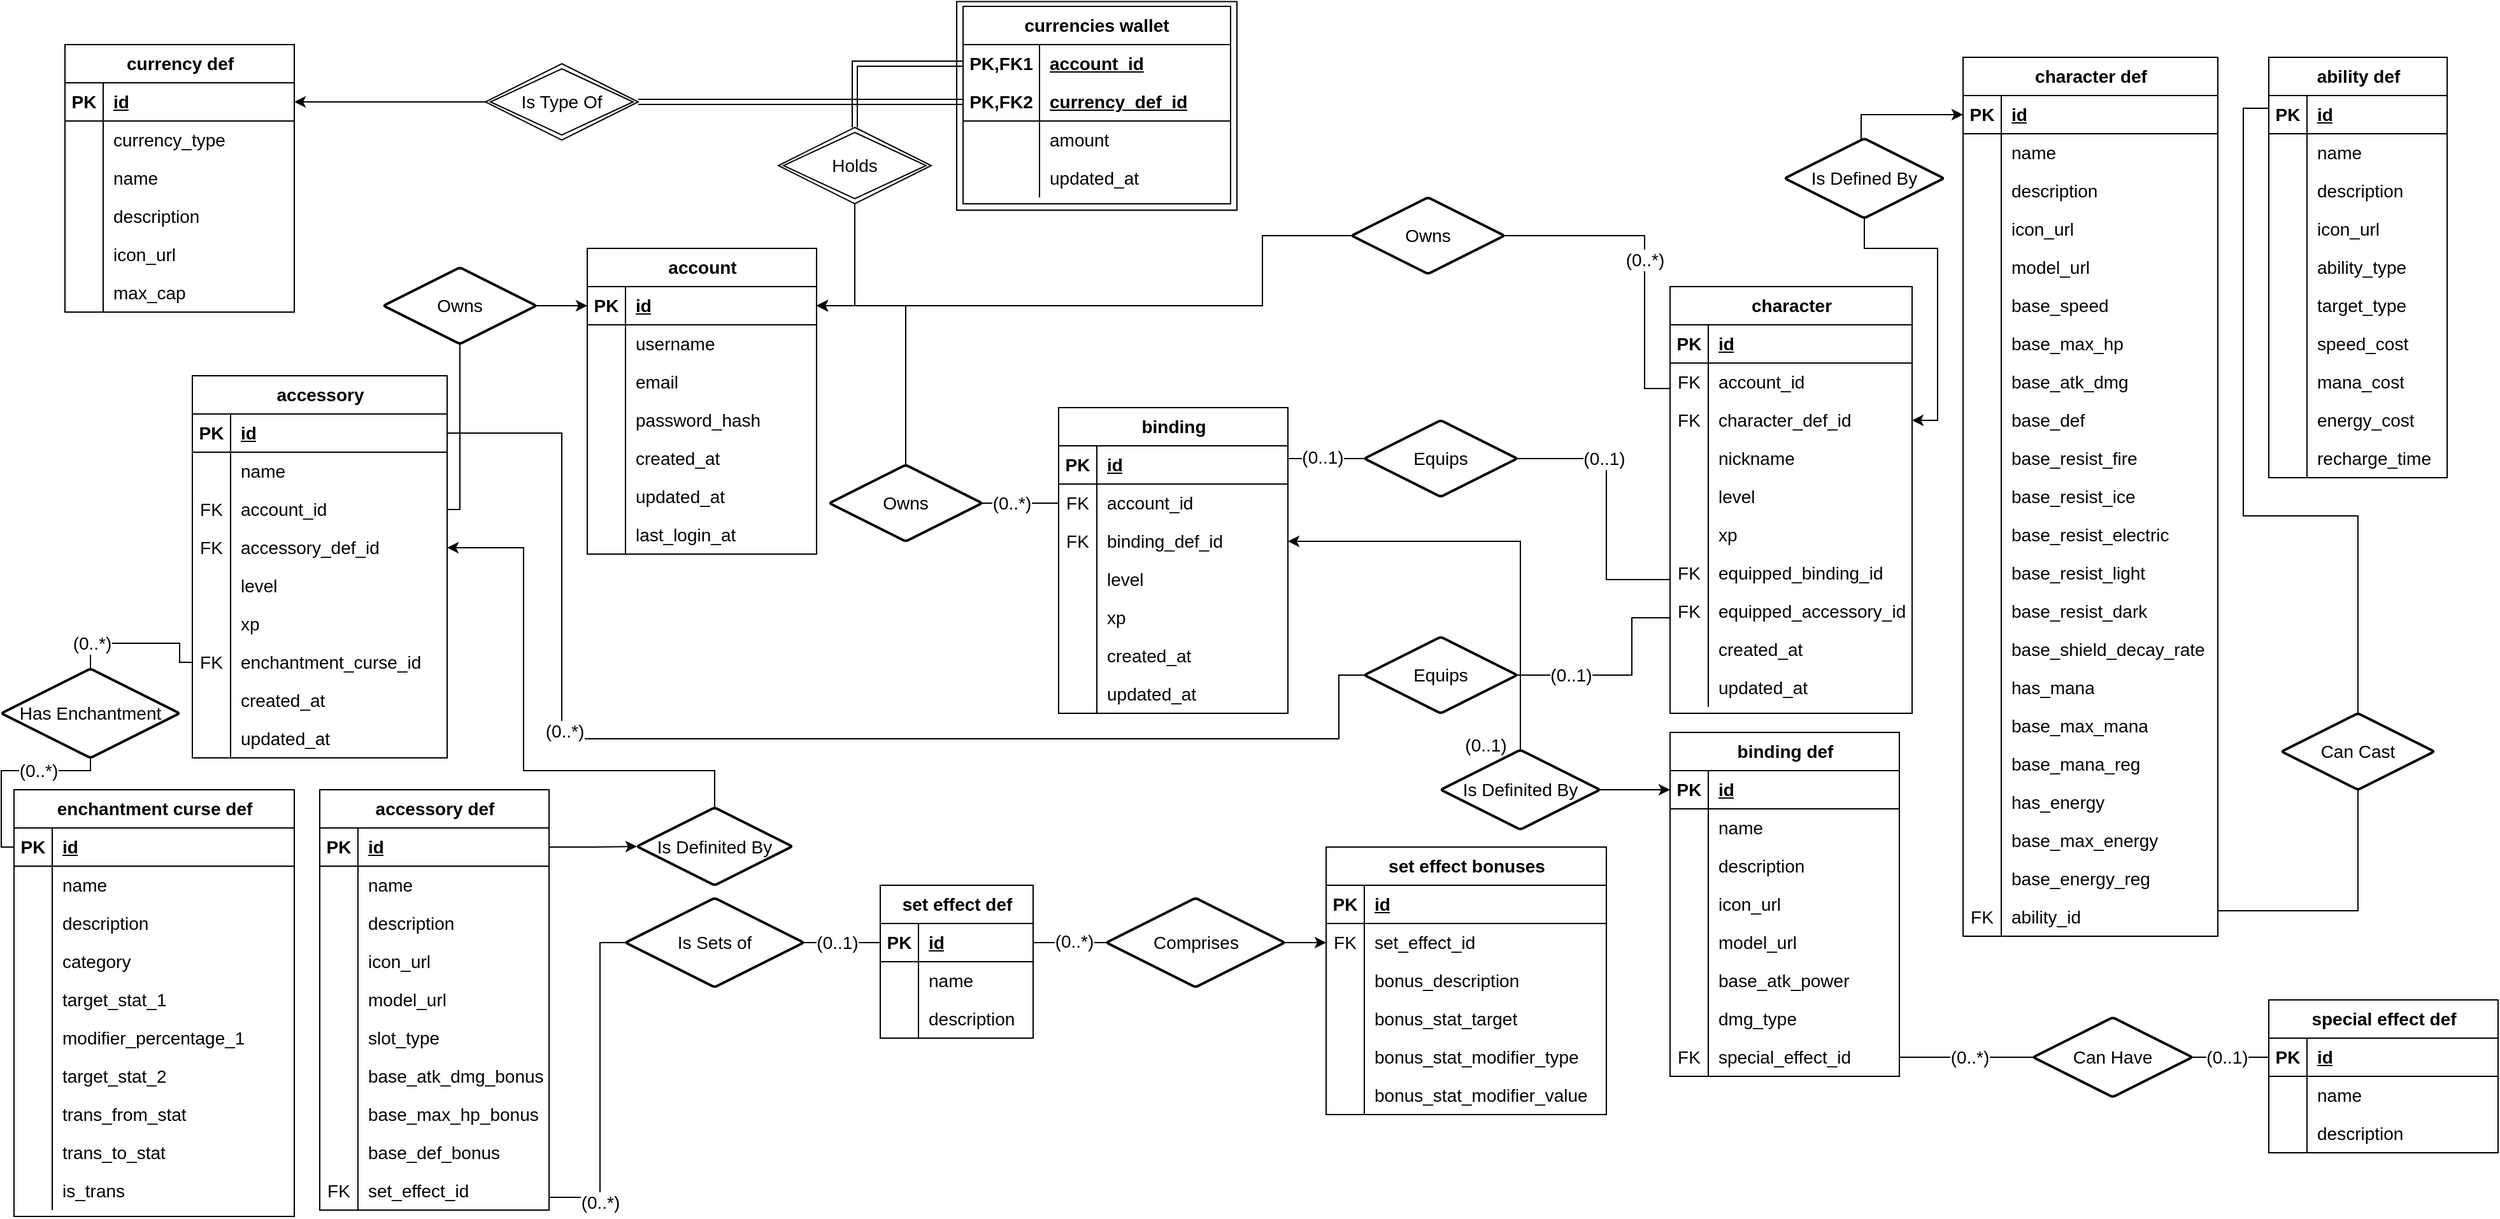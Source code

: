 <mxfile version="27.0.9">
  <diagram id="cOSP_ta-DlBVOsBD_u75" name="Entity Relationship Diagram">
    <mxGraphModel dx="678" dy="989" grid="1" gridSize="10" guides="1" tooltips="1" connect="1" arrows="1" fold="1" page="1" pageScale="1" pageWidth="1000" pageHeight="1000" math="0" shadow="0">
      <root>
        <mxCell id="0" />
        <mxCell id="1" parent="0" />
        <mxCell id="ci1u1XgVKSN94WPZ1rug-133" value="" style="whiteSpace=wrap;html=1;align=center;fontSize=14;" parent="1" vertex="1">
          <mxGeometry x="1760" y="36.25" width="220" height="163.75" as="geometry" />
        </mxCell>
        <mxCell id="r_idJKCH37W_-sJOYniw-89" value="Has Enchantment" style="shape=rhombus;perimeter=rhombusPerimeter;whiteSpace=wrap;html=1;align=center;rounded=1;shadow=0;glass=0;dashed=0;strokeColor=default;strokeWidth=2;verticalAlign=middle;arcSize=4;fontFamily=Helvetica;fontSize=14;fontColor=default;fontStyle=0;horizontal=1;fillColor=default;" parent="1" vertex="1">
          <mxGeometry x="1010" y="560" width="140" height="70" as="geometry" />
        </mxCell>
        <mxCell id="r_idJKCH37W_-sJOYniw-115" style="edgeStyle=orthogonalEdgeStyle;rounded=0;orthogonalLoop=1;jettySize=auto;html=1;entryX=0;entryY=0.5;entryDx=0;entryDy=0;fontFamily=Helvetica;fontSize=14;fontColor=default;fontStyle=0;horizontal=1;endArrow=none;startFill=0;exitX=1;exitY=0.5;exitDx=0;exitDy=0;" parent="1" source="ci1u1XgVKSN94WPZ1rug-60" target="r_idJKCH37W_-sJOYniw-113" edge="1">
          <mxGeometry relative="1" as="geometry">
            <mxPoint x="37.478" y="805.33" as="sourcePoint" />
            <Array as="points">
              <mxPoint x="1480" y="975" />
              <mxPoint x="1480" y="775" />
            </Array>
          </mxGeometry>
        </mxCell>
        <mxCell id="r_idJKCH37W_-sJOYniw-116" value="(0..*)" style="edgeLabel;html=1;align=center;verticalAlign=middle;resizable=0;points=[];rounded=1;shadow=0;glass=0;dashed=0;strokeColor=default;strokeWidth=2;arcSize=4;fontFamily=Helvetica;fontSize=14;fontColor=default;fontStyle=0;horizontal=1;fillColor=default;" parent="r_idJKCH37W_-sJOYniw-115" vertex="1" connectable="0">
          <mxGeometry x="-0.628" y="2" relative="1" as="geometry">
            <mxPoint x="2" y="8" as="offset" />
          </mxGeometry>
        </mxCell>
        <mxCell id="r_idJKCH37W_-sJOYniw-92" style="edgeStyle=orthogonalEdgeStyle;rounded=0;orthogonalLoop=1;jettySize=auto;html=1;exitX=0;exitY=0.5;exitDx=0;exitDy=0;entryX=0.5;entryY=0;entryDx=0;entryDy=0;fontFamily=Helvetica;fontSize=14;fontColor=default;fontStyle=0;horizontal=1;endArrow=none;startFill=0;" parent="1" source="ci1u1XgVKSN94WPZ1rug-105" target="r_idJKCH37W_-sJOYniw-89" edge="1">
          <mxGeometry relative="1" as="geometry">
            <mxPoint x="890.0" y="520" as="sourcePoint" />
            <Array as="points">
              <mxPoint x="1150" y="540" />
              <mxPoint x="1080" y="540" />
            </Array>
          </mxGeometry>
        </mxCell>
        <mxCell id="15SvGsZS2jDULjtjwoxl-13" value="&lt;span&gt;(0..*)&lt;/span&gt;" style="edgeLabel;html=1;align=center;verticalAlign=middle;resizable=0;points=[];fontSize=14;" parent="r_idJKCH37W_-sJOYniw-92" vertex="1" connectable="0">
          <mxGeometry x="0.507" y="1" relative="1" as="geometry">
            <mxPoint x="-8" y="-1" as="offset" />
          </mxGeometry>
        </mxCell>
        <mxCell id="8gqgSQhADjuREpKAkgRw-13" style="edgeStyle=orthogonalEdgeStyle;rounded=0;orthogonalLoop=1;jettySize=auto;html=1;entryX=1;entryY=0.5;entryDx=0;entryDy=0;fontSize=14;" parent="1" source="8gqgSQhADjuREpKAkgRw-8" target="ci1u1XgVKSN94WPZ1rug-65" edge="1">
          <mxGeometry relative="1" as="geometry">
            <mxPoint x="860" y="235" as="targetPoint" />
          </mxGeometry>
        </mxCell>
        <mxCell id="8gqgSQhADjuREpKAkgRw-14" style="edgeStyle=orthogonalEdgeStyle;rounded=0;orthogonalLoop=1;jettySize=auto;html=1;entryX=0;entryY=0.5;entryDx=0;entryDy=0;shape=link;fontSize=14;" parent="1" source="8gqgSQhADjuREpKAkgRw-8" target="ci1u1XgVKSN94WPZ1rug-121" edge="1">
          <mxGeometry relative="1" as="geometry">
            <mxPoint x="1660" y="145" as="targetPoint" />
          </mxGeometry>
        </mxCell>
        <mxCell id="8gqgSQhADjuREpKAkgRw-8" value="Holds" style="shape=rhombus;double=1;perimeter=rhombusPerimeter;whiteSpace=wrap;html=1;align=center;fontSize=14;" parent="1" vertex="1">
          <mxGeometry x="1620" y="135" width="120" height="60" as="geometry" />
        </mxCell>
        <mxCell id="8gqgSQhADjuREpKAkgRw-16" style="edgeStyle=orthogonalEdgeStyle;rounded=0;orthogonalLoop=1;jettySize=auto;html=1;entryX=1;entryY=0.5;entryDx=0;entryDy=0;exitX=0;exitY=0.5;exitDx=0;exitDy=0;fontSize=14;" parent="1" source="8gqgSQhADjuREpKAkgRw-15" target="FlNPGHbYG8URpPZZTRf9-197" edge="1">
          <mxGeometry relative="1" as="geometry">
            <mxPoint x="870" y="10" as="targetPoint" />
          </mxGeometry>
        </mxCell>
        <mxCell id="8gqgSQhADjuREpKAkgRw-17" style="edgeStyle=orthogonalEdgeStyle;rounded=0;orthogonalLoop=1;jettySize=auto;html=1;entryX=0;entryY=0.5;entryDx=0;entryDy=0;shape=link;fontSize=14;" parent="1" source="8gqgSQhADjuREpKAkgRw-15" target="ci1u1XgVKSN94WPZ1rug-124" edge="1">
          <mxGeometry relative="1" as="geometry">
            <mxPoint x="1730" y="120" as="targetPoint" />
            <Array as="points">
              <mxPoint x="1680" y="115" />
              <mxPoint x="1680" y="115" />
            </Array>
          </mxGeometry>
        </mxCell>
        <mxCell id="8gqgSQhADjuREpKAkgRw-15" value="Is Type Of" style="shape=rhombus;double=1;perimeter=rhombusPerimeter;whiteSpace=wrap;html=1;align=center;fontSize=14;" parent="1" vertex="1">
          <mxGeometry x="1390" y="85" width="120" height="60" as="geometry" />
        </mxCell>
        <mxCell id="r_idJKCH37W_-sJOYniw-27" value="(0..*)" style="edgeStyle=orthogonalEdgeStyle;rounded=0;orthogonalLoop=1;jettySize=auto;html=1;fontFamily=Helvetica;fontSize=14;fontColor=default;fontStyle=0;horizontal=1;endArrow=none;startFill=0;entryX=0;entryY=0.5;entryDx=0;entryDy=0;exitX=1;exitY=0.5;exitDx=0;exitDy=0;" parent="1" source="FlNPGHbYG8URpPZZTRf9-37" target="r_idJKCH37W_-sJOYniw-17" edge="1">
          <mxGeometry x="0.043" relative="1" as="geometry">
            <mxPoint as="offset" />
            <mxPoint x="2530" y="920" as="sourcePoint" />
            <mxPoint x="2520" y="770" as="targetPoint" />
            <Array as="points" />
          </mxGeometry>
        </mxCell>
        <mxCell id="r_idJKCH37W_-sJOYniw-17" value="Can Have" style="shape=rhombus;perimeter=rhombusPerimeter;whiteSpace=wrap;html=1;align=center;rounded=1;shadow=0;glass=0;dashed=0;strokeColor=default;strokeWidth=2;verticalAlign=middle;arcSize=4;fontFamily=Helvetica;fontSize=14;fontColor=default;fontStyle=0;horizontal=1;fillColor=default;" parent="1" vertex="1">
          <mxGeometry x="2605" y="833.75" width="125" height="62.5" as="geometry" />
        </mxCell>
        <mxCell id="r_idJKCH37W_-sJOYniw-22" style="edgeStyle=orthogonalEdgeStyle;rounded=0;orthogonalLoop=1;jettySize=auto;html=1;entryX=1;entryY=0.5;entryDx=0;entryDy=0;fontFamily=Helvetica;fontSize=14;fontColor=default;fontStyle=0;horizontal=1;" parent="1" source="r_idJKCH37W_-sJOYniw-21" target="ci1u1XgVKSN94WPZ1rug-65" edge="1">
          <mxGeometry relative="1" as="geometry">
            <mxPoint x="860" y="395" as="targetPoint" />
          </mxGeometry>
        </mxCell>
        <mxCell id="r_idJKCH37W_-sJOYniw-23" style="edgeStyle=orthogonalEdgeStyle;rounded=0;orthogonalLoop=1;jettySize=auto;html=1;entryX=0;entryY=0.5;entryDx=0;entryDy=0;fontFamily=Helvetica;fontSize=14;fontColor=default;fontStyle=0;horizontal=1;endArrow=none;startFill=0;exitX=1;exitY=0.5;exitDx=0;exitDy=0;" parent="1" source="r_idJKCH37W_-sJOYniw-31" target="FlNPGHbYG8URpPZZTRf9-157" edge="1">
          <mxGeometry relative="1" as="geometry">
            <Array as="points">
              <mxPoint x="2300" y="220" />
              <mxPoint x="2300" y="340" />
            </Array>
            <mxPoint x="2090" y="4.815" as="sourcePoint" />
            <mxPoint x="1210" y="360" as="targetPoint" />
          </mxGeometry>
        </mxCell>
        <mxCell id="r_idJKCH37W_-sJOYniw-79" value="(0..*)" style="edgeLabel;html=1;align=center;verticalAlign=middle;resizable=0;points=[];rounded=1;shadow=0;glass=0;dashed=0;strokeColor=default;strokeWidth=2;arcSize=4;fontFamily=Helvetica;fontSize=14;fontColor=default;fontStyle=0;horizontal=1;fillColor=default;" parent="r_idJKCH37W_-sJOYniw-23" vertex="1" connectable="0">
          <mxGeometry x="0.114" relative="1" as="geometry">
            <mxPoint y="-13" as="offset" />
          </mxGeometry>
        </mxCell>
        <mxCell id="r_idJKCH37W_-sJOYniw-21" value="Owns" style="shape=rhombus;perimeter=rhombusPerimeter;whiteSpace=wrap;html=1;align=center;rounded=1;shadow=0;glass=0;dashed=0;strokeColor=default;strokeWidth=2;verticalAlign=middle;arcSize=4;fontFamily=Helvetica;fontSize=14;fontColor=default;fontStyle=0;horizontal=1;fillColor=default;" parent="1" vertex="1">
          <mxGeometry x="1660" y="400" width="120" height="60" as="geometry" />
        </mxCell>
        <mxCell id="r_idJKCH37W_-sJOYniw-25" style="edgeStyle=orthogonalEdgeStyle;rounded=0;orthogonalLoop=1;jettySize=auto;html=1;exitX=0.5;exitY=1;exitDx=0;exitDy=0;entryX=1;entryY=0.5;entryDx=0;entryDy=0;fontFamily=Helvetica;fontSize=14;fontColor=default;fontStyle=0;horizontal=1;endArrow=none;startFill=0;" parent="1" source="r_idJKCH37W_-sJOYniw-32" target="ci1u1XgVKSN94WPZ1rug-93" edge="1">
          <mxGeometry relative="1" as="geometry">
            <mxPoint x="729.97" y="420" as="sourcePoint" />
            <mxPoint x="890.0" y="320" as="targetPoint" />
            <Array as="points">
              <mxPoint x="1370" y="435" />
            </Array>
          </mxGeometry>
        </mxCell>
        <mxCell id="r_idJKCH37W_-sJOYniw-78" value="" style="edgeLabel;html=1;align=center;verticalAlign=middle;resizable=0;points=[];rounded=1;shadow=0;glass=0;dashed=0;strokeColor=default;strokeWidth=2;arcSize=4;fontFamily=Helvetica;fontSize=14;fontColor=default;fontStyle=0;horizontal=1;fillColor=default;" parent="r_idJKCH37W_-sJOYniw-25" vertex="1" connectable="0">
          <mxGeometry x="-0.226" y="1" relative="1" as="geometry">
            <mxPoint x="29" y="234" as="offset" />
          </mxGeometry>
        </mxCell>
        <mxCell id="r_idJKCH37W_-sJOYniw-26" style="edgeStyle=orthogonalEdgeStyle;rounded=0;orthogonalLoop=1;jettySize=auto;html=1;exitX=1;exitY=0.5;exitDx=0;exitDy=0;entryX=0;entryY=0.5;entryDx=0;entryDy=0;fontFamily=Helvetica;fontSize=14;fontColor=default;fontStyle=0;horizontal=1;endArrow=none;startFill=0;" parent="1" source="r_idJKCH37W_-sJOYniw-21" target="FlNPGHbYG8URpPZZTRf9-254" edge="1">
          <mxGeometry relative="1" as="geometry">
            <mxPoint x="820" y="375" as="sourcePoint" />
            <mxPoint x="840" y="395" as="targetPoint" />
            <Array as="points" />
          </mxGeometry>
        </mxCell>
        <mxCell id="r_idJKCH37W_-sJOYniw-76" value="(0..*)" style="edgeLabel;html=1;align=center;verticalAlign=middle;resizable=0;points=[];rounded=1;shadow=0;glass=0;dashed=0;strokeColor=default;strokeWidth=2;arcSize=4;fontFamily=Helvetica;fontSize=14;fontColor=default;fontStyle=0;horizontal=1;fillColor=default;" parent="r_idJKCH37W_-sJOYniw-26" vertex="1" connectable="0">
          <mxGeometry x="-0.228" relative="1" as="geometry">
            <mxPoint as="offset" />
          </mxGeometry>
        </mxCell>
        <mxCell id="r_idJKCH37W_-sJOYniw-29" style="edgeStyle=orthogonalEdgeStyle;rounded=0;orthogonalLoop=1;jettySize=auto;html=1;exitX=0.5;exitY=1;exitDx=0;exitDy=0;entryX=1;entryY=0.5;entryDx=0;entryDy=0;fontFamily=Helvetica;fontSize=14;fontColor=default;fontStyle=0;horizontal=1;" parent="1" source="r_idJKCH37W_-sJOYniw-28" target="FlNPGHbYG8URpPZZTRf9-160" edge="1">
          <mxGeometry relative="1" as="geometry">
            <mxPoint x="1810" y="360" as="targetPoint" />
            <Array as="points">
              <mxPoint x="2473" y="230" />
              <mxPoint x="2530" y="230" />
              <mxPoint x="2530" y="365" />
            </Array>
          </mxGeometry>
        </mxCell>
        <mxCell id="r_idJKCH37W_-sJOYniw-30" style="edgeStyle=orthogonalEdgeStyle;rounded=0;orthogonalLoop=1;jettySize=auto;html=1;entryX=0;entryY=0.5;entryDx=0;entryDy=0;fontFamily=Helvetica;fontSize=14;fontColor=default;fontStyle=0;horizontal=1;" parent="1" source="r_idJKCH37W_-sJOYniw-28" target="FlNPGHbYG8URpPZZTRf9-85" edge="1">
          <mxGeometry relative="1" as="geometry">
            <Array as="points">
              <mxPoint x="2470" y="125" />
            </Array>
            <mxPoint x="1740" y="340" as="targetPoint" />
          </mxGeometry>
        </mxCell>
        <mxCell id="r_idJKCH37W_-sJOYniw-28" value="Is Defined By" style="shape=rhombus;perimeter=rhombusPerimeter;whiteSpace=wrap;html=1;align=center;rounded=1;shadow=0;glass=0;dashed=0;strokeColor=default;strokeWidth=2;verticalAlign=middle;arcSize=4;fontFamily=Helvetica;fontSize=14;fontColor=default;fontStyle=0;horizontal=1;fillColor=default;" parent="1" vertex="1">
          <mxGeometry x="2410" y="143.75" width="125" height="62.5" as="geometry" />
        </mxCell>
        <mxCell id="r_idJKCH37W_-sJOYniw-34" style="edgeStyle=orthogonalEdgeStyle;rounded=0;orthogonalLoop=1;jettySize=auto;html=1;entryX=1;entryY=0.5;entryDx=0;entryDy=0;fontFamily=Helvetica;fontSize=14;fontColor=default;fontStyle=0;horizontal=1;exitX=0;exitY=0.5;exitDx=0;exitDy=0;" parent="1" source="r_idJKCH37W_-sJOYniw-31" target="ci1u1XgVKSN94WPZ1rug-65" edge="1">
          <mxGeometry relative="1" as="geometry">
            <Array as="points">
              <mxPoint x="2000" y="220" />
              <mxPoint x="2000" y="275" />
            </Array>
            <mxPoint x="1040" y="315" as="targetPoint" />
          </mxGeometry>
        </mxCell>
        <mxCell id="r_idJKCH37W_-sJOYniw-31" value="Owns" style="shape=rhombus;perimeter=rhombusPerimeter;whiteSpace=wrap;html=1;align=center;rounded=1;shadow=0;glass=0;dashed=0;strokeColor=default;strokeWidth=2;verticalAlign=middle;arcSize=4;fontFamily=Helvetica;fontSize=14;fontColor=default;fontStyle=0;horizontal=1;fillColor=default;" parent="1" vertex="1">
          <mxGeometry x="2070" y="190" width="120" height="60" as="geometry" />
        </mxCell>
        <mxCell id="r_idJKCH37W_-sJOYniw-33" style="edgeStyle=orthogonalEdgeStyle;rounded=0;orthogonalLoop=1;jettySize=auto;html=1;fontFamily=Helvetica;fontSize=14;fontColor=default;fontStyle=0;horizontal=1;entryX=0;entryY=0.5;entryDx=0;entryDy=0;" parent="1" source="r_idJKCH37W_-sJOYniw-32" target="ci1u1XgVKSN94WPZ1rug-65" edge="1">
          <mxGeometry relative="1" as="geometry">
            <mxPoint x="560" y="260" as="targetPoint" />
          </mxGeometry>
        </mxCell>
        <mxCell id="r_idJKCH37W_-sJOYniw-32" value="Owns" style="shape=rhombus;perimeter=rhombusPerimeter;whiteSpace=wrap;html=1;align=center;rounded=1;shadow=0;glass=0;dashed=0;strokeColor=default;strokeWidth=2;verticalAlign=middle;arcSize=4;fontFamily=Helvetica;fontSize=14;fontColor=default;fontStyle=0;horizontal=1;fillColor=default;" parent="1" vertex="1">
          <mxGeometry x="1310" y="245" width="120" height="60" as="geometry" />
        </mxCell>
        <mxCell id="r_idJKCH37W_-sJOYniw-61" style="edgeStyle=orthogonalEdgeStyle;rounded=0;orthogonalLoop=1;jettySize=auto;html=1;fontFamily=Helvetica;fontSize=14;fontColor=default;fontStyle=0;horizontal=1;endArrow=none;startFill=0;entryX=0;entryY=0.5;entryDx=0;entryDy=0;exitX=1;exitY=0.5;exitDx=0;exitDy=0;" parent="1" source="r_idJKCH37W_-sJOYniw-56" target="FlNPGHbYG8URpPZZTRf9-178" edge="1">
          <mxGeometry relative="1" as="geometry">
            <Array as="points">
              <mxPoint x="2270" y="395" />
              <mxPoint x="2270" y="490" />
              <mxPoint x="2320" y="490" />
            </Array>
            <mxPoint x="2080" y="190" as="targetPoint" />
            <mxPoint x="2220" y="190" as="sourcePoint" />
          </mxGeometry>
        </mxCell>
        <mxCell id="r_idJKCH37W_-sJOYniw-81" value="(0..1)" style="edgeLabel;html=1;align=center;verticalAlign=middle;resizable=0;points=[];rounded=1;shadow=0;glass=0;dashed=0;strokeColor=default;strokeWidth=2;arcSize=4;fontFamily=Helvetica;fontSize=14;fontColor=default;fontStyle=0;horizontal=1;fillColor=default;" parent="r_idJKCH37W_-sJOYniw-61" vertex="1" connectable="0">
          <mxGeometry x="-0.724" relative="1" as="geometry">
            <mxPoint x="37" as="offset" />
          </mxGeometry>
        </mxCell>
        <mxCell id="r_idJKCH37W_-sJOYniw-56" value="Equips" style="shape=rhombus;perimeter=rhombusPerimeter;whiteSpace=wrap;html=1;align=center;rounded=1;shadow=0;glass=0;dashed=0;strokeColor=default;strokeWidth=2;verticalAlign=middle;arcSize=4;fontFamily=Helvetica;fontSize=14;fontColor=default;fontStyle=0;horizontal=1;fillColor=default;" parent="1" vertex="1">
          <mxGeometry x="2080" y="365" width="120" height="60" as="geometry" />
        </mxCell>
        <mxCell id="r_idJKCH37W_-sJOYniw-62" style="edgeStyle=orthogonalEdgeStyle;rounded=0;orthogonalLoop=1;jettySize=auto;html=1;exitX=1;exitY=0.5;exitDx=0;exitDy=0;entryX=0;entryY=0.5;entryDx=0;entryDy=0;fontFamily=Helvetica;fontSize=14;fontColor=default;fontStyle=0;horizontal=1;endArrow=none;startFill=0;" parent="1" source="r_idJKCH37W_-sJOYniw-57" target="FlNPGHbYG8URpPZZTRf9-190" edge="1">
          <mxGeometry relative="1" as="geometry">
            <mxPoint x="1510" y="480.0" as="targetPoint" />
            <Array as="points">
              <mxPoint x="2290" y="565" />
              <mxPoint x="2290" y="520" />
              <mxPoint x="2320" y="520" />
            </Array>
          </mxGeometry>
        </mxCell>
        <mxCell id="r_idJKCH37W_-sJOYniw-71" value="(0..1)" style="edgeLabel;html=1;align=center;verticalAlign=middle;resizable=0;points=[];rounded=1;shadow=0;glass=0;dashed=0;strokeColor=default;strokeWidth=2;arcSize=4;fontFamily=Helvetica;fontSize=14;fontColor=default;fontStyle=0;horizontal=1;fillColor=default;" parent="r_idJKCH37W_-sJOYniw-62" vertex="1" connectable="0">
          <mxGeometry x="-0.813" relative="1" as="geometry">
            <mxPoint x="26" as="offset" />
          </mxGeometry>
        </mxCell>
        <mxCell id="r_idJKCH37W_-sJOYniw-57" value="Equips" style="shape=rhombus;perimeter=rhombusPerimeter;whiteSpace=wrap;html=1;align=center;rounded=1;shadow=0;glass=0;dashed=0;strokeColor=default;strokeWidth=2;verticalAlign=middle;arcSize=4;fontFamily=Helvetica;fontSize=14;fontColor=default;fontStyle=0;horizontal=1;fillColor=default;" parent="1" vertex="1">
          <mxGeometry x="2080" y="535" width="120" height="60" as="geometry" />
        </mxCell>
        <mxCell id="r_idJKCH37W_-sJOYniw-60" style="edgeStyle=orthogonalEdgeStyle;rounded=0;orthogonalLoop=1;jettySize=auto;html=1;exitX=0;exitY=0.5;exitDx=0;exitDy=0;entryX=1;entryY=0.5;entryDx=0;entryDy=0;fontFamily=Helvetica;fontSize=14;fontColor=default;fontStyle=0;horizontal=1;endArrow=none;startFill=0;" parent="1" source="r_idJKCH37W_-sJOYniw-56" target="FlNPGHbYG8URpPZZTRf9-251" edge="1">
          <mxGeometry relative="1" as="geometry">
            <mxPoint x="870" y="425" as="sourcePoint" />
            <mxPoint x="1100" y="475.0" as="targetPoint" />
            <Array as="points">
              <mxPoint x="2020" y="395" />
            </Array>
          </mxGeometry>
        </mxCell>
        <mxCell id="r_idJKCH37W_-sJOYniw-80" value="(0..1)" style="edgeLabel;html=1;align=center;verticalAlign=middle;resizable=0;points=[];rounded=1;shadow=0;glass=0;dashed=0;strokeColor=default;strokeWidth=2;arcSize=4;fontFamily=Helvetica;fontSize=14;fontColor=default;fontStyle=0;horizontal=1;fillColor=default;" parent="r_idJKCH37W_-sJOYniw-60" vertex="1" connectable="0">
          <mxGeometry x="0.024" y="-1" relative="1" as="geometry">
            <mxPoint as="offset" />
          </mxGeometry>
        </mxCell>
        <mxCell id="r_idJKCH37W_-sJOYniw-65" style="edgeStyle=orthogonalEdgeStyle;rounded=0;orthogonalLoop=1;jettySize=auto;html=1;exitX=0;exitY=0.5;exitDx=0;exitDy=0;entryX=1;entryY=0.5;entryDx=0;entryDy=0;fontFamily=Helvetica;fontSize=14;fontColor=default;fontStyle=0;horizontal=1;endArrow=none;startFill=0;" parent="1" source="r_idJKCH37W_-sJOYniw-57" target="ci1u1XgVKSN94WPZ1rug-87" edge="1">
          <mxGeometry relative="1" as="geometry">
            <Array as="points">
              <mxPoint x="2060" y="565" />
              <mxPoint x="2060" y="615" />
              <mxPoint x="1450" y="615" />
              <mxPoint x="1450" y="375" />
            </Array>
            <mxPoint x="890.0" y="520" as="targetPoint" />
          </mxGeometry>
        </mxCell>
        <mxCell id="r_idJKCH37W_-sJOYniw-68" value="(0..1)" style="edgeLabel;html=1;align=center;verticalAlign=middle;resizable=0;points=[];rounded=1;shadow=0;glass=0;dashed=0;strokeColor=default;strokeWidth=2;arcSize=4;fontFamily=Helvetica;fontSize=14;fontColor=default;fontStyle=0;horizontal=1;fillColor=default;" parent="r_idJKCH37W_-sJOYniw-65" vertex="1" connectable="0">
          <mxGeometry x="-0.055" y="1" relative="1" as="geometry">
            <mxPoint x="522" y="4" as="offset" />
          </mxGeometry>
        </mxCell>
        <mxCell id="ci1u1XgVKSN94WPZ1rug-134" value="&lt;span&gt;(0..*)&lt;/span&gt;" style="edgeLabel;html=1;align=center;verticalAlign=middle;resizable=0;points=[];fontSize=14;" parent="r_idJKCH37W_-sJOYniw-65" vertex="1" connectable="0">
          <mxGeometry x="0.359" y="-2" relative="1" as="geometry">
            <mxPoint as="offset" />
          </mxGeometry>
        </mxCell>
        <mxCell id="r_idJKCH37W_-sJOYniw-75" value="(0..1)" style="edgeStyle=orthogonalEdgeStyle;rounded=0;orthogonalLoop=1;jettySize=auto;html=1;exitX=1;exitY=0.5;exitDx=0;exitDy=0;entryX=0;entryY=0.5;entryDx=0;entryDy=0;fontFamily=Helvetica;fontSize=14;fontColor=default;fontStyle=0;horizontal=1;endArrow=none;startFill=0;" parent="1" source="r_idJKCH37W_-sJOYniw-17" target="FlNPGHbYG8URpPZZTRf9-41" edge="1">
          <mxGeometry x="-0.111" relative="1" as="geometry">
            <mxPoint x="1875" y="346.08" as="sourcePoint" />
            <mxPoint x="1965" y="346.08" as="targetPoint" />
            <mxPoint as="offset" />
            <Array as="points">
              <mxPoint x="2760" y="865" />
              <mxPoint x="2760" y="865" />
            </Array>
          </mxGeometry>
        </mxCell>
        <mxCell id="r_idJKCH37W_-sJOYniw-86" style="edgeStyle=orthogonalEdgeStyle;rounded=0;orthogonalLoop=1;jettySize=auto;html=1;entryX=0;entryY=0.5;entryDx=0;entryDy=0;fontFamily=Helvetica;fontSize=14;fontColor=default;fontStyle=0;horizontal=1;" parent="1" source="r_idJKCH37W_-sJOYniw-84" target="FlNPGHbYG8URpPZZTRf9-16" edge="1">
          <mxGeometry relative="1" as="geometry">
            <mxPoint x="2190" y="889.5" as="targetPoint" />
          </mxGeometry>
        </mxCell>
        <mxCell id="15SvGsZS2jDULjtjwoxl-16" style="edgeStyle=orthogonalEdgeStyle;rounded=0;orthogonalLoop=1;jettySize=auto;html=1;entryX=1;entryY=0.5;entryDx=0;entryDy=0;fontSize=14;" parent="1" source="r_idJKCH37W_-sJOYniw-84" target="FlNPGHbYG8URpPZZTRf9-257" edge="1">
          <mxGeometry relative="1" as="geometry">
            <mxPoint x="850" y="590" as="targetPoint" />
            <Array as="points">
              <mxPoint x="2203" y="460" />
            </Array>
          </mxGeometry>
        </mxCell>
        <mxCell id="r_idJKCH37W_-sJOYniw-84" value="Is Definited By" style="shape=rhombus;perimeter=rhombusPerimeter;whiteSpace=wrap;html=1;align=center;rounded=1;shadow=0;glass=0;dashed=0;strokeColor=default;strokeWidth=2;verticalAlign=middle;arcSize=4;fontFamily=Helvetica;fontSize=14;fontColor=default;fontStyle=0;horizontal=1;fillColor=default;" parent="1" vertex="1">
          <mxGeometry x="2140" y="623.75" width="125" height="62.5" as="geometry" />
        </mxCell>
        <mxCell id="r_idJKCH37W_-sJOYniw-95" style="edgeStyle=orthogonalEdgeStyle;rounded=0;orthogonalLoop=1;jettySize=auto;html=1;entryX=0;entryY=0.5;entryDx=0;entryDy=0;fontFamily=Helvetica;fontSize=14;fontColor=default;fontStyle=0;horizontal=1;endArrow=none;startFill=0;exitX=0.5;exitY=1;exitDx=0;exitDy=0;" parent="1" source="r_idJKCH37W_-sJOYniw-89" target="FlNPGHbYG8URpPZZTRf9-220" edge="1">
          <mxGeometry relative="1" as="geometry">
            <Array as="points">
              <mxPoint x="1080" y="640" />
              <mxPoint x="1010" y="640" />
              <mxPoint x="1010" y="700" />
            </Array>
            <mxPoint x="180" y="220" as="targetPoint" />
            <mxPoint x="320" y="670" as="sourcePoint" />
          </mxGeometry>
        </mxCell>
        <mxCell id="r_idJKCH37W_-sJOYniw-98" value="" style="edgeLabel;html=1;align=center;verticalAlign=middle;resizable=0;points=[];rounded=1;shadow=0;glass=0;dashed=0;strokeColor=default;strokeWidth=2;arcSize=4;fontFamily=Helvetica;fontSize=14;fontColor=default;fontStyle=0;horizontal=1;fillColor=default;" parent="r_idJKCH37W_-sJOYniw-95" vertex="1" connectable="0">
          <mxGeometry x="-0.581" y="2" relative="1" as="geometry">
            <mxPoint x="28" y="-47" as="offset" />
          </mxGeometry>
        </mxCell>
        <mxCell id="15SvGsZS2jDULjtjwoxl-10" value="&lt;span&gt;(0..*)&lt;/span&gt;" style="edgeLabel;html=1;align=center;verticalAlign=middle;resizable=0;points=[];fontSize=14;" parent="r_idJKCH37W_-sJOYniw-95" vertex="1" connectable="0">
          <mxGeometry x="-0.676" y="-2" relative="1" as="geometry">
            <mxPoint x="-27" y="2" as="offset" />
          </mxGeometry>
        </mxCell>
        <mxCell id="15SvGsZS2jDULjtjwoxl-17" style="edgeStyle=orthogonalEdgeStyle;rounded=0;orthogonalLoop=1;jettySize=auto;html=1;exitX=0.5;exitY=0;exitDx=0;exitDy=0;entryX=1;entryY=0.5;entryDx=0;entryDy=0;fontSize=14;" parent="1" source="r_idJKCH37W_-sJOYniw-104" target="ci1u1XgVKSN94WPZ1rug-96" edge="1">
          <mxGeometry relative="1" as="geometry">
            <Array as="points">
              <mxPoint x="1570" y="640" />
              <mxPoint x="1420" y="640" />
              <mxPoint x="1420" y="465" />
            </Array>
            <mxPoint x="1000" y="880" as="targetPoint" />
          </mxGeometry>
        </mxCell>
        <mxCell id="r_idJKCH37W_-sJOYniw-104" value="Is Definited By" style="shape=rhombus;perimeter=rhombusPerimeter;whiteSpace=wrap;html=1;align=center;rounded=1;shadow=0;glass=0;dashed=0;strokeColor=default;strokeWidth=2;verticalAlign=middle;arcSize=4;fontFamily=Helvetica;fontSize=14;fontColor=default;fontStyle=0;horizontal=1;fillColor=default;" parent="1" vertex="1">
          <mxGeometry x="1509" y="669" width="122" height="61" as="geometry" />
        </mxCell>
        <mxCell id="FlNPGHbYG8URpPZZTRf9-297" style="edgeStyle=orthogonalEdgeStyle;rounded=0;orthogonalLoop=1;jettySize=auto;html=1;exitX=1;exitY=0.5;exitDx=0;exitDy=0;entryX=0;entryY=0.5;entryDx=0;entryDy=0;fontSize=14;" parent="1" source="r_idJKCH37W_-sJOYniw-110" target="FlNPGHbYG8URpPZZTRf9-276" edge="1">
          <mxGeometry relative="1" as="geometry" />
        </mxCell>
        <mxCell id="r_idJKCH37W_-sJOYniw-110" value="Comprises" style="shape=rhombus;perimeter=rhombusPerimeter;whiteSpace=wrap;html=1;align=center;rounded=1;shadow=0;glass=0;dashed=0;strokeColor=default;strokeWidth=2;verticalAlign=middle;arcSize=4;fontFamily=Helvetica;fontSize=14;fontColor=default;fontStyle=0;horizontal=1;fillColor=default;" parent="1" vertex="1">
          <mxGeometry x="1877.5" y="740" width="140" height="70" as="geometry" />
        </mxCell>
        <mxCell id="r_idJKCH37W_-sJOYniw-114" style="edgeStyle=orthogonalEdgeStyle;rounded=0;orthogonalLoop=1;jettySize=auto;html=1;fontFamily=Helvetica;fontSize=14;fontColor=default;fontStyle=0;horizontal=1;endArrow=none;startFill=0;entryX=0;entryY=0.5;entryDx=0;entryDy=0;" parent="1" source="r_idJKCH37W_-sJOYniw-113" target="FlNPGHbYG8URpPZZTRf9-299" edge="1">
          <mxGeometry relative="1" as="geometry">
            <mxPoint x="1830" y="900" as="targetPoint" />
          </mxGeometry>
        </mxCell>
        <mxCell id="r_idJKCH37W_-sJOYniw-117" value="(0..1)" style="edgeLabel;html=1;align=center;verticalAlign=middle;resizable=0;points=[];rounded=1;shadow=0;glass=0;dashed=0;strokeColor=default;strokeWidth=2;arcSize=4;fontFamily=Helvetica;fontSize=14;fontColor=default;fontStyle=0;horizontal=1;fillColor=default;" parent="r_idJKCH37W_-sJOYniw-114" vertex="1" connectable="0">
          <mxGeometry x="-0.682" relative="1" as="geometry">
            <mxPoint x="16" as="offset" />
          </mxGeometry>
        </mxCell>
        <mxCell id="r_idJKCH37W_-sJOYniw-113" value="Is Sets of" style="shape=rhombus;perimeter=rhombusPerimeter;whiteSpace=wrap;html=1;align=center;rounded=1;shadow=0;glass=0;dashed=0;strokeColor=default;strokeWidth=2;verticalAlign=middle;arcSize=4;fontFamily=Helvetica;fontSize=14;fontColor=default;fontStyle=0;horizontal=1;fillColor=default;" parent="1" vertex="1">
          <mxGeometry x="1500" y="740" width="140" height="70" as="geometry" />
        </mxCell>
        <mxCell id="FlNPGHbYG8URpPZZTRf9-15" value="binding def" style="shape=table;startSize=30;container=1;collapsible=1;childLayout=tableLayout;fixedRows=1;rowLines=0;fontStyle=1;align=center;resizeLast=1;html=1;fontSize=14;" parent="1" vertex="1">
          <mxGeometry x="2320" y="610" width="180" height="270" as="geometry" />
        </mxCell>
        <mxCell id="FlNPGHbYG8URpPZZTRf9-16" value="" style="shape=tableRow;horizontal=0;startSize=0;swimlaneHead=0;swimlaneBody=0;fillColor=none;collapsible=0;dropTarget=0;points=[[0,0.5],[1,0.5]];portConstraint=eastwest;top=0;left=0;right=0;bottom=1;fontSize=14;" parent="FlNPGHbYG8URpPZZTRf9-15" vertex="1">
          <mxGeometry y="30" width="180" height="30" as="geometry" />
        </mxCell>
        <mxCell id="FlNPGHbYG8URpPZZTRf9-17" value="PK" style="shape=partialRectangle;connectable=0;fillColor=none;top=0;left=0;bottom=0;right=0;fontStyle=1;overflow=hidden;whiteSpace=wrap;html=1;fontSize=14;" parent="FlNPGHbYG8URpPZZTRf9-16" vertex="1">
          <mxGeometry width="30" height="30" as="geometry">
            <mxRectangle width="30" height="30" as="alternateBounds" />
          </mxGeometry>
        </mxCell>
        <mxCell id="FlNPGHbYG8URpPZZTRf9-18" value="id" style="shape=partialRectangle;connectable=0;fillColor=none;top=0;left=0;bottom=0;right=0;align=left;spacingLeft=6;fontStyle=5;overflow=hidden;whiteSpace=wrap;html=1;fontSize=14;" parent="FlNPGHbYG8URpPZZTRf9-16" vertex="1">
          <mxGeometry x="30" width="150" height="30" as="geometry">
            <mxRectangle width="150" height="30" as="alternateBounds" />
          </mxGeometry>
        </mxCell>
        <mxCell id="FlNPGHbYG8URpPZZTRf9-19" value="" style="shape=tableRow;horizontal=0;startSize=0;swimlaneHead=0;swimlaneBody=0;fillColor=none;collapsible=0;dropTarget=0;points=[[0,0.5],[1,0.5]];portConstraint=eastwest;top=0;left=0;right=0;bottom=0;fontSize=14;" parent="FlNPGHbYG8URpPZZTRf9-15" vertex="1">
          <mxGeometry y="60" width="180" height="30" as="geometry" />
        </mxCell>
        <mxCell id="FlNPGHbYG8URpPZZTRf9-20" value="" style="shape=partialRectangle;connectable=0;fillColor=none;top=0;left=0;bottom=0;right=0;editable=1;overflow=hidden;whiteSpace=wrap;html=1;fontSize=14;" parent="FlNPGHbYG8URpPZZTRf9-19" vertex="1">
          <mxGeometry width="30" height="30" as="geometry">
            <mxRectangle width="30" height="30" as="alternateBounds" />
          </mxGeometry>
        </mxCell>
        <mxCell id="FlNPGHbYG8URpPZZTRf9-21" value="name" style="shape=partialRectangle;connectable=0;fillColor=none;top=0;left=0;bottom=0;right=0;align=left;spacingLeft=6;overflow=hidden;whiteSpace=wrap;html=1;fontSize=14;" parent="FlNPGHbYG8URpPZZTRf9-19" vertex="1">
          <mxGeometry x="30" width="150" height="30" as="geometry">
            <mxRectangle width="150" height="30" as="alternateBounds" />
          </mxGeometry>
        </mxCell>
        <mxCell id="FlNPGHbYG8URpPZZTRf9-22" value="" style="shape=tableRow;horizontal=0;startSize=0;swimlaneHead=0;swimlaneBody=0;fillColor=none;collapsible=0;dropTarget=0;points=[[0,0.5],[1,0.5]];portConstraint=eastwest;top=0;left=0;right=0;bottom=0;fontSize=14;" parent="FlNPGHbYG8URpPZZTRf9-15" vertex="1">
          <mxGeometry y="90" width="180" height="30" as="geometry" />
        </mxCell>
        <mxCell id="FlNPGHbYG8URpPZZTRf9-23" value="" style="shape=partialRectangle;connectable=0;fillColor=none;top=0;left=0;bottom=0;right=0;editable=1;overflow=hidden;whiteSpace=wrap;html=1;fontSize=14;" parent="FlNPGHbYG8URpPZZTRf9-22" vertex="1">
          <mxGeometry width="30" height="30" as="geometry">
            <mxRectangle width="30" height="30" as="alternateBounds" />
          </mxGeometry>
        </mxCell>
        <mxCell id="FlNPGHbYG8URpPZZTRf9-24" value="&lt;div&gt;description&lt;/div&gt;" style="shape=partialRectangle;connectable=0;fillColor=none;top=0;left=0;bottom=0;right=0;align=left;spacingLeft=6;overflow=hidden;whiteSpace=wrap;html=1;fontSize=14;" parent="FlNPGHbYG8URpPZZTRf9-22" vertex="1">
          <mxGeometry x="30" width="150" height="30" as="geometry">
            <mxRectangle width="150" height="30" as="alternateBounds" />
          </mxGeometry>
        </mxCell>
        <mxCell id="FlNPGHbYG8URpPZZTRf9-25" value="" style="shape=tableRow;horizontal=0;startSize=0;swimlaneHead=0;swimlaneBody=0;fillColor=none;collapsible=0;dropTarget=0;points=[[0,0.5],[1,0.5]];portConstraint=eastwest;top=0;left=0;right=0;bottom=0;fontSize=14;" parent="FlNPGHbYG8URpPZZTRf9-15" vertex="1">
          <mxGeometry y="120" width="180" height="30" as="geometry" />
        </mxCell>
        <mxCell id="FlNPGHbYG8URpPZZTRf9-26" value="" style="shape=partialRectangle;connectable=0;fillColor=none;top=0;left=0;bottom=0;right=0;editable=1;overflow=hidden;whiteSpace=wrap;html=1;fontSize=14;" parent="FlNPGHbYG8URpPZZTRf9-25" vertex="1">
          <mxGeometry width="30" height="30" as="geometry">
            <mxRectangle width="30" height="30" as="alternateBounds" />
          </mxGeometry>
        </mxCell>
        <mxCell id="FlNPGHbYG8URpPZZTRf9-27" value="icon_url" style="shape=partialRectangle;connectable=0;fillColor=none;top=0;left=0;bottom=0;right=0;align=left;spacingLeft=6;overflow=hidden;whiteSpace=wrap;html=1;fontSize=14;" parent="FlNPGHbYG8URpPZZTRf9-25" vertex="1">
          <mxGeometry x="30" width="150" height="30" as="geometry">
            <mxRectangle width="150" height="30" as="alternateBounds" />
          </mxGeometry>
        </mxCell>
        <mxCell id="FlNPGHbYG8URpPZZTRf9-28" style="shape=tableRow;horizontal=0;startSize=0;swimlaneHead=0;swimlaneBody=0;fillColor=none;collapsible=0;dropTarget=0;points=[[0,0.5],[1,0.5]];portConstraint=eastwest;top=0;left=0;right=0;bottom=0;fontSize=14;" parent="FlNPGHbYG8URpPZZTRf9-15" vertex="1">
          <mxGeometry y="150" width="180" height="30" as="geometry" />
        </mxCell>
        <mxCell id="FlNPGHbYG8URpPZZTRf9-29" style="shape=partialRectangle;connectable=0;fillColor=none;top=0;left=0;bottom=0;right=0;editable=1;overflow=hidden;whiteSpace=wrap;html=1;fontSize=14;" parent="FlNPGHbYG8URpPZZTRf9-28" vertex="1">
          <mxGeometry width="30" height="30" as="geometry">
            <mxRectangle width="30" height="30" as="alternateBounds" />
          </mxGeometry>
        </mxCell>
        <mxCell id="FlNPGHbYG8URpPZZTRf9-30" value="model_url" style="shape=partialRectangle;connectable=0;fillColor=none;top=0;left=0;bottom=0;right=0;align=left;spacingLeft=6;overflow=hidden;whiteSpace=wrap;html=1;fontSize=14;" parent="FlNPGHbYG8URpPZZTRf9-28" vertex="1">
          <mxGeometry x="30" width="150" height="30" as="geometry">
            <mxRectangle width="150" height="30" as="alternateBounds" />
          </mxGeometry>
        </mxCell>
        <mxCell id="FlNPGHbYG8URpPZZTRf9-31" style="shape=tableRow;horizontal=0;startSize=0;swimlaneHead=0;swimlaneBody=0;fillColor=none;collapsible=0;dropTarget=0;points=[[0,0.5],[1,0.5]];portConstraint=eastwest;top=0;left=0;right=0;bottom=0;fontSize=14;" parent="FlNPGHbYG8URpPZZTRf9-15" vertex="1">
          <mxGeometry y="180" width="180" height="30" as="geometry" />
        </mxCell>
        <mxCell id="FlNPGHbYG8URpPZZTRf9-32" style="shape=partialRectangle;connectable=0;fillColor=none;top=0;left=0;bottom=0;right=0;editable=1;overflow=hidden;whiteSpace=wrap;html=1;fontSize=14;" parent="FlNPGHbYG8URpPZZTRf9-31" vertex="1">
          <mxGeometry width="30" height="30" as="geometry">
            <mxRectangle width="30" height="30" as="alternateBounds" />
          </mxGeometry>
        </mxCell>
        <mxCell id="FlNPGHbYG8URpPZZTRf9-33" value="&lt;div&gt;base_atk_power&lt;/div&gt;" style="shape=partialRectangle;connectable=0;fillColor=none;top=0;left=0;bottom=0;right=0;align=left;spacingLeft=6;overflow=hidden;whiteSpace=wrap;html=1;fontSize=14;" parent="FlNPGHbYG8URpPZZTRf9-31" vertex="1">
          <mxGeometry x="30" width="150" height="30" as="geometry">
            <mxRectangle width="150" height="30" as="alternateBounds" />
          </mxGeometry>
        </mxCell>
        <mxCell id="FlNPGHbYG8URpPZZTRf9-34" style="shape=tableRow;horizontal=0;startSize=0;swimlaneHead=0;swimlaneBody=0;fillColor=none;collapsible=0;dropTarget=0;points=[[0,0.5],[1,0.5]];portConstraint=eastwest;top=0;left=0;right=0;bottom=0;fontSize=14;" parent="FlNPGHbYG8URpPZZTRf9-15" vertex="1">
          <mxGeometry y="210" width="180" height="30" as="geometry" />
        </mxCell>
        <mxCell id="FlNPGHbYG8URpPZZTRf9-35" style="shape=partialRectangle;connectable=0;fillColor=none;top=0;left=0;bottom=0;right=0;editable=1;overflow=hidden;whiteSpace=wrap;html=1;fontSize=14;" parent="FlNPGHbYG8URpPZZTRf9-34" vertex="1">
          <mxGeometry width="30" height="30" as="geometry">
            <mxRectangle width="30" height="30" as="alternateBounds" />
          </mxGeometry>
        </mxCell>
        <mxCell id="FlNPGHbYG8URpPZZTRf9-36" value="&lt;div&gt;dmg_type&lt;/div&gt;" style="shape=partialRectangle;connectable=0;fillColor=none;top=0;left=0;bottom=0;right=0;align=left;spacingLeft=6;overflow=hidden;whiteSpace=wrap;html=1;fontSize=14;" parent="FlNPGHbYG8URpPZZTRf9-34" vertex="1">
          <mxGeometry x="30" width="150" height="30" as="geometry">
            <mxRectangle width="150" height="30" as="alternateBounds" />
          </mxGeometry>
        </mxCell>
        <mxCell id="FlNPGHbYG8URpPZZTRf9-37" style="shape=tableRow;horizontal=0;startSize=0;swimlaneHead=0;swimlaneBody=0;fillColor=none;collapsible=0;dropTarget=0;points=[[0,0.5],[1,0.5]];portConstraint=eastwest;top=0;left=0;right=0;bottom=0;fontSize=14;" parent="FlNPGHbYG8URpPZZTRf9-15" vertex="1">
          <mxGeometry y="240" width="180" height="30" as="geometry" />
        </mxCell>
        <mxCell id="FlNPGHbYG8URpPZZTRf9-38" value="FK" style="shape=partialRectangle;connectable=0;fillColor=none;top=0;left=0;bottom=0;right=0;editable=1;overflow=hidden;whiteSpace=wrap;html=1;fontSize=14;" parent="FlNPGHbYG8URpPZZTRf9-37" vertex="1">
          <mxGeometry width="30" height="30" as="geometry">
            <mxRectangle width="30" height="30" as="alternateBounds" />
          </mxGeometry>
        </mxCell>
        <mxCell id="FlNPGHbYG8URpPZZTRf9-39" value="special_effect_id" style="shape=partialRectangle;connectable=0;fillColor=none;top=0;left=0;bottom=0;right=0;align=left;spacingLeft=6;overflow=hidden;whiteSpace=wrap;html=1;fontSize=14;" parent="FlNPGHbYG8URpPZZTRf9-37" vertex="1">
          <mxGeometry x="30" width="150" height="30" as="geometry">
            <mxRectangle width="150" height="30" as="alternateBounds" />
          </mxGeometry>
        </mxCell>
        <mxCell id="FlNPGHbYG8URpPZZTRf9-40" value="special effect def" style="shape=table;startSize=30;container=1;collapsible=1;childLayout=tableLayout;fixedRows=1;rowLines=0;fontStyle=1;align=center;resizeLast=1;html=1;fontSize=14;" parent="1" vertex="1">
          <mxGeometry x="2790" y="820" width="180" height="120" as="geometry" />
        </mxCell>
        <mxCell id="FlNPGHbYG8URpPZZTRf9-41" value="" style="shape=tableRow;horizontal=0;startSize=0;swimlaneHead=0;swimlaneBody=0;fillColor=none;collapsible=0;dropTarget=0;points=[[0,0.5],[1,0.5]];portConstraint=eastwest;top=0;left=0;right=0;bottom=1;fontSize=14;" parent="FlNPGHbYG8URpPZZTRf9-40" vertex="1">
          <mxGeometry y="30" width="180" height="30" as="geometry" />
        </mxCell>
        <mxCell id="FlNPGHbYG8URpPZZTRf9-42" value="PK" style="shape=partialRectangle;connectable=0;fillColor=none;top=0;left=0;bottom=0;right=0;fontStyle=1;overflow=hidden;whiteSpace=wrap;html=1;fontSize=14;" parent="FlNPGHbYG8URpPZZTRf9-41" vertex="1">
          <mxGeometry width="30" height="30" as="geometry">
            <mxRectangle width="30" height="30" as="alternateBounds" />
          </mxGeometry>
        </mxCell>
        <mxCell id="FlNPGHbYG8URpPZZTRf9-43" value="id" style="shape=partialRectangle;connectable=0;fillColor=none;top=0;left=0;bottom=0;right=0;align=left;spacingLeft=6;fontStyle=5;overflow=hidden;whiteSpace=wrap;html=1;fontSize=14;" parent="FlNPGHbYG8URpPZZTRf9-41" vertex="1">
          <mxGeometry x="30" width="150" height="30" as="geometry">
            <mxRectangle width="150" height="30" as="alternateBounds" />
          </mxGeometry>
        </mxCell>
        <mxCell id="FlNPGHbYG8URpPZZTRf9-44" value="" style="shape=tableRow;horizontal=0;startSize=0;swimlaneHead=0;swimlaneBody=0;fillColor=none;collapsible=0;dropTarget=0;points=[[0,0.5],[1,0.5]];portConstraint=eastwest;top=0;left=0;right=0;bottom=0;fontSize=14;" parent="FlNPGHbYG8URpPZZTRf9-40" vertex="1">
          <mxGeometry y="60" width="180" height="30" as="geometry" />
        </mxCell>
        <mxCell id="FlNPGHbYG8URpPZZTRf9-45" value="" style="shape=partialRectangle;connectable=0;fillColor=none;top=0;left=0;bottom=0;right=0;editable=1;overflow=hidden;whiteSpace=wrap;html=1;fontSize=14;" parent="FlNPGHbYG8URpPZZTRf9-44" vertex="1">
          <mxGeometry width="30" height="30" as="geometry">
            <mxRectangle width="30" height="30" as="alternateBounds" />
          </mxGeometry>
        </mxCell>
        <mxCell id="FlNPGHbYG8URpPZZTRf9-46" value="name" style="shape=partialRectangle;connectable=0;fillColor=none;top=0;left=0;bottom=0;right=0;align=left;spacingLeft=6;overflow=hidden;whiteSpace=wrap;html=1;fontSize=14;" parent="FlNPGHbYG8URpPZZTRf9-44" vertex="1">
          <mxGeometry x="30" width="150" height="30" as="geometry">
            <mxRectangle width="150" height="30" as="alternateBounds" />
          </mxGeometry>
        </mxCell>
        <mxCell id="FlNPGHbYG8URpPZZTRf9-50" value="" style="shape=tableRow;horizontal=0;startSize=0;swimlaneHead=0;swimlaneBody=0;fillColor=none;collapsible=0;dropTarget=0;points=[[0,0.5],[1,0.5]];portConstraint=eastwest;top=0;left=0;right=0;bottom=0;fontSize=14;" parent="FlNPGHbYG8URpPZZTRf9-40" vertex="1">
          <mxGeometry y="90" width="180" height="30" as="geometry" />
        </mxCell>
        <mxCell id="FlNPGHbYG8URpPZZTRf9-51" value="" style="shape=partialRectangle;connectable=0;fillColor=none;top=0;left=0;bottom=0;right=0;editable=1;overflow=hidden;whiteSpace=wrap;html=1;fontSize=14;" parent="FlNPGHbYG8URpPZZTRf9-50" vertex="1">
          <mxGeometry width="30" height="30" as="geometry">
            <mxRectangle width="30" height="30" as="alternateBounds" />
          </mxGeometry>
        </mxCell>
        <mxCell id="FlNPGHbYG8URpPZZTRf9-52" value="description" style="shape=partialRectangle;connectable=0;fillColor=none;top=0;left=0;bottom=0;right=0;align=left;spacingLeft=6;overflow=hidden;whiteSpace=wrap;html=1;fontSize=14;" parent="FlNPGHbYG8URpPZZTRf9-50" vertex="1">
          <mxGeometry x="30" width="150" height="30" as="geometry">
            <mxRectangle width="150" height="30" as="alternateBounds" />
          </mxGeometry>
        </mxCell>
        <mxCell id="FlNPGHbYG8URpPZZTRf9-53" value="ability def" style="shape=table;startSize=30;container=1;collapsible=1;childLayout=tableLayout;fixedRows=1;rowLines=0;fontStyle=1;align=center;resizeLast=1;html=1;fontSize=14;" parent="1" vertex="1">
          <mxGeometry x="2790" y="80" width="140" height="330" as="geometry" />
        </mxCell>
        <mxCell id="FlNPGHbYG8URpPZZTRf9-54" value="" style="shape=tableRow;horizontal=0;startSize=0;swimlaneHead=0;swimlaneBody=0;fillColor=none;collapsible=0;dropTarget=0;points=[[0,0.5],[1,0.5]];portConstraint=eastwest;top=0;left=0;right=0;bottom=1;fontSize=14;" parent="FlNPGHbYG8URpPZZTRf9-53" vertex="1">
          <mxGeometry y="30" width="140" height="30" as="geometry" />
        </mxCell>
        <mxCell id="FlNPGHbYG8URpPZZTRf9-55" value="PK" style="shape=partialRectangle;connectable=0;fillColor=none;top=0;left=0;bottom=0;right=0;fontStyle=1;overflow=hidden;whiteSpace=wrap;html=1;fontSize=14;" parent="FlNPGHbYG8URpPZZTRf9-54" vertex="1">
          <mxGeometry width="30" height="30" as="geometry">
            <mxRectangle width="30" height="30" as="alternateBounds" />
          </mxGeometry>
        </mxCell>
        <mxCell id="FlNPGHbYG8URpPZZTRf9-56" value="id" style="shape=partialRectangle;connectable=0;fillColor=none;top=0;left=0;bottom=0;right=0;align=left;spacingLeft=6;fontStyle=5;overflow=hidden;whiteSpace=wrap;html=1;fontSize=14;" parent="FlNPGHbYG8URpPZZTRf9-54" vertex="1">
          <mxGeometry x="30" width="110" height="30" as="geometry">
            <mxRectangle width="110" height="30" as="alternateBounds" />
          </mxGeometry>
        </mxCell>
        <mxCell id="FlNPGHbYG8URpPZZTRf9-57" value="" style="shape=tableRow;horizontal=0;startSize=0;swimlaneHead=0;swimlaneBody=0;fillColor=none;collapsible=0;dropTarget=0;points=[[0,0.5],[1,0.5]];portConstraint=eastwest;top=0;left=0;right=0;bottom=0;fontSize=14;" parent="FlNPGHbYG8URpPZZTRf9-53" vertex="1">
          <mxGeometry y="60" width="140" height="30" as="geometry" />
        </mxCell>
        <mxCell id="FlNPGHbYG8URpPZZTRf9-58" value="" style="shape=partialRectangle;connectable=0;fillColor=none;top=0;left=0;bottom=0;right=0;editable=1;overflow=hidden;whiteSpace=wrap;html=1;fontSize=14;" parent="FlNPGHbYG8URpPZZTRf9-57" vertex="1">
          <mxGeometry width="30" height="30" as="geometry">
            <mxRectangle width="30" height="30" as="alternateBounds" />
          </mxGeometry>
        </mxCell>
        <mxCell id="FlNPGHbYG8URpPZZTRf9-59" value="&lt;div&gt;name&lt;/div&gt;" style="shape=partialRectangle;connectable=0;fillColor=none;top=0;left=0;bottom=0;right=0;align=left;spacingLeft=6;overflow=hidden;whiteSpace=wrap;html=1;fontSize=14;" parent="FlNPGHbYG8URpPZZTRf9-57" vertex="1">
          <mxGeometry x="30" width="110" height="30" as="geometry">
            <mxRectangle width="110" height="30" as="alternateBounds" />
          </mxGeometry>
        </mxCell>
        <mxCell id="FlNPGHbYG8URpPZZTRf9-60" value="" style="shape=tableRow;horizontal=0;startSize=0;swimlaneHead=0;swimlaneBody=0;fillColor=none;collapsible=0;dropTarget=0;points=[[0,0.5],[1,0.5]];portConstraint=eastwest;top=0;left=0;right=0;bottom=0;fontSize=14;" parent="FlNPGHbYG8URpPZZTRf9-53" vertex="1">
          <mxGeometry y="90" width="140" height="30" as="geometry" />
        </mxCell>
        <mxCell id="FlNPGHbYG8URpPZZTRf9-61" value="" style="shape=partialRectangle;connectable=0;fillColor=none;top=0;left=0;bottom=0;right=0;editable=1;overflow=hidden;whiteSpace=wrap;html=1;fontSize=14;" parent="FlNPGHbYG8URpPZZTRf9-60" vertex="1">
          <mxGeometry width="30" height="30" as="geometry">
            <mxRectangle width="30" height="30" as="alternateBounds" />
          </mxGeometry>
        </mxCell>
        <mxCell id="FlNPGHbYG8URpPZZTRf9-62" value="description" style="shape=partialRectangle;connectable=0;fillColor=none;top=0;left=0;bottom=0;right=0;align=left;spacingLeft=6;overflow=hidden;whiteSpace=wrap;html=1;fontSize=14;" parent="FlNPGHbYG8URpPZZTRf9-60" vertex="1">
          <mxGeometry x="30" width="110" height="30" as="geometry">
            <mxRectangle width="110" height="30" as="alternateBounds" />
          </mxGeometry>
        </mxCell>
        <mxCell id="FlNPGHbYG8URpPZZTRf9-63" value="" style="shape=tableRow;horizontal=0;startSize=0;swimlaneHead=0;swimlaneBody=0;fillColor=none;collapsible=0;dropTarget=0;points=[[0,0.5],[1,0.5]];portConstraint=eastwest;top=0;left=0;right=0;bottom=0;fontSize=14;" parent="FlNPGHbYG8URpPZZTRf9-53" vertex="1">
          <mxGeometry y="120" width="140" height="30" as="geometry" />
        </mxCell>
        <mxCell id="FlNPGHbYG8URpPZZTRf9-64" value="" style="shape=partialRectangle;connectable=0;fillColor=none;top=0;left=0;bottom=0;right=0;editable=1;overflow=hidden;whiteSpace=wrap;html=1;fontSize=14;" parent="FlNPGHbYG8URpPZZTRf9-63" vertex="1">
          <mxGeometry width="30" height="30" as="geometry">
            <mxRectangle width="30" height="30" as="alternateBounds" />
          </mxGeometry>
        </mxCell>
        <mxCell id="FlNPGHbYG8URpPZZTRf9-65" value="&lt;div&gt;icon_url&lt;/div&gt;" style="shape=partialRectangle;connectable=0;fillColor=none;top=0;left=0;bottom=0;right=0;align=left;spacingLeft=6;overflow=hidden;whiteSpace=wrap;html=1;fontSize=14;" parent="FlNPGHbYG8URpPZZTRf9-63" vertex="1">
          <mxGeometry x="30" width="110" height="30" as="geometry">
            <mxRectangle width="110" height="30" as="alternateBounds" />
          </mxGeometry>
        </mxCell>
        <mxCell id="FlNPGHbYG8URpPZZTRf9-66" style="shape=tableRow;horizontal=0;startSize=0;swimlaneHead=0;swimlaneBody=0;fillColor=none;collapsible=0;dropTarget=0;points=[[0,0.5],[1,0.5]];portConstraint=eastwest;top=0;left=0;right=0;bottom=0;fontSize=14;" parent="FlNPGHbYG8URpPZZTRf9-53" vertex="1">
          <mxGeometry y="150" width="140" height="30" as="geometry" />
        </mxCell>
        <mxCell id="FlNPGHbYG8URpPZZTRf9-67" style="shape=partialRectangle;connectable=0;fillColor=none;top=0;left=0;bottom=0;right=0;editable=1;overflow=hidden;whiteSpace=wrap;html=1;fontSize=14;" parent="FlNPGHbYG8URpPZZTRf9-66" vertex="1">
          <mxGeometry width="30" height="30" as="geometry">
            <mxRectangle width="30" height="30" as="alternateBounds" />
          </mxGeometry>
        </mxCell>
        <mxCell id="FlNPGHbYG8URpPZZTRf9-68" value="&lt;div&gt;ability_type&lt;/div&gt;" style="shape=partialRectangle;connectable=0;fillColor=none;top=0;left=0;bottom=0;right=0;align=left;spacingLeft=6;overflow=hidden;whiteSpace=wrap;html=1;fontSize=14;" parent="FlNPGHbYG8URpPZZTRf9-66" vertex="1">
          <mxGeometry x="30" width="110" height="30" as="geometry">
            <mxRectangle width="110" height="30" as="alternateBounds" />
          </mxGeometry>
        </mxCell>
        <mxCell id="FlNPGHbYG8URpPZZTRf9-69" style="shape=tableRow;horizontal=0;startSize=0;swimlaneHead=0;swimlaneBody=0;fillColor=none;collapsible=0;dropTarget=0;points=[[0,0.5],[1,0.5]];portConstraint=eastwest;top=0;left=0;right=0;bottom=0;fontSize=14;" parent="FlNPGHbYG8URpPZZTRf9-53" vertex="1">
          <mxGeometry y="180" width="140" height="30" as="geometry" />
        </mxCell>
        <mxCell id="FlNPGHbYG8URpPZZTRf9-70" style="shape=partialRectangle;connectable=0;fillColor=none;top=0;left=0;bottom=0;right=0;editable=1;overflow=hidden;whiteSpace=wrap;html=1;fontSize=14;" parent="FlNPGHbYG8URpPZZTRf9-69" vertex="1">
          <mxGeometry width="30" height="30" as="geometry">
            <mxRectangle width="30" height="30" as="alternateBounds" />
          </mxGeometry>
        </mxCell>
        <mxCell id="FlNPGHbYG8URpPZZTRf9-71" value="target_type" style="shape=partialRectangle;connectable=0;fillColor=none;top=0;left=0;bottom=0;right=0;align=left;spacingLeft=6;overflow=hidden;whiteSpace=wrap;html=1;fontSize=14;" parent="FlNPGHbYG8URpPZZTRf9-69" vertex="1">
          <mxGeometry x="30" width="110" height="30" as="geometry">
            <mxRectangle width="110" height="30" as="alternateBounds" />
          </mxGeometry>
        </mxCell>
        <mxCell id="FlNPGHbYG8URpPZZTRf9-72" style="shape=tableRow;horizontal=0;startSize=0;swimlaneHead=0;swimlaneBody=0;fillColor=none;collapsible=0;dropTarget=0;points=[[0,0.5],[1,0.5]];portConstraint=eastwest;top=0;left=0;right=0;bottom=0;fontSize=14;" parent="FlNPGHbYG8URpPZZTRf9-53" vertex="1">
          <mxGeometry y="210" width="140" height="30" as="geometry" />
        </mxCell>
        <mxCell id="FlNPGHbYG8URpPZZTRf9-73" style="shape=partialRectangle;connectable=0;fillColor=none;top=0;left=0;bottom=0;right=0;editable=1;overflow=hidden;whiteSpace=wrap;html=1;fontSize=14;" parent="FlNPGHbYG8URpPZZTRf9-72" vertex="1">
          <mxGeometry width="30" height="30" as="geometry">
            <mxRectangle width="30" height="30" as="alternateBounds" />
          </mxGeometry>
        </mxCell>
        <mxCell id="FlNPGHbYG8URpPZZTRf9-74" value="&lt;div&gt;speed_cost&lt;/div&gt;" style="shape=partialRectangle;connectable=0;fillColor=none;top=0;left=0;bottom=0;right=0;align=left;spacingLeft=6;overflow=hidden;whiteSpace=wrap;html=1;fontSize=14;" parent="FlNPGHbYG8URpPZZTRf9-72" vertex="1">
          <mxGeometry x="30" width="110" height="30" as="geometry">
            <mxRectangle width="110" height="30" as="alternateBounds" />
          </mxGeometry>
        </mxCell>
        <mxCell id="FlNPGHbYG8URpPZZTRf9-75" style="shape=tableRow;horizontal=0;startSize=0;swimlaneHead=0;swimlaneBody=0;fillColor=none;collapsible=0;dropTarget=0;points=[[0,0.5],[1,0.5]];portConstraint=eastwest;top=0;left=0;right=0;bottom=0;fontSize=14;" parent="FlNPGHbYG8URpPZZTRf9-53" vertex="1">
          <mxGeometry y="240" width="140" height="30" as="geometry" />
        </mxCell>
        <mxCell id="FlNPGHbYG8URpPZZTRf9-76" style="shape=partialRectangle;connectable=0;fillColor=none;top=0;left=0;bottom=0;right=0;editable=1;overflow=hidden;whiteSpace=wrap;html=1;fontSize=14;" parent="FlNPGHbYG8URpPZZTRf9-75" vertex="1">
          <mxGeometry width="30" height="30" as="geometry">
            <mxRectangle width="30" height="30" as="alternateBounds" />
          </mxGeometry>
        </mxCell>
        <mxCell id="FlNPGHbYG8URpPZZTRf9-77" value="mana_cost" style="shape=partialRectangle;connectable=0;fillColor=none;top=0;left=0;bottom=0;right=0;align=left;spacingLeft=6;overflow=hidden;whiteSpace=wrap;html=1;fontSize=14;" parent="FlNPGHbYG8URpPZZTRf9-75" vertex="1">
          <mxGeometry x="30" width="110" height="30" as="geometry">
            <mxRectangle width="110" height="30" as="alternateBounds" />
          </mxGeometry>
        </mxCell>
        <mxCell id="FlNPGHbYG8URpPZZTRf9-78" style="shape=tableRow;horizontal=0;startSize=0;swimlaneHead=0;swimlaneBody=0;fillColor=none;collapsible=0;dropTarget=0;points=[[0,0.5],[1,0.5]];portConstraint=eastwest;top=0;left=0;right=0;bottom=0;fontSize=14;" parent="FlNPGHbYG8URpPZZTRf9-53" vertex="1">
          <mxGeometry y="270" width="140" height="30" as="geometry" />
        </mxCell>
        <mxCell id="FlNPGHbYG8URpPZZTRf9-79" style="shape=partialRectangle;connectable=0;fillColor=none;top=0;left=0;bottom=0;right=0;editable=1;overflow=hidden;whiteSpace=wrap;html=1;fontSize=14;" parent="FlNPGHbYG8URpPZZTRf9-78" vertex="1">
          <mxGeometry width="30" height="30" as="geometry">
            <mxRectangle width="30" height="30" as="alternateBounds" />
          </mxGeometry>
        </mxCell>
        <mxCell id="FlNPGHbYG8URpPZZTRf9-80" value="&lt;div&gt;energy_cost&lt;/div&gt;" style="shape=partialRectangle;connectable=0;fillColor=none;top=0;left=0;bottom=0;right=0;align=left;spacingLeft=6;overflow=hidden;whiteSpace=wrap;html=1;fontSize=14;" parent="FlNPGHbYG8URpPZZTRf9-78" vertex="1">
          <mxGeometry x="30" width="110" height="30" as="geometry">
            <mxRectangle width="110" height="30" as="alternateBounds" />
          </mxGeometry>
        </mxCell>
        <mxCell id="FlNPGHbYG8URpPZZTRf9-81" style="shape=tableRow;horizontal=0;startSize=0;swimlaneHead=0;swimlaneBody=0;fillColor=none;collapsible=0;dropTarget=0;points=[[0,0.5],[1,0.5]];portConstraint=eastwest;top=0;left=0;right=0;bottom=0;fontSize=14;" parent="FlNPGHbYG8URpPZZTRf9-53" vertex="1">
          <mxGeometry y="300" width="140" height="30" as="geometry" />
        </mxCell>
        <mxCell id="FlNPGHbYG8URpPZZTRf9-82" style="shape=partialRectangle;connectable=0;fillColor=none;top=0;left=0;bottom=0;right=0;editable=1;overflow=hidden;whiteSpace=wrap;html=1;fontSize=14;" parent="FlNPGHbYG8URpPZZTRf9-81" vertex="1">
          <mxGeometry width="30" height="30" as="geometry">
            <mxRectangle width="30" height="30" as="alternateBounds" />
          </mxGeometry>
        </mxCell>
        <mxCell id="FlNPGHbYG8URpPZZTRf9-83" value="recharge_time" style="shape=partialRectangle;connectable=0;fillColor=none;top=0;left=0;bottom=0;right=0;align=left;spacingLeft=6;overflow=hidden;whiteSpace=wrap;html=1;fontSize=14;" parent="FlNPGHbYG8URpPZZTRf9-81" vertex="1">
          <mxGeometry x="30" width="110" height="30" as="geometry">
            <mxRectangle width="110" height="30" as="alternateBounds" />
          </mxGeometry>
        </mxCell>
        <mxCell id="FlNPGHbYG8URpPZZTRf9-84" value="character def" style="shape=table;startSize=30;container=1;collapsible=1;childLayout=tableLayout;fixedRows=1;rowLines=0;fontStyle=1;align=center;resizeLast=1;html=1;fontSize=14;" parent="1" vertex="1">
          <mxGeometry x="2550" y="80" width="200" height="690" as="geometry" />
        </mxCell>
        <mxCell id="FlNPGHbYG8URpPZZTRf9-85" value="" style="shape=tableRow;horizontal=0;startSize=0;swimlaneHead=0;swimlaneBody=0;fillColor=none;collapsible=0;dropTarget=0;points=[[0,0.5],[1,0.5]];portConstraint=eastwest;top=0;left=0;right=0;bottom=1;fontSize=14;" parent="FlNPGHbYG8URpPZZTRf9-84" vertex="1">
          <mxGeometry y="30" width="200" height="30" as="geometry" />
        </mxCell>
        <mxCell id="FlNPGHbYG8URpPZZTRf9-86" value="PK" style="shape=partialRectangle;connectable=0;fillColor=none;top=0;left=0;bottom=0;right=0;fontStyle=1;overflow=hidden;whiteSpace=wrap;html=1;fontSize=14;" parent="FlNPGHbYG8URpPZZTRf9-85" vertex="1">
          <mxGeometry width="30" height="30" as="geometry">
            <mxRectangle width="30" height="30" as="alternateBounds" />
          </mxGeometry>
        </mxCell>
        <mxCell id="FlNPGHbYG8URpPZZTRf9-87" value="id" style="shape=partialRectangle;connectable=0;fillColor=none;top=0;left=0;bottom=0;right=0;align=left;spacingLeft=6;fontStyle=5;overflow=hidden;whiteSpace=wrap;html=1;fontSize=14;" parent="FlNPGHbYG8URpPZZTRf9-85" vertex="1">
          <mxGeometry x="30" width="170" height="30" as="geometry">
            <mxRectangle width="170" height="30" as="alternateBounds" />
          </mxGeometry>
        </mxCell>
        <mxCell id="FlNPGHbYG8URpPZZTRf9-88" value="" style="shape=tableRow;horizontal=0;startSize=0;swimlaneHead=0;swimlaneBody=0;fillColor=none;collapsible=0;dropTarget=0;points=[[0,0.5],[1,0.5]];portConstraint=eastwest;top=0;left=0;right=0;bottom=0;fontSize=14;" parent="FlNPGHbYG8URpPZZTRf9-84" vertex="1">
          <mxGeometry y="60" width="200" height="30" as="geometry" />
        </mxCell>
        <mxCell id="FlNPGHbYG8URpPZZTRf9-89" value="" style="shape=partialRectangle;connectable=0;fillColor=none;top=0;left=0;bottom=0;right=0;editable=1;overflow=hidden;whiteSpace=wrap;html=1;fontSize=14;" parent="FlNPGHbYG8URpPZZTRf9-88" vertex="1">
          <mxGeometry width="30" height="30" as="geometry">
            <mxRectangle width="30" height="30" as="alternateBounds" />
          </mxGeometry>
        </mxCell>
        <mxCell id="FlNPGHbYG8URpPZZTRf9-90" value="name" style="shape=partialRectangle;connectable=0;fillColor=none;top=0;left=0;bottom=0;right=0;align=left;spacingLeft=6;overflow=hidden;whiteSpace=wrap;html=1;fontSize=14;" parent="FlNPGHbYG8URpPZZTRf9-88" vertex="1">
          <mxGeometry x="30" width="170" height="30" as="geometry">
            <mxRectangle width="170" height="30" as="alternateBounds" />
          </mxGeometry>
        </mxCell>
        <mxCell id="FlNPGHbYG8URpPZZTRf9-91" value="" style="shape=tableRow;horizontal=0;startSize=0;swimlaneHead=0;swimlaneBody=0;fillColor=none;collapsible=0;dropTarget=0;points=[[0,0.5],[1,0.5]];portConstraint=eastwest;top=0;left=0;right=0;bottom=0;fontSize=14;" parent="FlNPGHbYG8URpPZZTRf9-84" vertex="1">
          <mxGeometry y="90" width="200" height="30" as="geometry" />
        </mxCell>
        <mxCell id="FlNPGHbYG8URpPZZTRf9-92" value="" style="shape=partialRectangle;connectable=0;fillColor=none;top=0;left=0;bottom=0;right=0;editable=1;overflow=hidden;whiteSpace=wrap;html=1;fontSize=14;" parent="FlNPGHbYG8URpPZZTRf9-91" vertex="1">
          <mxGeometry width="30" height="30" as="geometry">
            <mxRectangle width="30" height="30" as="alternateBounds" />
          </mxGeometry>
        </mxCell>
        <mxCell id="FlNPGHbYG8URpPZZTRf9-93" value="&lt;div&gt;description&amp;nbsp;&lt;/div&gt;" style="shape=partialRectangle;connectable=0;fillColor=none;top=0;left=0;bottom=0;right=0;align=left;spacingLeft=6;overflow=hidden;whiteSpace=wrap;html=1;fontSize=14;" parent="FlNPGHbYG8URpPZZTRf9-91" vertex="1">
          <mxGeometry x="30" width="170" height="30" as="geometry">
            <mxRectangle width="170" height="30" as="alternateBounds" />
          </mxGeometry>
        </mxCell>
        <mxCell id="FlNPGHbYG8URpPZZTRf9-94" value="" style="shape=tableRow;horizontal=0;startSize=0;swimlaneHead=0;swimlaneBody=0;fillColor=none;collapsible=0;dropTarget=0;points=[[0,0.5],[1,0.5]];portConstraint=eastwest;top=0;left=0;right=0;bottom=0;fontSize=14;" parent="FlNPGHbYG8URpPZZTRf9-84" vertex="1">
          <mxGeometry y="120" width="200" height="30" as="geometry" />
        </mxCell>
        <mxCell id="FlNPGHbYG8URpPZZTRf9-95" value="" style="shape=partialRectangle;connectable=0;fillColor=none;top=0;left=0;bottom=0;right=0;editable=1;overflow=hidden;whiteSpace=wrap;html=1;fontSize=14;" parent="FlNPGHbYG8URpPZZTRf9-94" vertex="1">
          <mxGeometry width="30" height="30" as="geometry">
            <mxRectangle width="30" height="30" as="alternateBounds" />
          </mxGeometry>
        </mxCell>
        <mxCell id="FlNPGHbYG8URpPZZTRf9-96" value="icon_url" style="shape=partialRectangle;connectable=0;fillColor=none;top=0;left=0;bottom=0;right=0;align=left;spacingLeft=6;overflow=hidden;whiteSpace=wrap;html=1;fontSize=14;" parent="FlNPGHbYG8URpPZZTRf9-94" vertex="1">
          <mxGeometry x="30" width="170" height="30" as="geometry">
            <mxRectangle width="170" height="30" as="alternateBounds" />
          </mxGeometry>
        </mxCell>
        <mxCell id="FlNPGHbYG8URpPZZTRf9-97" style="shape=tableRow;horizontal=0;startSize=0;swimlaneHead=0;swimlaneBody=0;fillColor=none;collapsible=0;dropTarget=0;points=[[0,0.5],[1,0.5]];portConstraint=eastwest;top=0;left=0;right=0;bottom=0;fontSize=14;" parent="FlNPGHbYG8URpPZZTRf9-84" vertex="1">
          <mxGeometry y="150" width="200" height="30" as="geometry" />
        </mxCell>
        <mxCell id="FlNPGHbYG8URpPZZTRf9-98" style="shape=partialRectangle;connectable=0;fillColor=none;top=0;left=0;bottom=0;right=0;editable=1;overflow=hidden;whiteSpace=wrap;html=1;fontSize=14;" parent="FlNPGHbYG8URpPZZTRf9-97" vertex="1">
          <mxGeometry width="30" height="30" as="geometry">
            <mxRectangle width="30" height="30" as="alternateBounds" />
          </mxGeometry>
        </mxCell>
        <mxCell id="FlNPGHbYG8URpPZZTRf9-99" value="&lt;div&gt;&lt;span style=&quot;background-color: transparent; color: light-dark(rgb(0, 0, 0), rgb(255, 255, 255));&quot;&gt;model_url&lt;/span&gt;&lt;/div&gt;" style="shape=partialRectangle;connectable=0;fillColor=none;top=0;left=0;bottom=0;right=0;align=left;spacingLeft=6;overflow=hidden;whiteSpace=wrap;html=1;fontSize=14;" parent="FlNPGHbYG8URpPZZTRf9-97" vertex="1">
          <mxGeometry x="30" width="170" height="30" as="geometry">
            <mxRectangle width="170" height="30" as="alternateBounds" />
          </mxGeometry>
        </mxCell>
        <mxCell id="FlNPGHbYG8URpPZZTRf9-100" style="shape=tableRow;horizontal=0;startSize=0;swimlaneHead=0;swimlaneBody=0;fillColor=none;collapsible=0;dropTarget=0;points=[[0,0.5],[1,0.5]];portConstraint=eastwest;top=0;left=0;right=0;bottom=0;fontSize=14;" parent="FlNPGHbYG8URpPZZTRf9-84" vertex="1">
          <mxGeometry y="180" width="200" height="30" as="geometry" />
        </mxCell>
        <mxCell id="FlNPGHbYG8URpPZZTRf9-101" style="shape=partialRectangle;connectable=0;fillColor=none;top=0;left=0;bottom=0;right=0;editable=1;overflow=hidden;whiteSpace=wrap;html=1;fontSize=14;" parent="FlNPGHbYG8URpPZZTRf9-100" vertex="1">
          <mxGeometry width="30" height="30" as="geometry">
            <mxRectangle width="30" height="30" as="alternateBounds" />
          </mxGeometry>
        </mxCell>
        <mxCell id="FlNPGHbYG8URpPZZTRf9-102" value="&lt;div&gt;base_speed&lt;/div&gt;" style="shape=partialRectangle;connectable=0;fillColor=none;top=0;left=0;bottom=0;right=0;align=left;spacingLeft=6;overflow=hidden;whiteSpace=wrap;html=1;fontSize=14;" parent="FlNPGHbYG8URpPZZTRf9-100" vertex="1">
          <mxGeometry x="30" width="170" height="30" as="geometry">
            <mxRectangle width="170" height="30" as="alternateBounds" />
          </mxGeometry>
        </mxCell>
        <mxCell id="FlNPGHbYG8URpPZZTRf9-103" style="shape=tableRow;horizontal=0;startSize=0;swimlaneHead=0;swimlaneBody=0;fillColor=none;collapsible=0;dropTarget=0;points=[[0,0.5],[1,0.5]];portConstraint=eastwest;top=0;left=0;right=0;bottom=0;fontSize=14;" parent="FlNPGHbYG8URpPZZTRf9-84" vertex="1">
          <mxGeometry y="210" width="200" height="30" as="geometry" />
        </mxCell>
        <mxCell id="FlNPGHbYG8URpPZZTRf9-104" style="shape=partialRectangle;connectable=0;fillColor=none;top=0;left=0;bottom=0;right=0;editable=1;overflow=hidden;whiteSpace=wrap;html=1;fontSize=14;" parent="FlNPGHbYG8URpPZZTRf9-103" vertex="1">
          <mxGeometry width="30" height="30" as="geometry">
            <mxRectangle width="30" height="30" as="alternateBounds" />
          </mxGeometry>
        </mxCell>
        <mxCell id="FlNPGHbYG8URpPZZTRf9-105" value="&lt;div&gt;base_max_hp&lt;/div&gt;" style="shape=partialRectangle;connectable=0;fillColor=none;top=0;left=0;bottom=0;right=0;align=left;spacingLeft=6;overflow=hidden;whiteSpace=wrap;html=1;fontSize=14;" parent="FlNPGHbYG8URpPZZTRf9-103" vertex="1">
          <mxGeometry x="30" width="170" height="30" as="geometry">
            <mxRectangle width="170" height="30" as="alternateBounds" />
          </mxGeometry>
        </mxCell>
        <mxCell id="FlNPGHbYG8URpPZZTRf9-106" style="shape=tableRow;horizontal=0;startSize=0;swimlaneHead=0;swimlaneBody=0;fillColor=none;collapsible=0;dropTarget=0;points=[[0,0.5],[1,0.5]];portConstraint=eastwest;top=0;left=0;right=0;bottom=0;fontSize=14;" parent="FlNPGHbYG8URpPZZTRf9-84" vertex="1">
          <mxGeometry y="240" width="200" height="30" as="geometry" />
        </mxCell>
        <mxCell id="FlNPGHbYG8URpPZZTRf9-107" style="shape=partialRectangle;connectable=0;fillColor=none;top=0;left=0;bottom=0;right=0;editable=1;overflow=hidden;whiteSpace=wrap;html=1;fontSize=14;" parent="FlNPGHbYG8URpPZZTRf9-106" vertex="1">
          <mxGeometry width="30" height="30" as="geometry">
            <mxRectangle width="30" height="30" as="alternateBounds" />
          </mxGeometry>
        </mxCell>
        <mxCell id="FlNPGHbYG8URpPZZTRf9-108" value="&lt;div&gt;base_atk_dmg&lt;/div&gt;" style="shape=partialRectangle;connectable=0;fillColor=none;top=0;left=0;bottom=0;right=0;align=left;spacingLeft=6;overflow=hidden;whiteSpace=wrap;html=1;fontSize=14;" parent="FlNPGHbYG8URpPZZTRf9-106" vertex="1">
          <mxGeometry x="30" width="170" height="30" as="geometry">
            <mxRectangle width="170" height="30" as="alternateBounds" />
          </mxGeometry>
        </mxCell>
        <mxCell id="FlNPGHbYG8URpPZZTRf9-109" style="shape=tableRow;horizontal=0;startSize=0;swimlaneHead=0;swimlaneBody=0;fillColor=none;collapsible=0;dropTarget=0;points=[[0,0.5],[1,0.5]];portConstraint=eastwest;top=0;left=0;right=0;bottom=0;fontSize=14;" parent="FlNPGHbYG8URpPZZTRf9-84" vertex="1">
          <mxGeometry y="270" width="200" height="30" as="geometry" />
        </mxCell>
        <mxCell id="FlNPGHbYG8URpPZZTRf9-110" style="shape=partialRectangle;connectable=0;fillColor=none;top=0;left=0;bottom=0;right=0;editable=1;overflow=hidden;whiteSpace=wrap;html=1;fontSize=14;" parent="FlNPGHbYG8URpPZZTRf9-109" vertex="1">
          <mxGeometry width="30" height="30" as="geometry">
            <mxRectangle width="30" height="30" as="alternateBounds" />
          </mxGeometry>
        </mxCell>
        <mxCell id="FlNPGHbYG8URpPZZTRf9-111" value="base_def" style="shape=partialRectangle;connectable=0;fillColor=none;top=0;left=0;bottom=0;right=0;align=left;spacingLeft=6;overflow=hidden;whiteSpace=wrap;html=1;fontSize=14;" parent="FlNPGHbYG8URpPZZTRf9-109" vertex="1">
          <mxGeometry x="30" width="170" height="30" as="geometry">
            <mxRectangle width="170" height="30" as="alternateBounds" />
          </mxGeometry>
        </mxCell>
        <mxCell id="FlNPGHbYG8URpPZZTRf9-112" style="shape=tableRow;horizontal=0;startSize=0;swimlaneHead=0;swimlaneBody=0;fillColor=none;collapsible=0;dropTarget=0;points=[[0,0.5],[1,0.5]];portConstraint=eastwest;top=0;left=0;right=0;bottom=0;fontSize=14;" parent="FlNPGHbYG8URpPZZTRf9-84" vertex="1">
          <mxGeometry y="300" width="200" height="30" as="geometry" />
        </mxCell>
        <mxCell id="FlNPGHbYG8URpPZZTRf9-113" style="shape=partialRectangle;connectable=0;fillColor=none;top=0;left=0;bottom=0;right=0;editable=1;overflow=hidden;whiteSpace=wrap;html=1;fontSize=14;" parent="FlNPGHbYG8URpPZZTRf9-112" vertex="1">
          <mxGeometry width="30" height="30" as="geometry">
            <mxRectangle width="30" height="30" as="alternateBounds" />
          </mxGeometry>
        </mxCell>
        <mxCell id="FlNPGHbYG8URpPZZTRf9-114" value="base_resist_fire" style="shape=partialRectangle;connectable=0;fillColor=none;top=0;left=0;bottom=0;right=0;align=left;spacingLeft=6;overflow=hidden;whiteSpace=wrap;html=1;fontSize=14;" parent="FlNPGHbYG8URpPZZTRf9-112" vertex="1">
          <mxGeometry x="30" width="170" height="30" as="geometry">
            <mxRectangle width="170" height="30" as="alternateBounds" />
          </mxGeometry>
        </mxCell>
        <mxCell id="FlNPGHbYG8URpPZZTRf9-115" style="shape=tableRow;horizontal=0;startSize=0;swimlaneHead=0;swimlaneBody=0;fillColor=none;collapsible=0;dropTarget=0;points=[[0,0.5],[1,0.5]];portConstraint=eastwest;top=0;left=0;right=0;bottom=0;fontSize=14;" parent="FlNPGHbYG8URpPZZTRf9-84" vertex="1">
          <mxGeometry y="330" width="200" height="30" as="geometry" />
        </mxCell>
        <mxCell id="FlNPGHbYG8URpPZZTRf9-116" style="shape=partialRectangle;connectable=0;fillColor=none;top=0;left=0;bottom=0;right=0;editable=1;overflow=hidden;whiteSpace=wrap;html=1;fontSize=14;" parent="FlNPGHbYG8URpPZZTRf9-115" vertex="1">
          <mxGeometry width="30" height="30" as="geometry">
            <mxRectangle width="30" height="30" as="alternateBounds" />
          </mxGeometry>
        </mxCell>
        <mxCell id="FlNPGHbYG8URpPZZTRf9-117" value="base_resist_ice" style="shape=partialRectangle;connectable=0;fillColor=none;top=0;left=0;bottom=0;right=0;align=left;spacingLeft=6;overflow=hidden;whiteSpace=wrap;html=1;fontSize=14;" parent="FlNPGHbYG8URpPZZTRf9-115" vertex="1">
          <mxGeometry x="30" width="170" height="30" as="geometry">
            <mxRectangle width="170" height="30" as="alternateBounds" />
          </mxGeometry>
        </mxCell>
        <mxCell id="FlNPGHbYG8URpPZZTRf9-118" style="shape=tableRow;horizontal=0;startSize=0;swimlaneHead=0;swimlaneBody=0;fillColor=none;collapsible=0;dropTarget=0;points=[[0,0.5],[1,0.5]];portConstraint=eastwest;top=0;left=0;right=0;bottom=0;fontSize=14;" parent="FlNPGHbYG8URpPZZTRf9-84" vertex="1">
          <mxGeometry y="360" width="200" height="30" as="geometry" />
        </mxCell>
        <mxCell id="FlNPGHbYG8URpPZZTRf9-119" style="shape=partialRectangle;connectable=0;fillColor=none;top=0;left=0;bottom=0;right=0;editable=1;overflow=hidden;whiteSpace=wrap;html=1;fontSize=14;" parent="FlNPGHbYG8URpPZZTRf9-118" vertex="1">
          <mxGeometry width="30" height="30" as="geometry">
            <mxRectangle width="30" height="30" as="alternateBounds" />
          </mxGeometry>
        </mxCell>
        <mxCell id="FlNPGHbYG8URpPZZTRf9-120" value="base_resist_electric" style="shape=partialRectangle;connectable=0;fillColor=none;top=0;left=0;bottom=0;right=0;align=left;spacingLeft=6;overflow=hidden;whiteSpace=wrap;html=1;fontSize=14;" parent="FlNPGHbYG8URpPZZTRf9-118" vertex="1">
          <mxGeometry x="30" width="170" height="30" as="geometry">
            <mxRectangle width="170" height="30" as="alternateBounds" />
          </mxGeometry>
        </mxCell>
        <mxCell id="FlNPGHbYG8URpPZZTRf9-121" style="shape=tableRow;horizontal=0;startSize=0;swimlaneHead=0;swimlaneBody=0;fillColor=none;collapsible=0;dropTarget=0;points=[[0,0.5],[1,0.5]];portConstraint=eastwest;top=0;left=0;right=0;bottom=0;fontSize=14;" parent="FlNPGHbYG8URpPZZTRf9-84" vertex="1">
          <mxGeometry y="390" width="200" height="30" as="geometry" />
        </mxCell>
        <mxCell id="FlNPGHbYG8URpPZZTRf9-122" style="shape=partialRectangle;connectable=0;fillColor=none;top=0;left=0;bottom=0;right=0;editable=1;overflow=hidden;whiteSpace=wrap;html=1;fontSize=14;" parent="FlNPGHbYG8URpPZZTRf9-121" vertex="1">
          <mxGeometry width="30" height="30" as="geometry">
            <mxRectangle width="30" height="30" as="alternateBounds" />
          </mxGeometry>
        </mxCell>
        <mxCell id="FlNPGHbYG8URpPZZTRf9-123" value="base_resist_light" style="shape=partialRectangle;connectable=0;fillColor=none;top=0;left=0;bottom=0;right=0;align=left;spacingLeft=6;overflow=hidden;whiteSpace=wrap;html=1;fontSize=14;" parent="FlNPGHbYG8URpPZZTRf9-121" vertex="1">
          <mxGeometry x="30" width="170" height="30" as="geometry">
            <mxRectangle width="170" height="30" as="alternateBounds" />
          </mxGeometry>
        </mxCell>
        <mxCell id="FlNPGHbYG8URpPZZTRf9-124" style="shape=tableRow;horizontal=0;startSize=0;swimlaneHead=0;swimlaneBody=0;fillColor=none;collapsible=0;dropTarget=0;points=[[0,0.5],[1,0.5]];portConstraint=eastwest;top=0;left=0;right=0;bottom=0;fontSize=14;" parent="FlNPGHbYG8URpPZZTRf9-84" vertex="1">
          <mxGeometry y="420" width="200" height="30" as="geometry" />
        </mxCell>
        <mxCell id="FlNPGHbYG8URpPZZTRf9-125" style="shape=partialRectangle;connectable=0;fillColor=none;top=0;left=0;bottom=0;right=0;editable=1;overflow=hidden;whiteSpace=wrap;html=1;fontSize=14;" parent="FlNPGHbYG8URpPZZTRf9-124" vertex="1">
          <mxGeometry width="30" height="30" as="geometry">
            <mxRectangle width="30" height="30" as="alternateBounds" />
          </mxGeometry>
        </mxCell>
        <mxCell id="FlNPGHbYG8URpPZZTRf9-126" value="base_resist_dark" style="shape=partialRectangle;connectable=0;fillColor=none;top=0;left=0;bottom=0;right=0;align=left;spacingLeft=6;overflow=hidden;whiteSpace=wrap;html=1;fontSize=14;" parent="FlNPGHbYG8URpPZZTRf9-124" vertex="1">
          <mxGeometry x="30" width="170" height="30" as="geometry">
            <mxRectangle width="170" height="30" as="alternateBounds" />
          </mxGeometry>
        </mxCell>
        <mxCell id="FlNPGHbYG8URpPZZTRf9-127" style="shape=tableRow;horizontal=0;startSize=0;swimlaneHead=0;swimlaneBody=0;fillColor=none;collapsible=0;dropTarget=0;points=[[0,0.5],[1,0.5]];portConstraint=eastwest;top=0;left=0;right=0;bottom=0;fontSize=14;" parent="FlNPGHbYG8URpPZZTRf9-84" vertex="1">
          <mxGeometry y="450" width="200" height="30" as="geometry" />
        </mxCell>
        <mxCell id="FlNPGHbYG8URpPZZTRf9-128" style="shape=partialRectangle;connectable=0;fillColor=none;top=0;left=0;bottom=0;right=0;editable=1;overflow=hidden;whiteSpace=wrap;html=1;fontSize=14;" parent="FlNPGHbYG8URpPZZTRf9-127" vertex="1">
          <mxGeometry width="30" height="30" as="geometry">
            <mxRectangle width="30" height="30" as="alternateBounds" />
          </mxGeometry>
        </mxCell>
        <mxCell id="FlNPGHbYG8URpPZZTRf9-129" value="&lt;div&gt;base_shield_decay_rate&lt;/div&gt;" style="shape=partialRectangle;connectable=0;fillColor=none;top=0;left=0;bottom=0;right=0;align=left;spacingLeft=6;overflow=hidden;whiteSpace=wrap;html=1;fontSize=14;" parent="FlNPGHbYG8URpPZZTRf9-127" vertex="1">
          <mxGeometry x="30" width="170" height="30" as="geometry">
            <mxRectangle width="170" height="30" as="alternateBounds" />
          </mxGeometry>
        </mxCell>
        <mxCell id="FlNPGHbYG8URpPZZTRf9-130" style="shape=tableRow;horizontal=0;startSize=0;swimlaneHead=0;swimlaneBody=0;fillColor=none;collapsible=0;dropTarget=0;points=[[0,0.5],[1,0.5]];portConstraint=eastwest;top=0;left=0;right=0;bottom=0;fontSize=14;" parent="FlNPGHbYG8URpPZZTRf9-84" vertex="1">
          <mxGeometry y="480" width="200" height="30" as="geometry" />
        </mxCell>
        <mxCell id="FlNPGHbYG8URpPZZTRf9-131" style="shape=partialRectangle;connectable=0;fillColor=none;top=0;left=0;bottom=0;right=0;editable=1;overflow=hidden;whiteSpace=wrap;html=1;fontSize=14;" parent="FlNPGHbYG8URpPZZTRf9-130" vertex="1">
          <mxGeometry width="30" height="30" as="geometry">
            <mxRectangle width="30" height="30" as="alternateBounds" />
          </mxGeometry>
        </mxCell>
        <mxCell id="FlNPGHbYG8URpPZZTRf9-132" value="&lt;div&gt;has_mana&lt;/div&gt;" style="shape=partialRectangle;connectable=0;fillColor=none;top=0;left=0;bottom=0;right=0;align=left;spacingLeft=6;overflow=hidden;whiteSpace=wrap;html=1;fontSize=14;" parent="FlNPGHbYG8URpPZZTRf9-130" vertex="1">
          <mxGeometry x="30" width="170" height="30" as="geometry">
            <mxRectangle width="170" height="30" as="alternateBounds" />
          </mxGeometry>
        </mxCell>
        <mxCell id="FlNPGHbYG8URpPZZTRf9-133" style="shape=tableRow;horizontal=0;startSize=0;swimlaneHead=0;swimlaneBody=0;fillColor=none;collapsible=0;dropTarget=0;points=[[0,0.5],[1,0.5]];portConstraint=eastwest;top=0;left=0;right=0;bottom=0;fontSize=14;" parent="FlNPGHbYG8URpPZZTRf9-84" vertex="1">
          <mxGeometry y="510" width="200" height="30" as="geometry" />
        </mxCell>
        <mxCell id="FlNPGHbYG8URpPZZTRf9-134" style="shape=partialRectangle;connectable=0;fillColor=none;top=0;left=0;bottom=0;right=0;editable=1;overflow=hidden;whiteSpace=wrap;html=1;fontSize=14;" parent="FlNPGHbYG8URpPZZTRf9-133" vertex="1">
          <mxGeometry width="30" height="30" as="geometry">
            <mxRectangle width="30" height="30" as="alternateBounds" />
          </mxGeometry>
        </mxCell>
        <mxCell id="FlNPGHbYG8URpPZZTRf9-135" value="base_max_mana" style="shape=partialRectangle;connectable=0;fillColor=none;top=0;left=0;bottom=0;right=0;align=left;spacingLeft=6;overflow=hidden;whiteSpace=wrap;html=1;fontSize=14;" parent="FlNPGHbYG8URpPZZTRf9-133" vertex="1">
          <mxGeometry x="30" width="170" height="30" as="geometry">
            <mxRectangle width="170" height="30" as="alternateBounds" />
          </mxGeometry>
        </mxCell>
        <mxCell id="FlNPGHbYG8URpPZZTRf9-136" style="shape=tableRow;horizontal=0;startSize=0;swimlaneHead=0;swimlaneBody=0;fillColor=none;collapsible=0;dropTarget=0;points=[[0,0.5],[1,0.5]];portConstraint=eastwest;top=0;left=0;right=0;bottom=0;fontSize=14;" parent="FlNPGHbYG8URpPZZTRf9-84" vertex="1">
          <mxGeometry y="540" width="200" height="30" as="geometry" />
        </mxCell>
        <mxCell id="FlNPGHbYG8URpPZZTRf9-137" style="shape=partialRectangle;connectable=0;fillColor=none;top=0;left=0;bottom=0;right=0;editable=1;overflow=hidden;whiteSpace=wrap;html=1;fontSize=14;" parent="FlNPGHbYG8URpPZZTRf9-136" vertex="1">
          <mxGeometry width="30" height="30" as="geometry">
            <mxRectangle width="30" height="30" as="alternateBounds" />
          </mxGeometry>
        </mxCell>
        <mxCell id="FlNPGHbYG8URpPZZTRf9-138" value="&lt;div&gt;base_mana_reg&lt;/div&gt;" style="shape=partialRectangle;connectable=0;fillColor=none;top=0;left=0;bottom=0;right=0;align=left;spacingLeft=6;overflow=hidden;whiteSpace=wrap;html=1;fontSize=14;" parent="FlNPGHbYG8URpPZZTRf9-136" vertex="1">
          <mxGeometry x="30" width="170" height="30" as="geometry">
            <mxRectangle width="170" height="30" as="alternateBounds" />
          </mxGeometry>
        </mxCell>
        <mxCell id="FlNPGHbYG8URpPZZTRf9-139" style="shape=tableRow;horizontal=0;startSize=0;swimlaneHead=0;swimlaneBody=0;fillColor=none;collapsible=0;dropTarget=0;points=[[0,0.5],[1,0.5]];portConstraint=eastwest;top=0;left=0;right=0;bottom=0;fontSize=14;" parent="FlNPGHbYG8URpPZZTRf9-84" vertex="1">
          <mxGeometry y="570" width="200" height="30" as="geometry" />
        </mxCell>
        <mxCell id="FlNPGHbYG8URpPZZTRf9-140" style="shape=partialRectangle;connectable=0;fillColor=none;top=0;left=0;bottom=0;right=0;editable=1;overflow=hidden;whiteSpace=wrap;html=1;fontSize=14;" parent="FlNPGHbYG8URpPZZTRf9-139" vertex="1">
          <mxGeometry width="30" height="30" as="geometry">
            <mxRectangle width="30" height="30" as="alternateBounds" />
          </mxGeometry>
        </mxCell>
        <mxCell id="FlNPGHbYG8URpPZZTRf9-141" value="has_energy" style="shape=partialRectangle;connectable=0;fillColor=none;top=0;left=0;bottom=0;right=0;align=left;spacingLeft=6;overflow=hidden;whiteSpace=wrap;html=1;fontSize=14;" parent="FlNPGHbYG8URpPZZTRf9-139" vertex="1">
          <mxGeometry x="30" width="170" height="30" as="geometry">
            <mxRectangle width="170" height="30" as="alternateBounds" />
          </mxGeometry>
        </mxCell>
        <mxCell id="FlNPGHbYG8URpPZZTRf9-142" style="shape=tableRow;horizontal=0;startSize=0;swimlaneHead=0;swimlaneBody=0;fillColor=none;collapsible=0;dropTarget=0;points=[[0,0.5],[1,0.5]];portConstraint=eastwest;top=0;left=0;right=0;bottom=0;fontSize=14;" parent="FlNPGHbYG8URpPZZTRf9-84" vertex="1">
          <mxGeometry y="600" width="200" height="30" as="geometry" />
        </mxCell>
        <mxCell id="FlNPGHbYG8URpPZZTRf9-143" style="shape=partialRectangle;connectable=0;fillColor=none;top=0;left=0;bottom=0;right=0;editable=1;overflow=hidden;whiteSpace=wrap;html=1;fontSize=14;" parent="FlNPGHbYG8URpPZZTRf9-142" vertex="1">
          <mxGeometry width="30" height="30" as="geometry">
            <mxRectangle width="30" height="30" as="alternateBounds" />
          </mxGeometry>
        </mxCell>
        <mxCell id="FlNPGHbYG8URpPZZTRf9-144" value="&lt;div&gt;base_max_energy&lt;/div&gt;" style="shape=partialRectangle;connectable=0;fillColor=none;top=0;left=0;bottom=0;right=0;align=left;spacingLeft=6;overflow=hidden;whiteSpace=wrap;html=1;fontSize=14;" parent="FlNPGHbYG8URpPZZTRf9-142" vertex="1">
          <mxGeometry x="30" width="170" height="30" as="geometry">
            <mxRectangle width="170" height="30" as="alternateBounds" />
          </mxGeometry>
        </mxCell>
        <mxCell id="FlNPGHbYG8URpPZZTRf9-145" style="shape=tableRow;horizontal=0;startSize=0;swimlaneHead=0;swimlaneBody=0;fillColor=none;collapsible=0;dropTarget=0;points=[[0,0.5],[1,0.5]];portConstraint=eastwest;top=0;left=0;right=0;bottom=0;fontSize=14;" parent="FlNPGHbYG8URpPZZTRf9-84" vertex="1">
          <mxGeometry y="630" width="200" height="30" as="geometry" />
        </mxCell>
        <mxCell id="FlNPGHbYG8URpPZZTRf9-146" style="shape=partialRectangle;connectable=0;fillColor=none;top=0;left=0;bottom=0;right=0;editable=1;overflow=hidden;whiteSpace=wrap;html=1;fontSize=14;" parent="FlNPGHbYG8URpPZZTRf9-145" vertex="1">
          <mxGeometry width="30" height="30" as="geometry">
            <mxRectangle width="30" height="30" as="alternateBounds" />
          </mxGeometry>
        </mxCell>
        <mxCell id="FlNPGHbYG8URpPZZTRf9-147" value="base_energy_reg" style="shape=partialRectangle;connectable=0;fillColor=none;top=0;left=0;bottom=0;right=0;align=left;spacingLeft=6;overflow=hidden;whiteSpace=wrap;html=1;fontSize=14;" parent="FlNPGHbYG8URpPZZTRf9-145" vertex="1">
          <mxGeometry x="30" width="170" height="30" as="geometry">
            <mxRectangle width="170" height="30" as="alternateBounds" />
          </mxGeometry>
        </mxCell>
        <mxCell id="FlNPGHbYG8URpPZZTRf9-148" style="shape=tableRow;horizontal=0;startSize=0;swimlaneHead=0;swimlaneBody=0;fillColor=none;collapsible=0;dropTarget=0;points=[[0,0.5],[1,0.5]];portConstraint=eastwest;top=0;left=0;right=0;bottom=0;fontSize=14;" parent="FlNPGHbYG8URpPZZTRf9-84" vertex="1">
          <mxGeometry y="660" width="200" height="30" as="geometry" />
        </mxCell>
        <mxCell id="FlNPGHbYG8URpPZZTRf9-149" value="&lt;span style=&quot;text-align: left;&quot;&gt;FK&lt;/span&gt;" style="shape=partialRectangle;connectable=0;fillColor=none;top=0;left=0;bottom=0;right=0;editable=1;overflow=hidden;whiteSpace=wrap;html=1;fontSize=14;" parent="FlNPGHbYG8URpPZZTRf9-148" vertex="1">
          <mxGeometry width="30" height="30" as="geometry">
            <mxRectangle width="30" height="30" as="alternateBounds" />
          </mxGeometry>
        </mxCell>
        <mxCell id="FlNPGHbYG8URpPZZTRf9-150" value="ability_id" style="shape=partialRectangle;connectable=0;fillColor=none;top=0;left=0;bottom=0;right=0;align=left;spacingLeft=6;overflow=hidden;whiteSpace=wrap;html=1;fontSize=14;" parent="FlNPGHbYG8URpPZZTRf9-148" vertex="1">
          <mxGeometry x="30" width="170" height="30" as="geometry">
            <mxRectangle width="170" height="30" as="alternateBounds" />
          </mxGeometry>
        </mxCell>
        <mxCell id="FlNPGHbYG8URpPZZTRf9-152" style="edgeStyle=orthogonalEdgeStyle;rounded=0;orthogonalLoop=1;jettySize=auto;html=1;fontSize=14;entryX=0.5;entryY=1;entryDx=0;entryDy=0;endArrow=none;startFill=0;" parent="1" source="FlNPGHbYG8URpPZZTRf9-148" target="ci1u1XgVKSN94WPZ1rug-135" edge="1">
          <mxGeometry relative="1" as="geometry">
            <Array as="points">
              <mxPoint x="2860" y="750" />
            </Array>
            <mxPoint x="2820" y="480" as="targetPoint" />
          </mxGeometry>
        </mxCell>
        <mxCell id="FlNPGHbYG8URpPZZTRf9-153" value="character" style="shape=table;startSize=30;container=1;collapsible=1;childLayout=tableLayout;fixedRows=1;rowLines=0;fontStyle=1;align=center;resizeLast=1;html=1;fontSize=14;" parent="1" vertex="1">
          <mxGeometry x="2320" y="260" width="190" height="335" as="geometry" />
        </mxCell>
        <mxCell id="FlNPGHbYG8URpPZZTRf9-154" value="" style="shape=tableRow;horizontal=0;startSize=0;swimlaneHead=0;swimlaneBody=0;fillColor=none;collapsible=0;dropTarget=0;points=[[0,0.5],[1,0.5]];portConstraint=eastwest;top=0;left=0;right=0;bottom=1;fontSize=14;" parent="FlNPGHbYG8URpPZZTRf9-153" vertex="1">
          <mxGeometry y="30" width="190" height="30" as="geometry" />
        </mxCell>
        <mxCell id="FlNPGHbYG8URpPZZTRf9-155" value="PK" style="shape=partialRectangle;connectable=0;fillColor=none;top=0;left=0;bottom=0;right=0;fontStyle=1;overflow=hidden;whiteSpace=wrap;html=1;fontSize=14;" parent="FlNPGHbYG8URpPZZTRf9-154" vertex="1">
          <mxGeometry width="30" height="30" as="geometry">
            <mxRectangle width="30" height="30" as="alternateBounds" />
          </mxGeometry>
        </mxCell>
        <mxCell id="FlNPGHbYG8URpPZZTRf9-156" value="id" style="shape=partialRectangle;connectable=0;fillColor=none;top=0;left=0;bottom=0;right=0;align=left;spacingLeft=6;fontStyle=5;overflow=hidden;whiteSpace=wrap;html=1;fontSize=14;" parent="FlNPGHbYG8URpPZZTRf9-154" vertex="1">
          <mxGeometry x="30" width="160" height="30" as="geometry">
            <mxRectangle width="160" height="30" as="alternateBounds" />
          </mxGeometry>
        </mxCell>
        <mxCell id="FlNPGHbYG8URpPZZTRf9-157" value="" style="shape=tableRow;horizontal=0;startSize=0;swimlaneHead=0;swimlaneBody=0;fillColor=none;collapsible=0;dropTarget=0;points=[[0,0.5],[1,0.5]];portConstraint=eastwest;top=0;left=0;right=0;bottom=0;fontSize=14;" parent="FlNPGHbYG8URpPZZTRf9-153" vertex="1">
          <mxGeometry y="60" width="190" height="30" as="geometry" />
        </mxCell>
        <mxCell id="FlNPGHbYG8URpPZZTRf9-158" value="&lt;span style=&quot;text-align: left;&quot;&gt;FK&lt;/span&gt;" style="shape=partialRectangle;connectable=0;fillColor=none;top=0;left=0;bottom=0;right=0;editable=1;overflow=hidden;whiteSpace=wrap;html=1;fontSize=14;" parent="FlNPGHbYG8URpPZZTRf9-157" vertex="1">
          <mxGeometry width="30" height="30" as="geometry">
            <mxRectangle width="30" height="30" as="alternateBounds" />
          </mxGeometry>
        </mxCell>
        <mxCell id="FlNPGHbYG8URpPZZTRf9-159" value="account_id" style="shape=partialRectangle;connectable=0;fillColor=none;top=0;left=0;bottom=0;right=0;align=left;spacingLeft=6;overflow=hidden;whiteSpace=wrap;html=1;fontSize=14;" parent="FlNPGHbYG8URpPZZTRf9-157" vertex="1">
          <mxGeometry x="30" width="160" height="30" as="geometry">
            <mxRectangle width="160" height="30" as="alternateBounds" />
          </mxGeometry>
        </mxCell>
        <mxCell id="FlNPGHbYG8URpPZZTRf9-160" value="" style="shape=tableRow;horizontal=0;startSize=0;swimlaneHead=0;swimlaneBody=0;fillColor=none;collapsible=0;dropTarget=0;points=[[0,0.5],[1,0.5]];portConstraint=eastwest;top=0;left=0;right=0;bottom=0;fontSize=14;" parent="FlNPGHbYG8URpPZZTRf9-153" vertex="1">
          <mxGeometry y="90" width="190" height="30" as="geometry" />
        </mxCell>
        <mxCell id="FlNPGHbYG8URpPZZTRf9-161" value="&lt;span style=&quot;text-align: left;&quot;&gt;FK&lt;/span&gt;" style="shape=partialRectangle;connectable=0;fillColor=none;top=0;left=0;bottom=0;right=0;editable=1;overflow=hidden;whiteSpace=wrap;html=1;fontSize=14;" parent="FlNPGHbYG8URpPZZTRf9-160" vertex="1">
          <mxGeometry width="30" height="30" as="geometry">
            <mxRectangle width="30" height="30" as="alternateBounds" />
          </mxGeometry>
        </mxCell>
        <mxCell id="FlNPGHbYG8URpPZZTRf9-162" value="character_def_id" style="shape=partialRectangle;connectable=0;fillColor=none;top=0;left=0;bottom=0;right=0;align=left;spacingLeft=6;overflow=hidden;whiteSpace=wrap;html=1;fontSize=14;" parent="FlNPGHbYG8URpPZZTRf9-160" vertex="1">
          <mxGeometry x="30" width="160" height="30" as="geometry">
            <mxRectangle width="160" height="30" as="alternateBounds" />
          </mxGeometry>
        </mxCell>
        <mxCell id="FlNPGHbYG8URpPZZTRf9-163" value="" style="shape=tableRow;horizontal=0;startSize=0;swimlaneHead=0;swimlaneBody=0;fillColor=none;collapsible=0;dropTarget=0;points=[[0,0.5],[1,0.5]];portConstraint=eastwest;top=0;left=0;right=0;bottom=0;fontSize=14;" parent="FlNPGHbYG8URpPZZTRf9-153" vertex="1">
          <mxGeometry y="120" width="190" height="30" as="geometry" />
        </mxCell>
        <mxCell id="FlNPGHbYG8URpPZZTRf9-164" value="" style="shape=partialRectangle;connectable=0;fillColor=none;top=0;left=0;bottom=0;right=0;editable=1;overflow=hidden;whiteSpace=wrap;html=1;fontSize=14;" parent="FlNPGHbYG8URpPZZTRf9-163" vertex="1">
          <mxGeometry width="30" height="30" as="geometry">
            <mxRectangle width="30" height="30" as="alternateBounds" />
          </mxGeometry>
        </mxCell>
        <mxCell id="FlNPGHbYG8URpPZZTRf9-165" value="nickname" style="shape=partialRectangle;connectable=0;fillColor=none;top=0;left=0;bottom=0;right=0;align=left;spacingLeft=6;overflow=hidden;whiteSpace=wrap;html=1;fontSize=14;" parent="FlNPGHbYG8URpPZZTRf9-163" vertex="1">
          <mxGeometry x="30" width="160" height="30" as="geometry">
            <mxRectangle width="160" height="30" as="alternateBounds" />
          </mxGeometry>
        </mxCell>
        <mxCell id="FlNPGHbYG8URpPZZTRf9-166" style="shape=tableRow;horizontal=0;startSize=0;swimlaneHead=0;swimlaneBody=0;fillColor=none;collapsible=0;dropTarget=0;points=[[0,0.5],[1,0.5]];portConstraint=eastwest;top=0;left=0;right=0;bottom=0;fontSize=14;" parent="FlNPGHbYG8URpPZZTRf9-153" vertex="1">
          <mxGeometry y="150" width="190" height="30" as="geometry" />
        </mxCell>
        <mxCell id="FlNPGHbYG8URpPZZTRf9-167" style="shape=partialRectangle;connectable=0;fillColor=none;top=0;left=0;bottom=0;right=0;editable=1;overflow=hidden;whiteSpace=wrap;html=1;fontSize=14;" parent="FlNPGHbYG8URpPZZTRf9-166" vertex="1">
          <mxGeometry width="30" height="30" as="geometry">
            <mxRectangle width="30" height="30" as="alternateBounds" />
          </mxGeometry>
        </mxCell>
        <mxCell id="FlNPGHbYG8URpPZZTRf9-168" value="level" style="shape=partialRectangle;connectable=0;fillColor=none;top=0;left=0;bottom=0;right=0;align=left;spacingLeft=6;overflow=hidden;whiteSpace=wrap;html=1;fontSize=14;" parent="FlNPGHbYG8URpPZZTRf9-166" vertex="1">
          <mxGeometry x="30" width="160" height="30" as="geometry">
            <mxRectangle width="160" height="30" as="alternateBounds" />
          </mxGeometry>
        </mxCell>
        <mxCell id="FlNPGHbYG8URpPZZTRf9-169" style="shape=tableRow;horizontal=0;startSize=0;swimlaneHead=0;swimlaneBody=0;fillColor=none;collapsible=0;dropTarget=0;points=[[0,0.5],[1,0.5]];portConstraint=eastwest;top=0;left=0;right=0;bottom=0;fontSize=14;" parent="FlNPGHbYG8URpPZZTRf9-153" vertex="1">
          <mxGeometry y="180" width="190" height="30" as="geometry" />
        </mxCell>
        <mxCell id="FlNPGHbYG8URpPZZTRf9-170" style="shape=partialRectangle;connectable=0;fillColor=none;top=0;left=0;bottom=0;right=0;editable=1;overflow=hidden;whiteSpace=wrap;html=1;fontSize=14;" parent="FlNPGHbYG8URpPZZTRf9-169" vertex="1">
          <mxGeometry width="30" height="30" as="geometry">
            <mxRectangle width="30" height="30" as="alternateBounds" />
          </mxGeometry>
        </mxCell>
        <mxCell id="FlNPGHbYG8URpPZZTRf9-171" value="xp" style="shape=partialRectangle;connectable=0;fillColor=none;top=0;left=0;bottom=0;right=0;align=left;spacingLeft=6;overflow=hidden;whiteSpace=wrap;html=1;fontSize=14;" parent="FlNPGHbYG8URpPZZTRf9-169" vertex="1">
          <mxGeometry x="30" width="160" height="30" as="geometry">
            <mxRectangle width="160" height="30" as="alternateBounds" />
          </mxGeometry>
        </mxCell>
        <mxCell id="FlNPGHbYG8URpPZZTRf9-178" style="shape=tableRow;horizontal=0;startSize=0;swimlaneHead=0;swimlaneBody=0;fillColor=none;collapsible=0;dropTarget=0;points=[[0,0.5],[1,0.5]];portConstraint=eastwest;top=0;left=0;right=0;bottom=0;fontSize=14;" parent="FlNPGHbYG8URpPZZTRf9-153" vertex="1">
          <mxGeometry y="210" width="190" height="30" as="geometry" />
        </mxCell>
        <mxCell id="FlNPGHbYG8URpPZZTRf9-179" value="&lt;span style=&quot;text-align: left;&quot;&gt;FK&lt;/span&gt;" style="shape=partialRectangle;connectable=0;fillColor=none;top=0;left=0;bottom=0;right=0;editable=1;overflow=hidden;whiteSpace=wrap;html=1;fontSize=14;" parent="FlNPGHbYG8URpPZZTRf9-178" vertex="1">
          <mxGeometry width="30" height="30" as="geometry">
            <mxRectangle width="30" height="30" as="alternateBounds" />
          </mxGeometry>
        </mxCell>
        <mxCell id="FlNPGHbYG8URpPZZTRf9-180" value="equipped_binding_id" style="shape=partialRectangle;connectable=0;fillColor=none;top=0;left=0;bottom=0;right=0;align=left;spacingLeft=6;overflow=hidden;whiteSpace=wrap;html=1;fontSize=14;" parent="FlNPGHbYG8URpPZZTRf9-178" vertex="1">
          <mxGeometry x="30" width="160" height="30" as="geometry">
            <mxRectangle width="160" height="30" as="alternateBounds" />
          </mxGeometry>
        </mxCell>
        <mxCell id="FlNPGHbYG8URpPZZTRf9-190" style="shape=tableRow;horizontal=0;startSize=0;swimlaneHead=0;swimlaneBody=0;fillColor=none;collapsible=0;dropTarget=0;points=[[0,0.5],[1,0.5]];portConstraint=eastwest;top=0;left=0;right=0;bottom=0;fontSize=14;" parent="FlNPGHbYG8URpPZZTRf9-153" vertex="1">
          <mxGeometry y="240" width="190" height="30" as="geometry" />
        </mxCell>
        <mxCell id="FlNPGHbYG8URpPZZTRf9-191" value="&lt;span style=&quot;text-align: left;&quot;&gt;FK&lt;/span&gt;" style="shape=partialRectangle;connectable=0;fillColor=none;top=0;left=0;bottom=0;right=0;editable=1;overflow=hidden;whiteSpace=wrap;html=1;fontSize=14;" parent="FlNPGHbYG8URpPZZTRf9-190" vertex="1">
          <mxGeometry width="30" height="30" as="geometry">
            <mxRectangle width="30" height="30" as="alternateBounds" />
          </mxGeometry>
        </mxCell>
        <mxCell id="FlNPGHbYG8URpPZZTRf9-192" value="equipped_accessory_id" style="shape=partialRectangle;connectable=0;fillColor=none;top=0;left=0;bottom=0;right=0;align=left;spacingLeft=6;overflow=hidden;whiteSpace=wrap;html=1;fontSize=14;" parent="FlNPGHbYG8URpPZZTRf9-190" vertex="1">
          <mxGeometry x="30" width="160" height="30" as="geometry">
            <mxRectangle width="160" height="30" as="alternateBounds" />
          </mxGeometry>
        </mxCell>
        <mxCell id="FlNPGHbYG8URpPZZTRf9-184" style="shape=tableRow;horizontal=0;startSize=0;swimlaneHead=0;swimlaneBody=0;fillColor=none;collapsible=0;dropTarget=0;points=[[0,0.5],[1,0.5]];portConstraint=eastwest;top=0;left=0;right=0;bottom=0;fontSize=14;" parent="FlNPGHbYG8URpPZZTRf9-153" vertex="1">
          <mxGeometry y="270" width="190" height="30" as="geometry" />
        </mxCell>
        <mxCell id="FlNPGHbYG8URpPZZTRf9-185" style="shape=partialRectangle;connectable=0;fillColor=none;top=0;left=0;bottom=0;right=0;editable=1;overflow=hidden;whiteSpace=wrap;html=1;fontSize=14;" parent="FlNPGHbYG8URpPZZTRf9-184" vertex="1">
          <mxGeometry width="30" height="30" as="geometry">
            <mxRectangle width="30" height="30" as="alternateBounds" />
          </mxGeometry>
        </mxCell>
        <mxCell id="FlNPGHbYG8URpPZZTRf9-186" value="&lt;div&gt;created_at&lt;/div&gt;" style="shape=partialRectangle;connectable=0;fillColor=none;top=0;left=0;bottom=0;right=0;align=left;spacingLeft=6;overflow=hidden;whiteSpace=wrap;html=1;fontSize=14;" parent="FlNPGHbYG8URpPZZTRf9-184" vertex="1">
          <mxGeometry x="30" width="160" height="30" as="geometry">
            <mxRectangle width="160" height="30" as="alternateBounds" />
          </mxGeometry>
        </mxCell>
        <mxCell id="FlNPGHbYG8URpPZZTRf9-193" style="shape=tableRow;horizontal=0;startSize=0;swimlaneHead=0;swimlaneBody=0;fillColor=none;collapsible=0;dropTarget=0;points=[[0,0.5],[1,0.5]];portConstraint=eastwest;top=0;left=0;right=0;bottom=0;fontSize=14;" parent="FlNPGHbYG8URpPZZTRf9-153" vertex="1">
          <mxGeometry y="300" width="190" height="30" as="geometry" />
        </mxCell>
        <mxCell id="FlNPGHbYG8URpPZZTRf9-194" style="shape=partialRectangle;connectable=0;fillColor=none;top=0;left=0;bottom=0;right=0;editable=1;overflow=hidden;whiteSpace=wrap;html=1;fontSize=14;" parent="FlNPGHbYG8URpPZZTRf9-193" vertex="1">
          <mxGeometry width="30" height="30" as="geometry">
            <mxRectangle width="30" height="30" as="alternateBounds" />
          </mxGeometry>
        </mxCell>
        <mxCell id="FlNPGHbYG8URpPZZTRf9-195" value="updated_at" style="shape=partialRectangle;connectable=0;fillColor=none;top=0;left=0;bottom=0;right=0;align=left;spacingLeft=6;overflow=hidden;whiteSpace=wrap;html=1;fontSize=14;" parent="FlNPGHbYG8URpPZZTRf9-193" vertex="1">
          <mxGeometry x="30" width="160" height="30" as="geometry">
            <mxRectangle width="160" height="30" as="alternateBounds" />
          </mxGeometry>
        </mxCell>
        <mxCell id="FlNPGHbYG8URpPZZTRf9-196" value="currency def" style="shape=table;startSize=30;container=1;collapsible=1;childLayout=tableLayout;fixedRows=1;rowLines=0;fontStyle=1;align=center;resizeLast=1;html=1;fontSize=14;" parent="1" vertex="1">
          <mxGeometry x="1060" y="70" width="180" height="210" as="geometry" />
        </mxCell>
        <mxCell id="FlNPGHbYG8URpPZZTRf9-197" value="" style="shape=tableRow;horizontal=0;startSize=0;swimlaneHead=0;swimlaneBody=0;fillColor=none;collapsible=0;dropTarget=0;points=[[0,0.5],[1,0.5]];portConstraint=eastwest;top=0;left=0;right=0;bottom=1;fontSize=14;" parent="FlNPGHbYG8URpPZZTRf9-196" vertex="1">
          <mxGeometry y="30" width="180" height="30" as="geometry" />
        </mxCell>
        <mxCell id="FlNPGHbYG8URpPZZTRf9-198" value="PK" style="shape=partialRectangle;connectable=0;fillColor=none;top=0;left=0;bottom=0;right=0;fontStyle=1;overflow=hidden;whiteSpace=wrap;html=1;fontSize=14;" parent="FlNPGHbYG8URpPZZTRf9-197" vertex="1">
          <mxGeometry width="30" height="30" as="geometry">
            <mxRectangle width="30" height="30" as="alternateBounds" />
          </mxGeometry>
        </mxCell>
        <mxCell id="FlNPGHbYG8URpPZZTRf9-199" value="id" style="shape=partialRectangle;connectable=0;fillColor=none;top=0;left=0;bottom=0;right=0;align=left;spacingLeft=6;fontStyle=5;overflow=hidden;whiteSpace=wrap;html=1;fontSize=14;" parent="FlNPGHbYG8URpPZZTRf9-197" vertex="1">
          <mxGeometry x="30" width="150" height="30" as="geometry">
            <mxRectangle width="150" height="30" as="alternateBounds" />
          </mxGeometry>
        </mxCell>
        <mxCell id="FlNPGHbYG8URpPZZTRf9-200" value="" style="shape=tableRow;horizontal=0;startSize=0;swimlaneHead=0;swimlaneBody=0;fillColor=none;collapsible=0;dropTarget=0;points=[[0,0.5],[1,0.5]];portConstraint=eastwest;top=0;left=0;right=0;bottom=0;fontSize=14;" parent="FlNPGHbYG8URpPZZTRf9-196" vertex="1">
          <mxGeometry y="60" width="180" height="30" as="geometry" />
        </mxCell>
        <mxCell id="FlNPGHbYG8URpPZZTRf9-201" value="" style="shape=partialRectangle;connectable=0;fillColor=none;top=0;left=0;bottom=0;right=0;editable=1;overflow=hidden;whiteSpace=wrap;html=1;fontSize=14;" parent="FlNPGHbYG8URpPZZTRf9-200" vertex="1">
          <mxGeometry width="30" height="30" as="geometry">
            <mxRectangle width="30" height="30" as="alternateBounds" />
          </mxGeometry>
        </mxCell>
        <mxCell id="FlNPGHbYG8URpPZZTRf9-202" value="currency_type" style="shape=partialRectangle;connectable=0;fillColor=none;top=0;left=0;bottom=0;right=0;align=left;spacingLeft=6;overflow=hidden;whiteSpace=wrap;html=1;fontSize=14;" parent="FlNPGHbYG8URpPZZTRf9-200" vertex="1">
          <mxGeometry x="30" width="150" height="30" as="geometry">
            <mxRectangle width="150" height="30" as="alternateBounds" />
          </mxGeometry>
        </mxCell>
        <mxCell id="FlNPGHbYG8URpPZZTRf9-203" value="" style="shape=tableRow;horizontal=0;startSize=0;swimlaneHead=0;swimlaneBody=0;fillColor=none;collapsible=0;dropTarget=0;points=[[0,0.5],[1,0.5]];portConstraint=eastwest;top=0;left=0;right=0;bottom=0;fontSize=14;" parent="FlNPGHbYG8URpPZZTRf9-196" vertex="1">
          <mxGeometry y="90" width="180" height="30" as="geometry" />
        </mxCell>
        <mxCell id="FlNPGHbYG8URpPZZTRf9-204" value="" style="shape=partialRectangle;connectable=0;fillColor=none;top=0;left=0;bottom=0;right=0;editable=1;overflow=hidden;whiteSpace=wrap;html=1;fontSize=14;" parent="FlNPGHbYG8URpPZZTRf9-203" vertex="1">
          <mxGeometry width="30" height="30" as="geometry">
            <mxRectangle width="30" height="30" as="alternateBounds" />
          </mxGeometry>
        </mxCell>
        <mxCell id="FlNPGHbYG8URpPZZTRf9-205" value="name" style="shape=partialRectangle;connectable=0;fillColor=none;top=0;left=0;bottom=0;right=0;align=left;spacingLeft=6;overflow=hidden;whiteSpace=wrap;html=1;fontSize=14;" parent="FlNPGHbYG8URpPZZTRf9-203" vertex="1">
          <mxGeometry x="30" width="150" height="30" as="geometry">
            <mxRectangle width="150" height="30" as="alternateBounds" />
          </mxGeometry>
        </mxCell>
        <mxCell id="FlNPGHbYG8URpPZZTRf9-206" value="" style="shape=tableRow;horizontal=0;startSize=0;swimlaneHead=0;swimlaneBody=0;fillColor=none;collapsible=0;dropTarget=0;points=[[0,0.5],[1,0.5]];portConstraint=eastwest;top=0;left=0;right=0;bottom=0;fontSize=14;" parent="FlNPGHbYG8URpPZZTRf9-196" vertex="1">
          <mxGeometry y="120" width="180" height="30" as="geometry" />
        </mxCell>
        <mxCell id="FlNPGHbYG8URpPZZTRf9-207" value="" style="shape=partialRectangle;connectable=0;fillColor=none;top=0;left=0;bottom=0;right=0;editable=1;overflow=hidden;whiteSpace=wrap;html=1;fontSize=14;" parent="FlNPGHbYG8URpPZZTRf9-206" vertex="1">
          <mxGeometry width="30" height="30" as="geometry">
            <mxRectangle width="30" height="30" as="alternateBounds" />
          </mxGeometry>
        </mxCell>
        <mxCell id="FlNPGHbYG8URpPZZTRf9-208" value="description" style="shape=partialRectangle;connectable=0;fillColor=none;top=0;left=0;bottom=0;right=0;align=left;spacingLeft=6;overflow=hidden;whiteSpace=wrap;html=1;fontSize=14;" parent="FlNPGHbYG8URpPZZTRf9-206" vertex="1">
          <mxGeometry x="30" width="150" height="30" as="geometry">
            <mxRectangle width="150" height="30" as="alternateBounds" />
          </mxGeometry>
        </mxCell>
        <mxCell id="FlNPGHbYG8URpPZZTRf9-210" style="shape=tableRow;horizontal=0;startSize=0;swimlaneHead=0;swimlaneBody=0;fillColor=none;collapsible=0;dropTarget=0;points=[[0,0.5],[1,0.5]];portConstraint=eastwest;top=0;left=0;right=0;bottom=0;fontSize=14;" parent="FlNPGHbYG8URpPZZTRf9-196" vertex="1">
          <mxGeometry y="150" width="180" height="30" as="geometry" />
        </mxCell>
        <mxCell id="FlNPGHbYG8URpPZZTRf9-211" style="shape=partialRectangle;connectable=0;fillColor=none;top=0;left=0;bottom=0;right=0;editable=1;overflow=hidden;whiteSpace=wrap;html=1;fontSize=14;" parent="FlNPGHbYG8URpPZZTRf9-210" vertex="1">
          <mxGeometry width="30" height="30" as="geometry">
            <mxRectangle width="30" height="30" as="alternateBounds" />
          </mxGeometry>
        </mxCell>
        <mxCell id="FlNPGHbYG8URpPZZTRf9-212" value="icon_url" style="shape=partialRectangle;connectable=0;fillColor=none;top=0;left=0;bottom=0;right=0;align=left;spacingLeft=6;overflow=hidden;whiteSpace=wrap;html=1;fontSize=14;" parent="FlNPGHbYG8URpPZZTRf9-210" vertex="1">
          <mxGeometry x="30" width="150" height="30" as="geometry">
            <mxRectangle width="150" height="30" as="alternateBounds" />
          </mxGeometry>
        </mxCell>
        <mxCell id="FlNPGHbYG8URpPZZTRf9-213" style="shape=tableRow;horizontal=0;startSize=0;swimlaneHead=0;swimlaneBody=0;fillColor=none;collapsible=0;dropTarget=0;points=[[0,0.5],[1,0.5]];portConstraint=eastwest;top=0;left=0;right=0;bottom=0;fontSize=14;" parent="FlNPGHbYG8URpPZZTRf9-196" vertex="1">
          <mxGeometry y="180" width="180" height="30" as="geometry" />
        </mxCell>
        <mxCell id="FlNPGHbYG8URpPZZTRf9-214" style="shape=partialRectangle;connectable=0;fillColor=none;top=0;left=0;bottom=0;right=0;editable=1;overflow=hidden;whiteSpace=wrap;html=1;fontSize=14;" parent="FlNPGHbYG8URpPZZTRf9-213" vertex="1">
          <mxGeometry width="30" height="30" as="geometry">
            <mxRectangle width="30" height="30" as="alternateBounds" />
          </mxGeometry>
        </mxCell>
        <mxCell id="FlNPGHbYG8URpPZZTRf9-215" value="max_cap" style="shape=partialRectangle;connectable=0;fillColor=none;top=0;left=0;bottom=0;right=0;align=left;spacingLeft=6;overflow=hidden;whiteSpace=wrap;html=1;fontSize=14;" parent="FlNPGHbYG8URpPZZTRf9-213" vertex="1">
          <mxGeometry x="30" width="150" height="30" as="geometry">
            <mxRectangle width="150" height="30" as="alternateBounds" />
          </mxGeometry>
        </mxCell>
        <mxCell id="FlNPGHbYG8URpPZZTRf9-219" value="enchantment curse def" style="shape=table;startSize=30;container=1;collapsible=1;childLayout=tableLayout;fixedRows=1;rowLines=0;fontStyle=1;align=center;resizeLast=1;html=1;fontSize=14;" parent="1" vertex="1">
          <mxGeometry x="1020" y="655" width="220" height="335" as="geometry" />
        </mxCell>
        <mxCell id="FlNPGHbYG8URpPZZTRf9-220" value="" style="shape=tableRow;horizontal=0;startSize=0;swimlaneHead=0;swimlaneBody=0;fillColor=none;collapsible=0;dropTarget=0;points=[[0,0.5],[1,0.5]];portConstraint=eastwest;top=0;left=0;right=0;bottom=1;fontSize=14;" parent="FlNPGHbYG8URpPZZTRf9-219" vertex="1">
          <mxGeometry y="30" width="220" height="30" as="geometry" />
        </mxCell>
        <mxCell id="FlNPGHbYG8URpPZZTRf9-221" value="PK" style="shape=partialRectangle;connectable=0;fillColor=none;top=0;left=0;bottom=0;right=0;fontStyle=1;overflow=hidden;whiteSpace=wrap;html=1;fontSize=14;" parent="FlNPGHbYG8URpPZZTRf9-220" vertex="1">
          <mxGeometry width="30" height="30" as="geometry">
            <mxRectangle width="30" height="30" as="alternateBounds" />
          </mxGeometry>
        </mxCell>
        <mxCell id="FlNPGHbYG8URpPZZTRf9-222" value="id" style="shape=partialRectangle;connectable=0;fillColor=none;top=0;left=0;bottom=0;right=0;align=left;spacingLeft=6;fontStyle=5;overflow=hidden;whiteSpace=wrap;html=1;fontSize=14;" parent="FlNPGHbYG8URpPZZTRf9-220" vertex="1">
          <mxGeometry x="30" width="190" height="30" as="geometry">
            <mxRectangle width="190" height="30" as="alternateBounds" />
          </mxGeometry>
        </mxCell>
        <mxCell id="FlNPGHbYG8URpPZZTRf9-223" value="" style="shape=tableRow;horizontal=0;startSize=0;swimlaneHead=0;swimlaneBody=0;fillColor=none;collapsible=0;dropTarget=0;points=[[0,0.5],[1,0.5]];portConstraint=eastwest;top=0;left=0;right=0;bottom=0;fontSize=14;" parent="FlNPGHbYG8URpPZZTRf9-219" vertex="1">
          <mxGeometry y="60" width="220" height="30" as="geometry" />
        </mxCell>
        <mxCell id="FlNPGHbYG8URpPZZTRf9-224" value="" style="shape=partialRectangle;connectable=0;fillColor=none;top=0;left=0;bottom=0;right=0;editable=1;overflow=hidden;whiteSpace=wrap;html=1;fontSize=14;" parent="FlNPGHbYG8URpPZZTRf9-223" vertex="1">
          <mxGeometry width="30" height="30" as="geometry">
            <mxRectangle width="30" height="30" as="alternateBounds" />
          </mxGeometry>
        </mxCell>
        <mxCell id="FlNPGHbYG8URpPZZTRf9-225" value="name" style="shape=partialRectangle;connectable=0;fillColor=none;top=0;left=0;bottom=0;right=0;align=left;spacingLeft=6;overflow=hidden;whiteSpace=wrap;html=1;fontSize=14;" parent="FlNPGHbYG8URpPZZTRf9-223" vertex="1">
          <mxGeometry x="30" width="190" height="30" as="geometry">
            <mxRectangle width="190" height="30" as="alternateBounds" />
          </mxGeometry>
        </mxCell>
        <mxCell id="FlNPGHbYG8URpPZZTRf9-226" value="" style="shape=tableRow;horizontal=0;startSize=0;swimlaneHead=0;swimlaneBody=0;fillColor=none;collapsible=0;dropTarget=0;points=[[0,0.5],[1,0.5]];portConstraint=eastwest;top=0;left=0;right=0;bottom=0;fontSize=14;" parent="FlNPGHbYG8URpPZZTRf9-219" vertex="1">
          <mxGeometry y="90" width="220" height="30" as="geometry" />
        </mxCell>
        <mxCell id="FlNPGHbYG8URpPZZTRf9-227" value="" style="shape=partialRectangle;connectable=0;fillColor=none;top=0;left=0;bottom=0;right=0;editable=1;overflow=hidden;whiteSpace=wrap;html=1;fontSize=14;" parent="FlNPGHbYG8URpPZZTRf9-226" vertex="1">
          <mxGeometry width="30" height="30" as="geometry">
            <mxRectangle width="30" height="30" as="alternateBounds" />
          </mxGeometry>
        </mxCell>
        <mxCell id="FlNPGHbYG8URpPZZTRf9-228" value="description" style="shape=partialRectangle;connectable=0;fillColor=none;top=0;left=0;bottom=0;right=0;align=left;spacingLeft=6;overflow=hidden;whiteSpace=wrap;html=1;fontSize=14;" parent="FlNPGHbYG8URpPZZTRf9-226" vertex="1">
          <mxGeometry x="30" width="190" height="30" as="geometry">
            <mxRectangle width="190" height="30" as="alternateBounds" />
          </mxGeometry>
        </mxCell>
        <mxCell id="FlNPGHbYG8URpPZZTRf9-229" value="" style="shape=tableRow;horizontal=0;startSize=0;swimlaneHead=0;swimlaneBody=0;fillColor=none;collapsible=0;dropTarget=0;points=[[0,0.5],[1,0.5]];portConstraint=eastwest;top=0;left=0;right=0;bottom=0;fontSize=14;" parent="FlNPGHbYG8URpPZZTRf9-219" vertex="1">
          <mxGeometry y="120" width="220" height="30" as="geometry" />
        </mxCell>
        <mxCell id="FlNPGHbYG8URpPZZTRf9-230" value="" style="shape=partialRectangle;connectable=0;fillColor=none;top=0;left=0;bottom=0;right=0;editable=1;overflow=hidden;whiteSpace=wrap;html=1;fontSize=14;" parent="FlNPGHbYG8URpPZZTRf9-229" vertex="1">
          <mxGeometry width="30" height="30" as="geometry">
            <mxRectangle width="30" height="30" as="alternateBounds" />
          </mxGeometry>
        </mxCell>
        <mxCell id="FlNPGHbYG8URpPZZTRf9-231" value="category" style="shape=partialRectangle;connectable=0;fillColor=none;top=0;left=0;bottom=0;right=0;align=left;spacingLeft=6;overflow=hidden;whiteSpace=wrap;html=1;fontSize=14;" parent="FlNPGHbYG8URpPZZTRf9-229" vertex="1">
          <mxGeometry x="30" width="190" height="30" as="geometry">
            <mxRectangle width="190" height="30" as="alternateBounds" />
          </mxGeometry>
        </mxCell>
        <mxCell id="FlNPGHbYG8URpPZZTRf9-232" style="shape=tableRow;horizontal=0;startSize=0;swimlaneHead=0;swimlaneBody=0;fillColor=none;collapsible=0;dropTarget=0;points=[[0,0.5],[1,0.5]];portConstraint=eastwest;top=0;left=0;right=0;bottom=0;fontSize=14;" parent="FlNPGHbYG8URpPZZTRf9-219" vertex="1">
          <mxGeometry y="150" width="220" height="30" as="geometry" />
        </mxCell>
        <mxCell id="FlNPGHbYG8URpPZZTRf9-233" style="shape=partialRectangle;connectable=0;fillColor=none;top=0;left=0;bottom=0;right=0;editable=1;overflow=hidden;whiteSpace=wrap;html=1;fontSize=14;" parent="FlNPGHbYG8URpPZZTRf9-232" vertex="1">
          <mxGeometry width="30" height="30" as="geometry">
            <mxRectangle width="30" height="30" as="alternateBounds" />
          </mxGeometry>
        </mxCell>
        <mxCell id="FlNPGHbYG8URpPZZTRf9-234" value="target_stat_1" style="shape=partialRectangle;connectable=0;fillColor=none;top=0;left=0;bottom=0;right=0;align=left;spacingLeft=6;overflow=hidden;whiteSpace=wrap;html=1;fontSize=14;" parent="FlNPGHbYG8URpPZZTRf9-232" vertex="1">
          <mxGeometry x="30" width="190" height="30" as="geometry">
            <mxRectangle width="190" height="30" as="alternateBounds" />
          </mxGeometry>
        </mxCell>
        <mxCell id="FlNPGHbYG8URpPZZTRf9-235" style="shape=tableRow;horizontal=0;startSize=0;swimlaneHead=0;swimlaneBody=0;fillColor=none;collapsible=0;dropTarget=0;points=[[0,0.5],[1,0.5]];portConstraint=eastwest;top=0;left=0;right=0;bottom=0;fontSize=14;" parent="FlNPGHbYG8URpPZZTRf9-219" vertex="1">
          <mxGeometry y="180" width="220" height="30" as="geometry" />
        </mxCell>
        <mxCell id="FlNPGHbYG8URpPZZTRf9-236" style="shape=partialRectangle;connectable=0;fillColor=none;top=0;left=0;bottom=0;right=0;editable=1;overflow=hidden;whiteSpace=wrap;html=1;fontSize=14;" parent="FlNPGHbYG8URpPZZTRf9-235" vertex="1">
          <mxGeometry width="30" height="30" as="geometry">
            <mxRectangle width="30" height="30" as="alternateBounds" />
          </mxGeometry>
        </mxCell>
        <mxCell id="FlNPGHbYG8URpPZZTRf9-237" value="modifier_percentage_1" style="shape=partialRectangle;connectable=0;fillColor=none;top=0;left=0;bottom=0;right=0;align=left;spacingLeft=6;overflow=hidden;whiteSpace=wrap;html=1;fontSize=14;" parent="FlNPGHbYG8URpPZZTRf9-235" vertex="1">
          <mxGeometry x="30" width="190" height="30" as="geometry">
            <mxRectangle width="190" height="30" as="alternateBounds" />
          </mxGeometry>
        </mxCell>
        <mxCell id="FlNPGHbYG8URpPZZTRf9-238" style="shape=tableRow;horizontal=0;startSize=0;swimlaneHead=0;swimlaneBody=0;fillColor=none;collapsible=0;dropTarget=0;points=[[0,0.5],[1,0.5]];portConstraint=eastwest;top=0;left=0;right=0;bottom=0;fontSize=14;" parent="FlNPGHbYG8URpPZZTRf9-219" vertex="1">
          <mxGeometry y="210" width="220" height="30" as="geometry" />
        </mxCell>
        <mxCell id="FlNPGHbYG8URpPZZTRf9-239" style="shape=partialRectangle;connectable=0;fillColor=none;top=0;left=0;bottom=0;right=0;editable=1;overflow=hidden;whiteSpace=wrap;html=1;fontSize=14;" parent="FlNPGHbYG8URpPZZTRf9-238" vertex="1">
          <mxGeometry width="30" height="30" as="geometry">
            <mxRectangle width="30" height="30" as="alternateBounds" />
          </mxGeometry>
        </mxCell>
        <mxCell id="FlNPGHbYG8URpPZZTRf9-240" value="target_stat_2" style="shape=partialRectangle;connectable=0;fillColor=none;top=0;left=0;bottom=0;right=0;align=left;spacingLeft=6;overflow=hidden;whiteSpace=wrap;html=1;fontSize=14;" parent="FlNPGHbYG8URpPZZTRf9-238" vertex="1">
          <mxGeometry x="30" width="190" height="30" as="geometry">
            <mxRectangle width="190" height="30" as="alternateBounds" />
          </mxGeometry>
        </mxCell>
        <mxCell id="FlNPGHbYG8URpPZZTRf9-241" style="shape=tableRow;horizontal=0;startSize=0;swimlaneHead=0;swimlaneBody=0;fillColor=none;collapsible=0;dropTarget=0;points=[[0,0.5],[1,0.5]];portConstraint=eastwest;top=0;left=0;right=0;bottom=0;fontSize=14;" parent="FlNPGHbYG8URpPZZTRf9-219" vertex="1">
          <mxGeometry y="240" width="220" height="30" as="geometry" />
        </mxCell>
        <mxCell id="FlNPGHbYG8URpPZZTRf9-242" style="shape=partialRectangle;connectable=0;fillColor=none;top=0;left=0;bottom=0;right=0;editable=1;overflow=hidden;whiteSpace=wrap;html=1;fontSize=14;" parent="FlNPGHbYG8URpPZZTRf9-241" vertex="1">
          <mxGeometry width="30" height="30" as="geometry">
            <mxRectangle width="30" height="30" as="alternateBounds" />
          </mxGeometry>
        </mxCell>
        <mxCell id="FlNPGHbYG8URpPZZTRf9-243" value="trans_from_stat" style="shape=partialRectangle;connectable=0;fillColor=none;top=0;left=0;bottom=0;right=0;align=left;spacingLeft=6;overflow=hidden;whiteSpace=wrap;html=1;fontSize=14;" parent="FlNPGHbYG8URpPZZTRf9-241" vertex="1">
          <mxGeometry x="30" width="190" height="30" as="geometry">
            <mxRectangle width="190" height="30" as="alternateBounds" />
          </mxGeometry>
        </mxCell>
        <mxCell id="FlNPGHbYG8URpPZZTRf9-244" style="shape=tableRow;horizontal=0;startSize=0;swimlaneHead=0;swimlaneBody=0;fillColor=none;collapsible=0;dropTarget=0;points=[[0,0.5],[1,0.5]];portConstraint=eastwest;top=0;left=0;right=0;bottom=0;fontSize=14;" parent="FlNPGHbYG8URpPZZTRf9-219" vertex="1">
          <mxGeometry y="270" width="220" height="30" as="geometry" />
        </mxCell>
        <mxCell id="FlNPGHbYG8URpPZZTRf9-245" style="shape=partialRectangle;connectable=0;fillColor=none;top=0;left=0;bottom=0;right=0;editable=1;overflow=hidden;whiteSpace=wrap;html=1;fontSize=14;" parent="FlNPGHbYG8URpPZZTRf9-244" vertex="1">
          <mxGeometry width="30" height="30" as="geometry">
            <mxRectangle width="30" height="30" as="alternateBounds" />
          </mxGeometry>
        </mxCell>
        <mxCell id="FlNPGHbYG8URpPZZTRf9-246" value="trans_to_stat" style="shape=partialRectangle;connectable=0;fillColor=none;top=0;left=0;bottom=0;right=0;align=left;spacingLeft=6;overflow=hidden;whiteSpace=wrap;html=1;fontSize=14;" parent="FlNPGHbYG8URpPZZTRf9-244" vertex="1">
          <mxGeometry x="30" width="190" height="30" as="geometry">
            <mxRectangle width="190" height="30" as="alternateBounds" />
          </mxGeometry>
        </mxCell>
        <mxCell id="FlNPGHbYG8URpPZZTRf9-247" style="shape=tableRow;horizontal=0;startSize=0;swimlaneHead=0;swimlaneBody=0;fillColor=none;collapsible=0;dropTarget=0;points=[[0,0.5],[1,0.5]];portConstraint=eastwest;top=0;left=0;right=0;bottom=0;fontSize=14;" parent="FlNPGHbYG8URpPZZTRf9-219" vertex="1">
          <mxGeometry y="300" width="220" height="30" as="geometry" />
        </mxCell>
        <mxCell id="FlNPGHbYG8URpPZZTRf9-248" value="" style="shape=partialRectangle;connectable=0;fillColor=none;top=0;left=0;bottom=0;right=0;editable=1;overflow=hidden;whiteSpace=wrap;html=1;fontSize=14;" parent="FlNPGHbYG8URpPZZTRf9-247" vertex="1">
          <mxGeometry width="30" height="30" as="geometry">
            <mxRectangle width="30" height="30" as="alternateBounds" />
          </mxGeometry>
        </mxCell>
        <mxCell id="FlNPGHbYG8URpPZZTRf9-249" value="is_trans" style="shape=partialRectangle;connectable=0;fillColor=none;top=0;left=0;bottom=0;right=0;align=left;spacingLeft=6;overflow=hidden;whiteSpace=wrap;html=1;fontSize=14;" parent="FlNPGHbYG8URpPZZTRf9-247" vertex="1">
          <mxGeometry x="30" width="190" height="30" as="geometry">
            <mxRectangle width="190" height="30" as="alternateBounds" />
          </mxGeometry>
        </mxCell>
        <mxCell id="FlNPGHbYG8URpPZZTRf9-250" value="binding" style="shape=table;startSize=30;container=1;collapsible=1;childLayout=tableLayout;fixedRows=1;rowLines=0;fontStyle=1;align=center;resizeLast=1;html=1;fontSize=14;" parent="1" vertex="1">
          <mxGeometry x="1840" y="355" width="180" height="240" as="geometry" />
        </mxCell>
        <mxCell id="FlNPGHbYG8URpPZZTRf9-251" value="" style="shape=tableRow;horizontal=0;startSize=0;swimlaneHead=0;swimlaneBody=0;fillColor=none;collapsible=0;dropTarget=0;points=[[0,0.5],[1,0.5]];portConstraint=eastwest;top=0;left=0;right=0;bottom=1;fontSize=14;" parent="FlNPGHbYG8URpPZZTRf9-250" vertex="1">
          <mxGeometry y="30" width="180" height="30" as="geometry" />
        </mxCell>
        <mxCell id="FlNPGHbYG8URpPZZTRf9-252" value="PK" style="shape=partialRectangle;connectable=0;fillColor=none;top=0;left=0;bottom=0;right=0;fontStyle=1;overflow=hidden;whiteSpace=wrap;html=1;fontSize=14;" parent="FlNPGHbYG8URpPZZTRf9-251" vertex="1">
          <mxGeometry width="30" height="30" as="geometry">
            <mxRectangle width="30" height="30" as="alternateBounds" />
          </mxGeometry>
        </mxCell>
        <mxCell id="FlNPGHbYG8URpPZZTRf9-253" value="id" style="shape=partialRectangle;connectable=0;fillColor=none;top=0;left=0;bottom=0;right=0;align=left;spacingLeft=6;fontStyle=5;overflow=hidden;whiteSpace=wrap;html=1;fontSize=14;" parent="FlNPGHbYG8URpPZZTRf9-251" vertex="1">
          <mxGeometry x="30" width="150" height="30" as="geometry">
            <mxRectangle width="150" height="30" as="alternateBounds" />
          </mxGeometry>
        </mxCell>
        <mxCell id="FlNPGHbYG8URpPZZTRf9-254" value="" style="shape=tableRow;horizontal=0;startSize=0;swimlaneHead=0;swimlaneBody=0;fillColor=none;collapsible=0;dropTarget=0;points=[[0,0.5],[1,0.5]];portConstraint=eastwest;top=0;left=0;right=0;bottom=0;fontSize=14;" parent="FlNPGHbYG8URpPZZTRf9-250" vertex="1">
          <mxGeometry y="60" width="180" height="30" as="geometry" />
        </mxCell>
        <mxCell id="FlNPGHbYG8URpPZZTRf9-255" value="&lt;span style=&quot;text-align: left;&quot;&gt;FK&lt;/span&gt;" style="shape=partialRectangle;connectable=0;fillColor=none;top=0;left=0;bottom=0;right=0;editable=1;overflow=hidden;whiteSpace=wrap;html=1;fontSize=14;" parent="FlNPGHbYG8URpPZZTRf9-254" vertex="1">
          <mxGeometry width="30" height="30" as="geometry">
            <mxRectangle width="30" height="30" as="alternateBounds" />
          </mxGeometry>
        </mxCell>
        <mxCell id="FlNPGHbYG8URpPZZTRf9-256" value="account_id" style="shape=partialRectangle;connectable=0;fillColor=none;top=0;left=0;bottom=0;right=0;align=left;spacingLeft=6;overflow=hidden;whiteSpace=wrap;html=1;fontSize=14;" parent="FlNPGHbYG8URpPZZTRf9-254" vertex="1">
          <mxGeometry x="30" width="150" height="30" as="geometry">
            <mxRectangle width="150" height="30" as="alternateBounds" />
          </mxGeometry>
        </mxCell>
        <mxCell id="FlNPGHbYG8URpPZZTRf9-257" value="" style="shape=tableRow;horizontal=0;startSize=0;swimlaneHead=0;swimlaneBody=0;fillColor=none;collapsible=0;dropTarget=0;points=[[0,0.5],[1,0.5]];portConstraint=eastwest;top=0;left=0;right=0;bottom=0;fontSize=14;" parent="FlNPGHbYG8URpPZZTRf9-250" vertex="1">
          <mxGeometry y="90" width="180" height="30" as="geometry" />
        </mxCell>
        <mxCell id="FlNPGHbYG8URpPZZTRf9-258" value="&lt;span style=&quot;text-align: left;&quot;&gt;FK&lt;/span&gt;" style="shape=partialRectangle;connectable=0;fillColor=none;top=0;left=0;bottom=0;right=0;editable=1;overflow=hidden;whiteSpace=wrap;html=1;fontSize=14;" parent="FlNPGHbYG8URpPZZTRf9-257" vertex="1">
          <mxGeometry width="30" height="30" as="geometry">
            <mxRectangle width="30" height="30" as="alternateBounds" />
          </mxGeometry>
        </mxCell>
        <mxCell id="FlNPGHbYG8URpPZZTRf9-259" value="binding_def_id" style="shape=partialRectangle;connectable=0;fillColor=none;top=0;left=0;bottom=0;right=0;align=left;spacingLeft=6;overflow=hidden;whiteSpace=wrap;html=1;fontSize=14;" parent="FlNPGHbYG8URpPZZTRf9-257" vertex="1">
          <mxGeometry x="30" width="150" height="30" as="geometry">
            <mxRectangle width="150" height="30" as="alternateBounds" />
          </mxGeometry>
        </mxCell>
        <mxCell id="FlNPGHbYG8URpPZZTRf9-260" value="" style="shape=tableRow;horizontal=0;startSize=0;swimlaneHead=0;swimlaneBody=0;fillColor=none;collapsible=0;dropTarget=0;points=[[0,0.5],[1,0.5]];portConstraint=eastwest;top=0;left=0;right=0;bottom=0;fontSize=14;" parent="FlNPGHbYG8URpPZZTRf9-250" vertex="1">
          <mxGeometry y="120" width="180" height="30" as="geometry" />
        </mxCell>
        <mxCell id="FlNPGHbYG8URpPZZTRf9-261" value="" style="shape=partialRectangle;connectable=0;fillColor=none;top=0;left=0;bottom=0;right=0;editable=1;overflow=hidden;whiteSpace=wrap;html=1;fontSize=14;" parent="FlNPGHbYG8URpPZZTRf9-260" vertex="1">
          <mxGeometry width="30" height="30" as="geometry">
            <mxRectangle width="30" height="30" as="alternateBounds" />
          </mxGeometry>
        </mxCell>
        <mxCell id="FlNPGHbYG8URpPZZTRf9-262" value="level" style="shape=partialRectangle;connectable=0;fillColor=none;top=0;left=0;bottom=0;right=0;align=left;spacingLeft=6;overflow=hidden;whiteSpace=wrap;html=1;fontSize=14;" parent="FlNPGHbYG8URpPZZTRf9-260" vertex="1">
          <mxGeometry x="30" width="150" height="30" as="geometry">
            <mxRectangle width="150" height="30" as="alternateBounds" />
          </mxGeometry>
        </mxCell>
        <mxCell id="FlNPGHbYG8URpPZZTRf9-263" style="shape=tableRow;horizontal=0;startSize=0;swimlaneHead=0;swimlaneBody=0;fillColor=none;collapsible=0;dropTarget=0;points=[[0,0.5],[1,0.5]];portConstraint=eastwest;top=0;left=0;right=0;bottom=0;fontSize=14;" parent="FlNPGHbYG8URpPZZTRf9-250" vertex="1">
          <mxGeometry y="150" width="180" height="30" as="geometry" />
        </mxCell>
        <mxCell id="FlNPGHbYG8URpPZZTRf9-264" style="shape=partialRectangle;connectable=0;fillColor=none;top=0;left=0;bottom=0;right=0;editable=1;overflow=hidden;whiteSpace=wrap;html=1;fontSize=14;" parent="FlNPGHbYG8URpPZZTRf9-263" vertex="1">
          <mxGeometry width="30" height="30" as="geometry">
            <mxRectangle width="30" height="30" as="alternateBounds" />
          </mxGeometry>
        </mxCell>
        <mxCell id="FlNPGHbYG8URpPZZTRf9-265" value="xp" style="shape=partialRectangle;connectable=0;fillColor=none;top=0;left=0;bottom=0;right=0;align=left;spacingLeft=6;overflow=hidden;whiteSpace=wrap;html=1;fontSize=14;" parent="FlNPGHbYG8URpPZZTRf9-263" vertex="1">
          <mxGeometry x="30" width="150" height="30" as="geometry">
            <mxRectangle width="150" height="30" as="alternateBounds" />
          </mxGeometry>
        </mxCell>
        <mxCell id="FlNPGHbYG8URpPZZTRf9-266" style="shape=tableRow;horizontal=0;startSize=0;swimlaneHead=0;swimlaneBody=0;fillColor=none;collapsible=0;dropTarget=0;points=[[0,0.5],[1,0.5]];portConstraint=eastwest;top=0;left=0;right=0;bottom=0;fontSize=14;" parent="FlNPGHbYG8URpPZZTRf9-250" vertex="1">
          <mxGeometry y="180" width="180" height="30" as="geometry" />
        </mxCell>
        <mxCell id="FlNPGHbYG8URpPZZTRf9-267" style="shape=partialRectangle;connectable=0;fillColor=none;top=0;left=0;bottom=0;right=0;editable=1;overflow=hidden;whiteSpace=wrap;html=1;fontSize=14;" parent="FlNPGHbYG8URpPZZTRf9-266" vertex="1">
          <mxGeometry width="30" height="30" as="geometry">
            <mxRectangle width="30" height="30" as="alternateBounds" />
          </mxGeometry>
        </mxCell>
        <mxCell id="FlNPGHbYG8URpPZZTRf9-268" value="created_at" style="shape=partialRectangle;connectable=0;fillColor=none;top=0;left=0;bottom=0;right=0;align=left;spacingLeft=6;overflow=hidden;whiteSpace=wrap;html=1;fontSize=14;" parent="FlNPGHbYG8URpPZZTRf9-266" vertex="1">
          <mxGeometry x="30" width="150" height="30" as="geometry">
            <mxRectangle width="150" height="30" as="alternateBounds" />
          </mxGeometry>
        </mxCell>
        <mxCell id="FlNPGHbYG8URpPZZTRf9-269" style="shape=tableRow;horizontal=0;startSize=0;swimlaneHead=0;swimlaneBody=0;fillColor=none;collapsible=0;dropTarget=0;points=[[0,0.5],[1,0.5]];portConstraint=eastwest;top=0;left=0;right=0;bottom=0;fontSize=14;" parent="FlNPGHbYG8URpPZZTRf9-250" vertex="1">
          <mxGeometry y="210" width="180" height="30" as="geometry" />
        </mxCell>
        <mxCell id="FlNPGHbYG8URpPZZTRf9-270" style="shape=partialRectangle;connectable=0;fillColor=none;top=0;left=0;bottom=0;right=0;editable=1;overflow=hidden;whiteSpace=wrap;html=1;fontSize=14;" parent="FlNPGHbYG8URpPZZTRf9-269" vertex="1">
          <mxGeometry width="30" height="30" as="geometry">
            <mxRectangle width="30" height="30" as="alternateBounds" />
          </mxGeometry>
        </mxCell>
        <mxCell id="FlNPGHbYG8URpPZZTRf9-271" value="updated_at" style="shape=partialRectangle;connectable=0;fillColor=none;top=0;left=0;bottom=0;right=0;align=left;spacingLeft=6;overflow=hidden;whiteSpace=wrap;html=1;fontSize=14;" parent="FlNPGHbYG8URpPZZTRf9-269" vertex="1">
          <mxGeometry x="30" width="150" height="30" as="geometry">
            <mxRectangle width="150" height="30" as="alternateBounds" />
          </mxGeometry>
        </mxCell>
        <mxCell id="FlNPGHbYG8URpPZZTRf9-272" value="set effect bonuses" style="shape=table;startSize=30;container=1;collapsible=1;childLayout=tableLayout;fixedRows=1;rowLines=0;fontStyle=1;align=center;resizeLast=1;html=1;fontSize=14;" parent="1" vertex="1">
          <mxGeometry x="2050" y="700" width="220" height="210" as="geometry" />
        </mxCell>
        <mxCell id="FlNPGHbYG8URpPZZTRf9-273" value="" style="shape=tableRow;horizontal=0;startSize=0;swimlaneHead=0;swimlaneBody=0;fillColor=none;collapsible=0;dropTarget=0;points=[[0,0.5],[1,0.5]];portConstraint=eastwest;top=0;left=0;right=0;bottom=1;fontSize=14;" parent="FlNPGHbYG8URpPZZTRf9-272" vertex="1">
          <mxGeometry y="30" width="220" height="30" as="geometry" />
        </mxCell>
        <mxCell id="FlNPGHbYG8URpPZZTRf9-274" value="PK" style="shape=partialRectangle;connectable=0;fillColor=none;top=0;left=0;bottom=0;right=0;fontStyle=1;overflow=hidden;whiteSpace=wrap;html=1;fontSize=14;" parent="FlNPGHbYG8URpPZZTRf9-273" vertex="1">
          <mxGeometry width="30" height="30" as="geometry">
            <mxRectangle width="30" height="30" as="alternateBounds" />
          </mxGeometry>
        </mxCell>
        <mxCell id="FlNPGHbYG8URpPZZTRf9-275" value="id" style="shape=partialRectangle;connectable=0;fillColor=none;top=0;left=0;bottom=0;right=0;align=left;spacingLeft=6;fontStyle=5;overflow=hidden;whiteSpace=wrap;html=1;fontSize=14;" parent="FlNPGHbYG8URpPZZTRf9-273" vertex="1">
          <mxGeometry x="30" width="190" height="30" as="geometry">
            <mxRectangle width="190" height="30" as="alternateBounds" />
          </mxGeometry>
        </mxCell>
        <mxCell id="FlNPGHbYG8URpPZZTRf9-276" value="" style="shape=tableRow;horizontal=0;startSize=0;swimlaneHead=0;swimlaneBody=0;fillColor=none;collapsible=0;dropTarget=0;points=[[0,0.5],[1,0.5]];portConstraint=eastwest;top=0;left=0;right=0;bottom=0;fontSize=14;" parent="FlNPGHbYG8URpPZZTRf9-272" vertex="1">
          <mxGeometry y="60" width="220" height="30" as="geometry" />
        </mxCell>
        <mxCell id="FlNPGHbYG8URpPZZTRf9-277" value="FK" style="shape=partialRectangle;connectable=0;fillColor=none;top=0;left=0;bottom=0;right=0;editable=1;overflow=hidden;whiteSpace=wrap;html=1;fontSize=14;" parent="FlNPGHbYG8URpPZZTRf9-276" vertex="1">
          <mxGeometry width="30" height="30" as="geometry">
            <mxRectangle width="30" height="30" as="alternateBounds" />
          </mxGeometry>
        </mxCell>
        <mxCell id="FlNPGHbYG8URpPZZTRf9-278" value="set_effect_id" style="shape=partialRectangle;connectable=0;fillColor=none;top=0;left=0;bottom=0;right=0;align=left;spacingLeft=6;overflow=hidden;whiteSpace=wrap;html=1;fontSize=14;" parent="FlNPGHbYG8URpPZZTRf9-276" vertex="1">
          <mxGeometry x="30" width="190" height="30" as="geometry">
            <mxRectangle width="190" height="30" as="alternateBounds" />
          </mxGeometry>
        </mxCell>
        <mxCell id="FlNPGHbYG8URpPZZTRf9-282" value="" style="shape=tableRow;horizontal=0;startSize=0;swimlaneHead=0;swimlaneBody=0;fillColor=none;collapsible=0;dropTarget=0;points=[[0,0.5],[1,0.5]];portConstraint=eastwest;top=0;left=0;right=0;bottom=0;fontSize=14;" parent="FlNPGHbYG8URpPZZTRf9-272" vertex="1">
          <mxGeometry y="90" width="220" height="30" as="geometry" />
        </mxCell>
        <mxCell id="FlNPGHbYG8URpPZZTRf9-283" value="" style="shape=partialRectangle;connectable=0;fillColor=none;top=0;left=0;bottom=0;right=0;editable=1;overflow=hidden;whiteSpace=wrap;html=1;fontSize=14;" parent="FlNPGHbYG8URpPZZTRf9-282" vertex="1">
          <mxGeometry width="30" height="30" as="geometry">
            <mxRectangle width="30" height="30" as="alternateBounds" />
          </mxGeometry>
        </mxCell>
        <mxCell id="FlNPGHbYG8URpPZZTRf9-284" value="bonus_description" style="shape=partialRectangle;connectable=0;fillColor=none;top=0;left=0;bottom=0;right=0;align=left;spacingLeft=6;overflow=hidden;whiteSpace=wrap;html=1;fontSize=14;" parent="FlNPGHbYG8URpPZZTRf9-282" vertex="1">
          <mxGeometry x="30" width="190" height="30" as="geometry">
            <mxRectangle width="190" height="30" as="alternateBounds" />
          </mxGeometry>
        </mxCell>
        <mxCell id="FlNPGHbYG8URpPZZTRf9-285" style="shape=tableRow;horizontal=0;startSize=0;swimlaneHead=0;swimlaneBody=0;fillColor=none;collapsible=0;dropTarget=0;points=[[0,0.5],[1,0.5]];portConstraint=eastwest;top=0;left=0;right=0;bottom=0;fontSize=14;" parent="FlNPGHbYG8URpPZZTRf9-272" vertex="1">
          <mxGeometry y="120" width="220" height="30" as="geometry" />
        </mxCell>
        <mxCell id="FlNPGHbYG8URpPZZTRf9-286" style="shape=partialRectangle;connectable=0;fillColor=none;top=0;left=0;bottom=0;right=0;editable=1;overflow=hidden;whiteSpace=wrap;html=1;fontSize=14;" parent="FlNPGHbYG8URpPZZTRf9-285" vertex="1">
          <mxGeometry width="30" height="30" as="geometry">
            <mxRectangle width="30" height="30" as="alternateBounds" />
          </mxGeometry>
        </mxCell>
        <mxCell id="FlNPGHbYG8URpPZZTRf9-287" value="bonus_stat_target" style="shape=partialRectangle;connectable=0;fillColor=none;top=0;left=0;bottom=0;right=0;align=left;spacingLeft=6;overflow=hidden;whiteSpace=wrap;html=1;fontSize=14;" parent="FlNPGHbYG8URpPZZTRf9-285" vertex="1">
          <mxGeometry x="30" width="190" height="30" as="geometry">
            <mxRectangle width="190" height="30" as="alternateBounds" />
          </mxGeometry>
        </mxCell>
        <mxCell id="FlNPGHbYG8URpPZZTRf9-288" style="shape=tableRow;horizontal=0;startSize=0;swimlaneHead=0;swimlaneBody=0;fillColor=none;collapsible=0;dropTarget=0;points=[[0,0.5],[1,0.5]];portConstraint=eastwest;top=0;left=0;right=0;bottom=0;fontSize=14;" parent="FlNPGHbYG8URpPZZTRf9-272" vertex="1">
          <mxGeometry y="150" width="220" height="30" as="geometry" />
        </mxCell>
        <mxCell id="FlNPGHbYG8URpPZZTRf9-289" style="shape=partialRectangle;connectable=0;fillColor=none;top=0;left=0;bottom=0;right=0;editable=1;overflow=hidden;whiteSpace=wrap;html=1;fontSize=14;" parent="FlNPGHbYG8URpPZZTRf9-288" vertex="1">
          <mxGeometry width="30" height="30" as="geometry">
            <mxRectangle width="30" height="30" as="alternateBounds" />
          </mxGeometry>
        </mxCell>
        <mxCell id="FlNPGHbYG8URpPZZTRf9-290" value="bonus_stat_modifier_type" style="shape=partialRectangle;connectable=0;fillColor=none;top=0;left=0;bottom=0;right=0;align=left;spacingLeft=6;overflow=hidden;whiteSpace=wrap;html=1;fontSize=14;" parent="FlNPGHbYG8URpPZZTRf9-288" vertex="1">
          <mxGeometry x="30" width="190" height="30" as="geometry">
            <mxRectangle width="190" height="30" as="alternateBounds" />
          </mxGeometry>
        </mxCell>
        <mxCell id="FlNPGHbYG8URpPZZTRf9-291" style="shape=tableRow;horizontal=0;startSize=0;swimlaneHead=0;swimlaneBody=0;fillColor=none;collapsible=0;dropTarget=0;points=[[0,0.5],[1,0.5]];portConstraint=eastwest;top=0;left=0;right=0;bottom=0;fontSize=14;" parent="FlNPGHbYG8URpPZZTRf9-272" vertex="1">
          <mxGeometry y="180" width="220" height="30" as="geometry" />
        </mxCell>
        <mxCell id="FlNPGHbYG8URpPZZTRf9-292" style="shape=partialRectangle;connectable=0;fillColor=none;top=0;left=0;bottom=0;right=0;editable=1;overflow=hidden;whiteSpace=wrap;html=1;fontSize=14;" parent="FlNPGHbYG8URpPZZTRf9-291" vertex="1">
          <mxGeometry width="30" height="30" as="geometry">
            <mxRectangle width="30" height="30" as="alternateBounds" />
          </mxGeometry>
        </mxCell>
        <mxCell id="FlNPGHbYG8URpPZZTRf9-293" value="bonus_stat_modifier_value" style="shape=partialRectangle;connectable=0;fillColor=none;top=0;left=0;bottom=0;right=0;align=left;spacingLeft=6;overflow=hidden;whiteSpace=wrap;html=1;fontSize=14;" parent="FlNPGHbYG8URpPZZTRf9-291" vertex="1">
          <mxGeometry x="30" width="190" height="30" as="geometry">
            <mxRectangle width="190" height="30" as="alternateBounds" />
          </mxGeometry>
        </mxCell>
        <mxCell id="FlNPGHbYG8URpPZZTRf9-298" value="set effect def" style="shape=table;startSize=30;container=1;collapsible=1;childLayout=tableLayout;fixedRows=1;rowLines=0;fontStyle=1;align=center;resizeLast=1;html=1;fontSize=14;" parent="1" vertex="1">
          <mxGeometry x="1700" y="730" width="120" height="120" as="geometry" />
        </mxCell>
        <mxCell id="FlNPGHbYG8URpPZZTRf9-299" value="" style="shape=tableRow;horizontal=0;startSize=0;swimlaneHead=0;swimlaneBody=0;fillColor=none;collapsible=0;dropTarget=0;points=[[0,0.5],[1,0.5]];portConstraint=eastwest;top=0;left=0;right=0;bottom=1;fontSize=14;" parent="FlNPGHbYG8URpPZZTRf9-298" vertex="1">
          <mxGeometry y="30" width="120" height="30" as="geometry" />
        </mxCell>
        <mxCell id="FlNPGHbYG8URpPZZTRf9-300" value="PK" style="shape=partialRectangle;connectable=0;fillColor=none;top=0;left=0;bottom=0;right=0;fontStyle=1;overflow=hidden;whiteSpace=wrap;html=1;fontSize=14;" parent="FlNPGHbYG8URpPZZTRf9-299" vertex="1">
          <mxGeometry width="30" height="30" as="geometry">
            <mxRectangle width="30" height="30" as="alternateBounds" />
          </mxGeometry>
        </mxCell>
        <mxCell id="FlNPGHbYG8URpPZZTRf9-301" value="id" style="shape=partialRectangle;connectable=0;fillColor=none;top=0;left=0;bottom=0;right=0;align=left;spacingLeft=6;fontStyle=5;overflow=hidden;whiteSpace=wrap;html=1;fontSize=14;" parent="FlNPGHbYG8URpPZZTRf9-299" vertex="1">
          <mxGeometry x="30" width="90" height="30" as="geometry">
            <mxRectangle width="90" height="30" as="alternateBounds" />
          </mxGeometry>
        </mxCell>
        <mxCell id="FlNPGHbYG8URpPZZTRf9-302" value="" style="shape=tableRow;horizontal=0;startSize=0;swimlaneHead=0;swimlaneBody=0;fillColor=none;collapsible=0;dropTarget=0;points=[[0,0.5],[1,0.5]];portConstraint=eastwest;top=0;left=0;right=0;bottom=0;fontSize=14;" parent="FlNPGHbYG8URpPZZTRf9-298" vertex="1">
          <mxGeometry y="60" width="120" height="30" as="geometry" />
        </mxCell>
        <mxCell id="FlNPGHbYG8URpPZZTRf9-303" value="" style="shape=partialRectangle;connectable=0;fillColor=none;top=0;left=0;bottom=0;right=0;editable=1;overflow=hidden;whiteSpace=wrap;html=1;fontSize=14;" parent="FlNPGHbYG8URpPZZTRf9-302" vertex="1">
          <mxGeometry width="30" height="30" as="geometry">
            <mxRectangle width="30" height="30" as="alternateBounds" />
          </mxGeometry>
        </mxCell>
        <mxCell id="FlNPGHbYG8URpPZZTRf9-304" value="name" style="shape=partialRectangle;connectable=0;fillColor=none;top=0;left=0;bottom=0;right=0;align=left;spacingLeft=6;overflow=hidden;whiteSpace=wrap;html=1;fontSize=14;" parent="FlNPGHbYG8URpPZZTRf9-302" vertex="1">
          <mxGeometry x="30" width="90" height="30" as="geometry">
            <mxRectangle width="90" height="30" as="alternateBounds" />
          </mxGeometry>
        </mxCell>
        <mxCell id="FlNPGHbYG8URpPZZTRf9-305" value="" style="shape=tableRow;horizontal=0;startSize=0;swimlaneHead=0;swimlaneBody=0;fillColor=none;collapsible=0;dropTarget=0;points=[[0,0.5],[1,0.5]];portConstraint=eastwest;top=0;left=0;right=0;bottom=0;fontSize=14;" parent="FlNPGHbYG8URpPZZTRf9-298" vertex="1">
          <mxGeometry y="90" width="120" height="30" as="geometry" />
        </mxCell>
        <mxCell id="FlNPGHbYG8URpPZZTRf9-306" value="" style="shape=partialRectangle;connectable=0;fillColor=none;top=0;left=0;bottom=0;right=0;editable=1;overflow=hidden;whiteSpace=wrap;html=1;fontSize=14;" parent="FlNPGHbYG8URpPZZTRf9-305" vertex="1">
          <mxGeometry width="30" height="30" as="geometry">
            <mxRectangle width="30" height="30" as="alternateBounds" />
          </mxGeometry>
        </mxCell>
        <mxCell id="FlNPGHbYG8URpPZZTRf9-307" value="description&amp;nbsp;" style="shape=partialRectangle;connectable=0;fillColor=none;top=0;left=0;bottom=0;right=0;align=left;spacingLeft=6;overflow=hidden;whiteSpace=wrap;html=1;fontSize=14;" parent="FlNPGHbYG8URpPZZTRf9-305" vertex="1">
          <mxGeometry x="30" width="90" height="30" as="geometry">
            <mxRectangle width="90" height="30" as="alternateBounds" />
          </mxGeometry>
        </mxCell>
        <mxCell id="FlNPGHbYG8URpPZZTRf9-311" style="edgeStyle=orthogonalEdgeStyle;rounded=0;orthogonalLoop=1;jettySize=auto;html=1;exitX=1;exitY=0.5;exitDx=0;exitDy=0;entryX=0;entryY=0.5;entryDx=0;entryDy=0;endArrow=none;startFill=0;fontSize=14;" parent="1" source="FlNPGHbYG8URpPZZTRf9-299" target="r_idJKCH37W_-sJOYniw-110" edge="1">
          <mxGeometry relative="1" as="geometry">
            <Array as="points">
              <mxPoint x="1820" y="775" />
              <mxPoint x="1820" y="775" />
            </Array>
          </mxGeometry>
        </mxCell>
        <mxCell id="FlNPGHbYG8URpPZZTRf9-312" value="&lt;span&gt;(0..*)&lt;/span&gt;" style="edgeLabel;html=1;align=center;verticalAlign=middle;resizable=0;points=[];fontSize=14;" parent="FlNPGHbYG8URpPZZTRf9-311" vertex="1" connectable="0">
          <mxGeometry x="0.088" y="1" relative="1" as="geometry">
            <mxPoint as="offset" />
          </mxGeometry>
        </mxCell>
        <mxCell id="ci1u1XgVKSN94WPZ1rug-32" value="accessory def" style="shape=table;startSize=30;container=1;collapsible=1;childLayout=tableLayout;fixedRows=1;rowLines=0;fontStyle=1;align=center;resizeLast=1;html=1;fontSize=14;" parent="1" vertex="1">
          <mxGeometry x="1260" y="655" width="180" height="330.0" as="geometry" />
        </mxCell>
        <mxCell id="ci1u1XgVKSN94WPZ1rug-33" value="" style="shape=tableRow;horizontal=0;startSize=0;swimlaneHead=0;swimlaneBody=0;fillColor=none;collapsible=0;dropTarget=0;points=[[0,0.5],[1,0.5]];portConstraint=eastwest;top=0;left=0;right=0;bottom=1;fontSize=14;" parent="ci1u1XgVKSN94WPZ1rug-32" vertex="1">
          <mxGeometry y="30" width="180" height="30" as="geometry" />
        </mxCell>
        <mxCell id="ci1u1XgVKSN94WPZ1rug-34" value="PK" style="shape=partialRectangle;connectable=0;fillColor=none;top=0;left=0;bottom=0;right=0;fontStyle=1;overflow=hidden;whiteSpace=wrap;html=1;fontSize=14;" parent="ci1u1XgVKSN94WPZ1rug-33" vertex="1">
          <mxGeometry width="30" height="30" as="geometry">
            <mxRectangle width="30" height="30" as="alternateBounds" />
          </mxGeometry>
        </mxCell>
        <mxCell id="ci1u1XgVKSN94WPZ1rug-35" value="id" style="shape=partialRectangle;connectable=0;fillColor=none;top=0;left=0;bottom=0;right=0;align=left;spacingLeft=6;fontStyle=5;overflow=hidden;whiteSpace=wrap;html=1;fontSize=14;" parent="ci1u1XgVKSN94WPZ1rug-33" vertex="1">
          <mxGeometry x="30" width="150" height="30" as="geometry">
            <mxRectangle width="150" height="30" as="alternateBounds" />
          </mxGeometry>
        </mxCell>
        <mxCell id="ci1u1XgVKSN94WPZ1rug-36" value="" style="shape=tableRow;horizontal=0;startSize=0;swimlaneHead=0;swimlaneBody=0;fillColor=none;collapsible=0;dropTarget=0;points=[[0,0.5],[1,0.5]];portConstraint=eastwest;top=0;left=0;right=0;bottom=0;fontSize=14;" parent="ci1u1XgVKSN94WPZ1rug-32" vertex="1">
          <mxGeometry y="60" width="180" height="30" as="geometry" />
        </mxCell>
        <mxCell id="ci1u1XgVKSN94WPZ1rug-37" value="" style="shape=partialRectangle;connectable=0;fillColor=none;top=0;left=0;bottom=0;right=0;editable=1;overflow=hidden;whiteSpace=wrap;html=1;fontSize=14;" parent="ci1u1XgVKSN94WPZ1rug-36" vertex="1">
          <mxGeometry width="30" height="30" as="geometry">
            <mxRectangle width="30" height="30" as="alternateBounds" />
          </mxGeometry>
        </mxCell>
        <mxCell id="ci1u1XgVKSN94WPZ1rug-38" value="name" style="shape=partialRectangle;connectable=0;fillColor=none;top=0;left=0;bottom=0;right=0;align=left;spacingLeft=6;overflow=hidden;whiteSpace=wrap;html=1;fontSize=14;" parent="ci1u1XgVKSN94WPZ1rug-36" vertex="1">
          <mxGeometry x="30" width="150" height="30" as="geometry">
            <mxRectangle width="150" height="30" as="alternateBounds" />
          </mxGeometry>
        </mxCell>
        <mxCell id="ci1u1XgVKSN94WPZ1rug-39" value="" style="shape=tableRow;horizontal=0;startSize=0;swimlaneHead=0;swimlaneBody=0;fillColor=none;collapsible=0;dropTarget=0;points=[[0,0.5],[1,0.5]];portConstraint=eastwest;top=0;left=0;right=0;bottom=0;fontSize=14;" parent="ci1u1XgVKSN94WPZ1rug-32" vertex="1">
          <mxGeometry y="90" width="180" height="30" as="geometry" />
        </mxCell>
        <mxCell id="ci1u1XgVKSN94WPZ1rug-40" value="" style="shape=partialRectangle;connectable=0;fillColor=none;top=0;left=0;bottom=0;right=0;editable=1;overflow=hidden;whiteSpace=wrap;html=1;fontSize=14;" parent="ci1u1XgVKSN94WPZ1rug-39" vertex="1">
          <mxGeometry width="30" height="30" as="geometry">
            <mxRectangle width="30" height="30" as="alternateBounds" />
          </mxGeometry>
        </mxCell>
        <mxCell id="ci1u1XgVKSN94WPZ1rug-41" value="description" style="shape=partialRectangle;connectable=0;fillColor=none;top=0;left=0;bottom=0;right=0;align=left;spacingLeft=6;overflow=hidden;whiteSpace=wrap;html=1;fontSize=14;" parent="ci1u1XgVKSN94WPZ1rug-39" vertex="1">
          <mxGeometry x="30" width="150" height="30" as="geometry">
            <mxRectangle width="150" height="30" as="alternateBounds" />
          </mxGeometry>
        </mxCell>
        <mxCell id="ci1u1XgVKSN94WPZ1rug-42" value="" style="shape=tableRow;horizontal=0;startSize=0;swimlaneHead=0;swimlaneBody=0;fillColor=none;collapsible=0;dropTarget=0;points=[[0,0.5],[1,0.5]];portConstraint=eastwest;top=0;left=0;right=0;bottom=0;fontSize=14;" parent="ci1u1XgVKSN94WPZ1rug-32" vertex="1">
          <mxGeometry y="120" width="180" height="30" as="geometry" />
        </mxCell>
        <mxCell id="ci1u1XgVKSN94WPZ1rug-43" value="" style="shape=partialRectangle;connectable=0;fillColor=none;top=0;left=0;bottom=0;right=0;editable=1;overflow=hidden;whiteSpace=wrap;html=1;fontSize=14;" parent="ci1u1XgVKSN94WPZ1rug-42" vertex="1">
          <mxGeometry width="30" height="30" as="geometry">
            <mxRectangle width="30" height="30" as="alternateBounds" />
          </mxGeometry>
        </mxCell>
        <mxCell id="ci1u1XgVKSN94WPZ1rug-44" value="icon_url" style="shape=partialRectangle;connectable=0;fillColor=none;top=0;left=0;bottom=0;right=0;align=left;spacingLeft=6;overflow=hidden;whiteSpace=wrap;html=1;fontSize=14;" parent="ci1u1XgVKSN94WPZ1rug-42" vertex="1">
          <mxGeometry x="30" width="150" height="30" as="geometry">
            <mxRectangle width="150" height="30" as="alternateBounds" />
          </mxGeometry>
        </mxCell>
        <mxCell id="ci1u1XgVKSN94WPZ1rug-45" style="shape=tableRow;horizontal=0;startSize=0;swimlaneHead=0;swimlaneBody=0;fillColor=none;collapsible=0;dropTarget=0;points=[[0,0.5],[1,0.5]];portConstraint=eastwest;top=0;left=0;right=0;bottom=0;fontSize=14;" parent="ci1u1XgVKSN94WPZ1rug-32" vertex="1">
          <mxGeometry y="150" width="180" height="30" as="geometry" />
        </mxCell>
        <mxCell id="ci1u1XgVKSN94WPZ1rug-46" style="shape=partialRectangle;connectable=0;fillColor=none;top=0;left=0;bottom=0;right=0;editable=1;overflow=hidden;whiteSpace=wrap;html=1;fontSize=14;" parent="ci1u1XgVKSN94WPZ1rug-45" vertex="1">
          <mxGeometry width="30" height="30" as="geometry">
            <mxRectangle width="30" height="30" as="alternateBounds" />
          </mxGeometry>
        </mxCell>
        <mxCell id="ci1u1XgVKSN94WPZ1rug-47" value="model_url" style="shape=partialRectangle;connectable=0;fillColor=none;top=0;left=0;bottom=0;right=0;align=left;spacingLeft=6;overflow=hidden;whiteSpace=wrap;html=1;fontSize=14;" parent="ci1u1XgVKSN94WPZ1rug-45" vertex="1">
          <mxGeometry x="30" width="150" height="30" as="geometry">
            <mxRectangle width="150" height="30" as="alternateBounds" />
          </mxGeometry>
        </mxCell>
        <mxCell id="ci1u1XgVKSN94WPZ1rug-48" style="shape=tableRow;horizontal=0;startSize=0;swimlaneHead=0;swimlaneBody=0;fillColor=none;collapsible=0;dropTarget=0;points=[[0,0.5],[1,0.5]];portConstraint=eastwest;top=0;left=0;right=0;bottom=0;fontSize=14;" parent="ci1u1XgVKSN94WPZ1rug-32" vertex="1">
          <mxGeometry y="180" width="180" height="30" as="geometry" />
        </mxCell>
        <mxCell id="ci1u1XgVKSN94WPZ1rug-49" style="shape=partialRectangle;connectable=0;fillColor=none;top=0;left=0;bottom=0;right=0;editable=1;overflow=hidden;whiteSpace=wrap;html=1;fontSize=14;" parent="ci1u1XgVKSN94WPZ1rug-48" vertex="1">
          <mxGeometry width="30" height="30" as="geometry">
            <mxRectangle width="30" height="30" as="alternateBounds" />
          </mxGeometry>
        </mxCell>
        <mxCell id="ci1u1XgVKSN94WPZ1rug-50" value="slot_type" style="shape=partialRectangle;connectable=0;fillColor=none;top=0;left=0;bottom=0;right=0;align=left;spacingLeft=6;overflow=hidden;whiteSpace=wrap;html=1;fontSize=14;" parent="ci1u1XgVKSN94WPZ1rug-48" vertex="1">
          <mxGeometry x="30" width="150" height="30" as="geometry">
            <mxRectangle width="150" height="30" as="alternateBounds" />
          </mxGeometry>
        </mxCell>
        <mxCell id="ci1u1XgVKSN94WPZ1rug-51" style="shape=tableRow;horizontal=0;startSize=0;swimlaneHead=0;swimlaneBody=0;fillColor=none;collapsible=0;dropTarget=0;points=[[0,0.5],[1,0.5]];portConstraint=eastwest;top=0;left=0;right=0;bottom=0;fontSize=14;" parent="ci1u1XgVKSN94WPZ1rug-32" vertex="1">
          <mxGeometry y="210" width="180" height="30" as="geometry" />
        </mxCell>
        <mxCell id="ci1u1XgVKSN94WPZ1rug-52" style="shape=partialRectangle;connectable=0;fillColor=none;top=0;left=0;bottom=0;right=0;editable=1;overflow=hidden;whiteSpace=wrap;html=1;fontSize=14;" parent="ci1u1XgVKSN94WPZ1rug-51" vertex="1">
          <mxGeometry width="30" height="30" as="geometry">
            <mxRectangle width="30" height="30" as="alternateBounds" />
          </mxGeometry>
        </mxCell>
        <mxCell id="ci1u1XgVKSN94WPZ1rug-53" value="base_atk_dmg_bonus" style="shape=partialRectangle;connectable=0;fillColor=none;top=0;left=0;bottom=0;right=0;align=left;spacingLeft=6;overflow=hidden;whiteSpace=wrap;html=1;fontSize=14;" parent="ci1u1XgVKSN94WPZ1rug-51" vertex="1">
          <mxGeometry x="30" width="150" height="30" as="geometry">
            <mxRectangle width="150" height="30" as="alternateBounds" />
          </mxGeometry>
        </mxCell>
        <mxCell id="ci1u1XgVKSN94WPZ1rug-54" style="shape=tableRow;horizontal=0;startSize=0;swimlaneHead=0;swimlaneBody=0;fillColor=none;collapsible=0;dropTarget=0;points=[[0,0.5],[1,0.5]];portConstraint=eastwest;top=0;left=0;right=0;bottom=0;fontSize=14;" parent="ci1u1XgVKSN94WPZ1rug-32" vertex="1">
          <mxGeometry y="240" width="180" height="30" as="geometry" />
        </mxCell>
        <mxCell id="ci1u1XgVKSN94WPZ1rug-55" style="shape=partialRectangle;connectable=0;fillColor=none;top=0;left=0;bottom=0;right=0;editable=1;overflow=hidden;whiteSpace=wrap;html=1;fontSize=14;" parent="ci1u1XgVKSN94WPZ1rug-54" vertex="1">
          <mxGeometry width="30" height="30" as="geometry">
            <mxRectangle width="30" height="30" as="alternateBounds" />
          </mxGeometry>
        </mxCell>
        <mxCell id="ci1u1XgVKSN94WPZ1rug-56" value="base_max_hp_bonus&amp;nbsp;" style="shape=partialRectangle;connectable=0;fillColor=none;top=0;left=0;bottom=0;right=0;align=left;spacingLeft=6;overflow=hidden;whiteSpace=wrap;html=1;fontSize=14;" parent="ci1u1XgVKSN94WPZ1rug-54" vertex="1">
          <mxGeometry x="30" width="150" height="30" as="geometry">
            <mxRectangle width="150" height="30" as="alternateBounds" />
          </mxGeometry>
        </mxCell>
        <mxCell id="ci1u1XgVKSN94WPZ1rug-57" style="shape=tableRow;horizontal=0;startSize=0;swimlaneHead=0;swimlaneBody=0;fillColor=none;collapsible=0;dropTarget=0;points=[[0,0.5],[1,0.5]];portConstraint=eastwest;top=0;left=0;right=0;bottom=0;fontSize=14;" parent="ci1u1XgVKSN94WPZ1rug-32" vertex="1">
          <mxGeometry y="270" width="180" height="30" as="geometry" />
        </mxCell>
        <mxCell id="ci1u1XgVKSN94WPZ1rug-58" style="shape=partialRectangle;connectable=0;fillColor=none;top=0;left=0;bottom=0;right=0;editable=1;overflow=hidden;whiteSpace=wrap;html=1;fontSize=14;" parent="ci1u1XgVKSN94WPZ1rug-57" vertex="1">
          <mxGeometry width="30" height="30" as="geometry">
            <mxRectangle width="30" height="30" as="alternateBounds" />
          </mxGeometry>
        </mxCell>
        <mxCell id="ci1u1XgVKSN94WPZ1rug-59" value="base_def_bonus" style="shape=partialRectangle;connectable=0;fillColor=none;top=0;left=0;bottom=0;right=0;align=left;spacingLeft=6;overflow=hidden;whiteSpace=wrap;html=1;fontSize=14;" parent="ci1u1XgVKSN94WPZ1rug-57" vertex="1">
          <mxGeometry x="30" width="150" height="30" as="geometry">
            <mxRectangle width="150" height="30" as="alternateBounds" />
          </mxGeometry>
        </mxCell>
        <mxCell id="ci1u1XgVKSN94WPZ1rug-60" style="shape=tableRow;horizontal=0;startSize=0;swimlaneHead=0;swimlaneBody=0;fillColor=none;collapsible=0;dropTarget=0;points=[[0,0.5],[1,0.5]];portConstraint=eastwest;top=0;left=0;right=0;bottom=0;fontSize=14;" parent="ci1u1XgVKSN94WPZ1rug-32" vertex="1">
          <mxGeometry y="300" width="180" height="30" as="geometry" />
        </mxCell>
        <mxCell id="ci1u1XgVKSN94WPZ1rug-61" value="&lt;span style=&quot;text-align: left;&quot;&gt;FK&lt;/span&gt;" style="shape=partialRectangle;connectable=0;fillColor=none;top=0;left=0;bottom=0;right=0;editable=1;overflow=hidden;whiteSpace=wrap;html=1;fontSize=14;" parent="ci1u1XgVKSN94WPZ1rug-60" vertex="1">
          <mxGeometry width="30" height="30" as="geometry">
            <mxRectangle width="30" height="30" as="alternateBounds" />
          </mxGeometry>
        </mxCell>
        <mxCell id="ci1u1XgVKSN94WPZ1rug-62" value="set_effect_id" style="shape=partialRectangle;connectable=0;fillColor=none;top=0;left=0;bottom=0;right=0;align=left;spacingLeft=6;overflow=hidden;whiteSpace=wrap;html=1;fontSize=14;" parent="ci1u1XgVKSN94WPZ1rug-60" vertex="1">
          <mxGeometry x="30" width="150" height="30" as="geometry">
            <mxRectangle width="150" height="30" as="alternateBounds" />
          </mxGeometry>
        </mxCell>
        <mxCell id="ci1u1XgVKSN94WPZ1rug-64" value="account" style="shape=table;startSize=30;container=1;collapsible=1;childLayout=tableLayout;fixedRows=1;rowLines=0;fontStyle=1;align=center;resizeLast=1;html=1;fontSize=14;" parent="1" vertex="1">
          <mxGeometry x="1470" y="230" width="180" height="240" as="geometry" />
        </mxCell>
        <mxCell id="ci1u1XgVKSN94WPZ1rug-65" value="" style="shape=tableRow;horizontal=0;startSize=0;swimlaneHead=0;swimlaneBody=0;fillColor=none;collapsible=0;dropTarget=0;points=[[0,0.5],[1,0.5]];portConstraint=eastwest;top=0;left=0;right=0;bottom=1;fontSize=14;" parent="ci1u1XgVKSN94WPZ1rug-64" vertex="1">
          <mxGeometry y="30" width="180" height="30" as="geometry" />
        </mxCell>
        <mxCell id="ci1u1XgVKSN94WPZ1rug-66" value="PK" style="shape=partialRectangle;connectable=0;fillColor=none;top=0;left=0;bottom=0;right=0;fontStyle=1;overflow=hidden;whiteSpace=wrap;html=1;fontSize=14;" parent="ci1u1XgVKSN94WPZ1rug-65" vertex="1">
          <mxGeometry width="30" height="30" as="geometry">
            <mxRectangle width="30" height="30" as="alternateBounds" />
          </mxGeometry>
        </mxCell>
        <mxCell id="ci1u1XgVKSN94WPZ1rug-67" value="id" style="shape=partialRectangle;connectable=0;fillColor=none;top=0;left=0;bottom=0;right=0;align=left;spacingLeft=6;fontStyle=5;overflow=hidden;whiteSpace=wrap;html=1;fontSize=14;" parent="ci1u1XgVKSN94WPZ1rug-65" vertex="1">
          <mxGeometry x="30" width="150" height="30" as="geometry">
            <mxRectangle width="150" height="30" as="alternateBounds" />
          </mxGeometry>
        </mxCell>
        <mxCell id="ci1u1XgVKSN94WPZ1rug-68" value="" style="shape=tableRow;horizontal=0;startSize=0;swimlaneHead=0;swimlaneBody=0;fillColor=none;collapsible=0;dropTarget=0;points=[[0,0.5],[1,0.5]];portConstraint=eastwest;top=0;left=0;right=0;bottom=0;fontSize=14;" parent="ci1u1XgVKSN94WPZ1rug-64" vertex="1">
          <mxGeometry y="60" width="180" height="30" as="geometry" />
        </mxCell>
        <mxCell id="ci1u1XgVKSN94WPZ1rug-69" value="" style="shape=partialRectangle;connectable=0;fillColor=none;top=0;left=0;bottom=0;right=0;editable=1;overflow=hidden;whiteSpace=wrap;html=1;fontSize=14;" parent="ci1u1XgVKSN94WPZ1rug-68" vertex="1">
          <mxGeometry width="30" height="30" as="geometry">
            <mxRectangle width="30" height="30" as="alternateBounds" />
          </mxGeometry>
        </mxCell>
        <mxCell id="ci1u1XgVKSN94WPZ1rug-70" value="username" style="shape=partialRectangle;connectable=0;fillColor=none;top=0;left=0;bottom=0;right=0;align=left;spacingLeft=6;overflow=hidden;whiteSpace=wrap;html=1;fontSize=14;" parent="ci1u1XgVKSN94WPZ1rug-68" vertex="1">
          <mxGeometry x="30" width="150" height="30" as="geometry">
            <mxRectangle width="150" height="30" as="alternateBounds" />
          </mxGeometry>
        </mxCell>
        <mxCell id="ci1u1XgVKSN94WPZ1rug-71" value="" style="shape=tableRow;horizontal=0;startSize=0;swimlaneHead=0;swimlaneBody=0;fillColor=none;collapsible=0;dropTarget=0;points=[[0,0.5],[1,0.5]];portConstraint=eastwest;top=0;left=0;right=0;bottom=0;fontSize=14;" parent="ci1u1XgVKSN94WPZ1rug-64" vertex="1">
          <mxGeometry y="90" width="180" height="30" as="geometry" />
        </mxCell>
        <mxCell id="ci1u1XgVKSN94WPZ1rug-72" value="" style="shape=partialRectangle;connectable=0;fillColor=none;top=0;left=0;bottom=0;right=0;editable=1;overflow=hidden;whiteSpace=wrap;html=1;fontSize=14;" parent="ci1u1XgVKSN94WPZ1rug-71" vertex="1">
          <mxGeometry width="30" height="30" as="geometry">
            <mxRectangle width="30" height="30" as="alternateBounds" />
          </mxGeometry>
        </mxCell>
        <mxCell id="ci1u1XgVKSN94WPZ1rug-73" value="email" style="shape=partialRectangle;connectable=0;fillColor=none;top=0;left=0;bottom=0;right=0;align=left;spacingLeft=6;overflow=hidden;whiteSpace=wrap;html=1;fontSize=14;" parent="ci1u1XgVKSN94WPZ1rug-71" vertex="1">
          <mxGeometry x="30" width="150" height="30" as="geometry">
            <mxRectangle width="150" height="30" as="alternateBounds" />
          </mxGeometry>
        </mxCell>
        <mxCell id="ci1u1XgVKSN94WPZ1rug-74" value="" style="shape=tableRow;horizontal=0;startSize=0;swimlaneHead=0;swimlaneBody=0;fillColor=none;collapsible=0;dropTarget=0;points=[[0,0.5],[1,0.5]];portConstraint=eastwest;top=0;left=0;right=0;bottom=0;fontSize=14;" parent="ci1u1XgVKSN94WPZ1rug-64" vertex="1">
          <mxGeometry y="120" width="180" height="30" as="geometry" />
        </mxCell>
        <mxCell id="ci1u1XgVKSN94WPZ1rug-75" value="" style="shape=partialRectangle;connectable=0;fillColor=none;top=0;left=0;bottom=0;right=0;editable=1;overflow=hidden;whiteSpace=wrap;html=1;fontSize=14;" parent="ci1u1XgVKSN94WPZ1rug-74" vertex="1">
          <mxGeometry width="30" height="30" as="geometry">
            <mxRectangle width="30" height="30" as="alternateBounds" />
          </mxGeometry>
        </mxCell>
        <mxCell id="ci1u1XgVKSN94WPZ1rug-76" value="password_hash" style="shape=partialRectangle;connectable=0;fillColor=none;top=0;left=0;bottom=0;right=0;align=left;spacingLeft=6;overflow=hidden;whiteSpace=wrap;html=1;fontSize=14;" parent="ci1u1XgVKSN94WPZ1rug-74" vertex="1">
          <mxGeometry x="30" width="150" height="30" as="geometry">
            <mxRectangle width="150" height="30" as="alternateBounds" />
          </mxGeometry>
        </mxCell>
        <mxCell id="ci1u1XgVKSN94WPZ1rug-77" style="shape=tableRow;horizontal=0;startSize=0;swimlaneHead=0;swimlaneBody=0;fillColor=none;collapsible=0;dropTarget=0;points=[[0,0.5],[1,0.5]];portConstraint=eastwest;top=0;left=0;right=0;bottom=0;fontSize=14;" parent="ci1u1XgVKSN94WPZ1rug-64" vertex="1">
          <mxGeometry y="150" width="180" height="30" as="geometry" />
        </mxCell>
        <mxCell id="ci1u1XgVKSN94WPZ1rug-78" style="shape=partialRectangle;connectable=0;fillColor=none;top=0;left=0;bottom=0;right=0;editable=1;overflow=hidden;whiteSpace=wrap;html=1;fontSize=14;" parent="ci1u1XgVKSN94WPZ1rug-77" vertex="1">
          <mxGeometry width="30" height="30" as="geometry">
            <mxRectangle width="30" height="30" as="alternateBounds" />
          </mxGeometry>
        </mxCell>
        <mxCell id="ci1u1XgVKSN94WPZ1rug-79" value="created_at" style="shape=partialRectangle;connectable=0;fillColor=none;top=0;left=0;bottom=0;right=0;align=left;spacingLeft=6;overflow=hidden;whiteSpace=wrap;html=1;fontSize=14;" parent="ci1u1XgVKSN94WPZ1rug-77" vertex="1">
          <mxGeometry x="30" width="150" height="30" as="geometry">
            <mxRectangle width="150" height="30" as="alternateBounds" />
          </mxGeometry>
        </mxCell>
        <mxCell id="ci1u1XgVKSN94WPZ1rug-80" style="shape=tableRow;horizontal=0;startSize=0;swimlaneHead=0;swimlaneBody=0;fillColor=none;collapsible=0;dropTarget=0;points=[[0,0.5],[1,0.5]];portConstraint=eastwest;top=0;left=0;right=0;bottom=0;fontSize=14;" parent="ci1u1XgVKSN94WPZ1rug-64" vertex="1">
          <mxGeometry y="180" width="180" height="30" as="geometry" />
        </mxCell>
        <mxCell id="ci1u1XgVKSN94WPZ1rug-81" style="shape=partialRectangle;connectable=0;fillColor=none;top=0;left=0;bottom=0;right=0;editable=1;overflow=hidden;whiteSpace=wrap;html=1;fontSize=14;" parent="ci1u1XgVKSN94WPZ1rug-80" vertex="1">
          <mxGeometry width="30" height="30" as="geometry">
            <mxRectangle width="30" height="30" as="alternateBounds" />
          </mxGeometry>
        </mxCell>
        <mxCell id="ci1u1XgVKSN94WPZ1rug-82" value="updated_at" style="shape=partialRectangle;connectable=0;fillColor=none;top=0;left=0;bottom=0;right=0;align=left;spacingLeft=6;overflow=hidden;whiteSpace=wrap;html=1;fontSize=14;" parent="ci1u1XgVKSN94WPZ1rug-80" vertex="1">
          <mxGeometry x="30" width="150" height="30" as="geometry">
            <mxRectangle width="150" height="30" as="alternateBounds" />
          </mxGeometry>
        </mxCell>
        <mxCell id="ci1u1XgVKSN94WPZ1rug-83" style="shape=tableRow;horizontal=0;startSize=0;swimlaneHead=0;swimlaneBody=0;fillColor=none;collapsible=0;dropTarget=0;points=[[0,0.5],[1,0.5]];portConstraint=eastwest;top=0;left=0;right=0;bottom=0;fontSize=14;" parent="ci1u1XgVKSN94WPZ1rug-64" vertex="1">
          <mxGeometry y="210" width="180" height="30" as="geometry" />
        </mxCell>
        <mxCell id="ci1u1XgVKSN94WPZ1rug-84" style="shape=partialRectangle;connectable=0;fillColor=none;top=0;left=0;bottom=0;right=0;editable=1;overflow=hidden;whiteSpace=wrap;html=1;fontSize=14;" parent="ci1u1XgVKSN94WPZ1rug-83" vertex="1">
          <mxGeometry width="30" height="30" as="geometry">
            <mxRectangle width="30" height="30" as="alternateBounds" />
          </mxGeometry>
        </mxCell>
        <mxCell id="ci1u1XgVKSN94WPZ1rug-85" value="last_login_at" style="shape=partialRectangle;connectable=0;fillColor=none;top=0;left=0;bottom=0;right=0;align=left;spacingLeft=6;overflow=hidden;whiteSpace=wrap;html=1;fontSize=14;" parent="ci1u1XgVKSN94WPZ1rug-83" vertex="1">
          <mxGeometry x="30" width="150" height="30" as="geometry">
            <mxRectangle width="150" height="30" as="alternateBounds" />
          </mxGeometry>
        </mxCell>
        <mxCell id="ci1u1XgVKSN94WPZ1rug-86" value="accessory" style="shape=table;startSize=30;container=1;collapsible=1;childLayout=tableLayout;fixedRows=1;rowLines=0;fontStyle=1;align=center;resizeLast=1;html=1;fontSize=14;" parent="1" vertex="1">
          <mxGeometry x="1160" y="330" width="200" height="300.0" as="geometry" />
        </mxCell>
        <mxCell id="ci1u1XgVKSN94WPZ1rug-87" value="" style="shape=tableRow;horizontal=0;startSize=0;swimlaneHead=0;swimlaneBody=0;fillColor=none;collapsible=0;dropTarget=0;points=[[0,0.5],[1,0.5]];portConstraint=eastwest;top=0;left=0;right=0;bottom=1;fontSize=14;" parent="ci1u1XgVKSN94WPZ1rug-86" vertex="1">
          <mxGeometry y="30" width="200" height="30" as="geometry" />
        </mxCell>
        <mxCell id="ci1u1XgVKSN94WPZ1rug-88" value="PK" style="shape=partialRectangle;connectable=0;fillColor=none;top=0;left=0;bottom=0;right=0;fontStyle=1;overflow=hidden;whiteSpace=wrap;html=1;fontSize=14;" parent="ci1u1XgVKSN94WPZ1rug-87" vertex="1">
          <mxGeometry width="30" height="30" as="geometry">
            <mxRectangle width="30" height="30" as="alternateBounds" />
          </mxGeometry>
        </mxCell>
        <mxCell id="ci1u1XgVKSN94WPZ1rug-89" value="id" style="shape=partialRectangle;connectable=0;fillColor=none;top=0;left=0;bottom=0;right=0;align=left;spacingLeft=6;fontStyle=5;overflow=hidden;whiteSpace=wrap;html=1;fontSize=14;" parent="ci1u1XgVKSN94WPZ1rug-87" vertex="1">
          <mxGeometry x="30" width="170" height="30" as="geometry">
            <mxRectangle width="170" height="30" as="alternateBounds" />
          </mxGeometry>
        </mxCell>
        <mxCell id="ci1u1XgVKSN94WPZ1rug-90" value="" style="shape=tableRow;horizontal=0;startSize=0;swimlaneHead=0;swimlaneBody=0;fillColor=none;collapsible=0;dropTarget=0;points=[[0,0.5],[1,0.5]];portConstraint=eastwest;top=0;left=0;right=0;bottom=0;fontSize=14;" parent="ci1u1XgVKSN94WPZ1rug-86" vertex="1">
          <mxGeometry y="60" width="200" height="30" as="geometry" />
        </mxCell>
        <mxCell id="ci1u1XgVKSN94WPZ1rug-91" value="" style="shape=partialRectangle;connectable=0;fillColor=none;top=0;left=0;bottom=0;right=0;editable=1;overflow=hidden;whiteSpace=wrap;html=1;fontSize=14;" parent="ci1u1XgVKSN94WPZ1rug-90" vertex="1">
          <mxGeometry width="30" height="30" as="geometry">
            <mxRectangle width="30" height="30" as="alternateBounds" />
          </mxGeometry>
        </mxCell>
        <mxCell id="ci1u1XgVKSN94WPZ1rug-92" value="name" style="shape=partialRectangle;connectable=0;fillColor=none;top=0;left=0;bottom=0;right=0;align=left;spacingLeft=6;overflow=hidden;whiteSpace=wrap;html=1;fontSize=14;" parent="ci1u1XgVKSN94WPZ1rug-90" vertex="1">
          <mxGeometry x="30" width="170" height="30" as="geometry">
            <mxRectangle width="170" height="30" as="alternateBounds" />
          </mxGeometry>
        </mxCell>
        <mxCell id="ci1u1XgVKSN94WPZ1rug-93" value="" style="shape=tableRow;horizontal=0;startSize=0;swimlaneHead=0;swimlaneBody=0;fillColor=none;collapsible=0;dropTarget=0;points=[[0,0.5],[1,0.5]];portConstraint=eastwest;top=0;left=0;right=0;bottom=0;fontSize=14;" parent="ci1u1XgVKSN94WPZ1rug-86" vertex="1">
          <mxGeometry y="90" width="200" height="30" as="geometry" />
        </mxCell>
        <mxCell id="ci1u1XgVKSN94WPZ1rug-94" value="FK" style="shape=partialRectangle;connectable=0;fillColor=none;top=0;left=0;bottom=0;right=0;editable=1;overflow=hidden;whiteSpace=wrap;html=1;fontSize=14;" parent="ci1u1XgVKSN94WPZ1rug-93" vertex="1">
          <mxGeometry width="30" height="30" as="geometry">
            <mxRectangle width="30" height="30" as="alternateBounds" />
          </mxGeometry>
        </mxCell>
        <mxCell id="ci1u1XgVKSN94WPZ1rug-95" value="account_id" style="shape=partialRectangle;connectable=0;fillColor=none;top=0;left=0;bottom=0;right=0;align=left;spacingLeft=6;overflow=hidden;whiteSpace=wrap;html=1;fontSize=14;" parent="ci1u1XgVKSN94WPZ1rug-93" vertex="1">
          <mxGeometry x="30" width="170" height="30" as="geometry">
            <mxRectangle width="170" height="30" as="alternateBounds" />
          </mxGeometry>
        </mxCell>
        <mxCell id="ci1u1XgVKSN94WPZ1rug-96" value="" style="shape=tableRow;horizontal=0;startSize=0;swimlaneHead=0;swimlaneBody=0;fillColor=none;collapsible=0;dropTarget=0;points=[[0,0.5],[1,0.5]];portConstraint=eastwest;top=0;left=0;right=0;bottom=0;fontSize=14;" parent="ci1u1XgVKSN94WPZ1rug-86" vertex="1">
          <mxGeometry y="120" width="200" height="30" as="geometry" />
        </mxCell>
        <mxCell id="ci1u1XgVKSN94WPZ1rug-97" value="FK" style="shape=partialRectangle;connectable=0;fillColor=none;top=0;left=0;bottom=0;right=0;editable=1;overflow=hidden;whiteSpace=wrap;html=1;fontSize=14;" parent="ci1u1XgVKSN94WPZ1rug-96" vertex="1">
          <mxGeometry width="30" height="30" as="geometry">
            <mxRectangle width="30" height="30" as="alternateBounds" />
          </mxGeometry>
        </mxCell>
        <mxCell id="ci1u1XgVKSN94WPZ1rug-98" value="accessory_def_id" style="shape=partialRectangle;connectable=0;fillColor=none;top=0;left=0;bottom=0;right=0;align=left;spacingLeft=6;overflow=hidden;whiteSpace=wrap;html=1;fontSize=14;" parent="ci1u1XgVKSN94WPZ1rug-96" vertex="1">
          <mxGeometry x="30" width="170" height="30" as="geometry">
            <mxRectangle width="170" height="30" as="alternateBounds" />
          </mxGeometry>
        </mxCell>
        <mxCell id="ci1u1XgVKSN94WPZ1rug-99" style="shape=tableRow;horizontal=0;startSize=0;swimlaneHead=0;swimlaneBody=0;fillColor=none;collapsible=0;dropTarget=0;points=[[0,0.5],[1,0.5]];portConstraint=eastwest;top=0;left=0;right=0;bottom=0;fontSize=14;" parent="ci1u1XgVKSN94WPZ1rug-86" vertex="1">
          <mxGeometry y="150" width="200" height="30" as="geometry" />
        </mxCell>
        <mxCell id="ci1u1XgVKSN94WPZ1rug-100" style="shape=partialRectangle;connectable=0;fillColor=none;top=0;left=0;bottom=0;right=0;editable=1;overflow=hidden;whiteSpace=wrap;html=1;fontSize=14;" parent="ci1u1XgVKSN94WPZ1rug-99" vertex="1">
          <mxGeometry width="30" height="30" as="geometry">
            <mxRectangle width="30" height="30" as="alternateBounds" />
          </mxGeometry>
        </mxCell>
        <mxCell id="ci1u1XgVKSN94WPZ1rug-101" value="level" style="shape=partialRectangle;connectable=0;fillColor=none;top=0;left=0;bottom=0;right=0;align=left;spacingLeft=6;overflow=hidden;whiteSpace=wrap;html=1;fontSize=14;" parent="ci1u1XgVKSN94WPZ1rug-99" vertex="1">
          <mxGeometry x="30" width="170" height="30" as="geometry">
            <mxRectangle width="170" height="30" as="alternateBounds" />
          </mxGeometry>
        </mxCell>
        <mxCell id="ci1u1XgVKSN94WPZ1rug-102" style="shape=tableRow;horizontal=0;startSize=0;swimlaneHead=0;swimlaneBody=0;fillColor=none;collapsible=0;dropTarget=0;points=[[0,0.5],[1,0.5]];portConstraint=eastwest;top=0;left=0;right=0;bottom=0;fontSize=14;" parent="ci1u1XgVKSN94WPZ1rug-86" vertex="1">
          <mxGeometry y="180" width="200" height="30" as="geometry" />
        </mxCell>
        <mxCell id="ci1u1XgVKSN94WPZ1rug-103" style="shape=partialRectangle;connectable=0;fillColor=none;top=0;left=0;bottom=0;right=0;editable=1;overflow=hidden;whiteSpace=wrap;html=1;fontSize=14;" parent="ci1u1XgVKSN94WPZ1rug-102" vertex="1">
          <mxGeometry width="30" height="30" as="geometry">
            <mxRectangle width="30" height="30" as="alternateBounds" />
          </mxGeometry>
        </mxCell>
        <mxCell id="ci1u1XgVKSN94WPZ1rug-104" value="xp" style="shape=partialRectangle;connectable=0;fillColor=none;top=0;left=0;bottom=0;right=0;align=left;spacingLeft=6;overflow=hidden;whiteSpace=wrap;html=1;fontSize=14;" parent="ci1u1XgVKSN94WPZ1rug-102" vertex="1">
          <mxGeometry x="30" width="170" height="30" as="geometry">
            <mxRectangle width="170" height="30" as="alternateBounds" />
          </mxGeometry>
        </mxCell>
        <mxCell id="ci1u1XgVKSN94WPZ1rug-105" style="shape=tableRow;horizontal=0;startSize=0;swimlaneHead=0;swimlaneBody=0;fillColor=none;collapsible=0;dropTarget=0;points=[[0,0.5],[1,0.5]];portConstraint=eastwest;top=0;left=0;right=0;bottom=0;fontSize=14;" parent="ci1u1XgVKSN94WPZ1rug-86" vertex="1">
          <mxGeometry y="210" width="200" height="30" as="geometry" />
        </mxCell>
        <mxCell id="ci1u1XgVKSN94WPZ1rug-106" value="FK" style="shape=partialRectangle;connectable=0;fillColor=none;top=0;left=0;bottom=0;right=0;editable=1;overflow=hidden;whiteSpace=wrap;html=1;fontSize=14;" parent="ci1u1XgVKSN94WPZ1rug-105" vertex="1">
          <mxGeometry width="30" height="30" as="geometry">
            <mxRectangle width="30" height="30" as="alternateBounds" />
          </mxGeometry>
        </mxCell>
        <mxCell id="ci1u1XgVKSN94WPZ1rug-107" value="enchantment_curse_id" style="shape=partialRectangle;connectable=0;fillColor=none;top=0;left=0;bottom=0;right=0;align=left;spacingLeft=6;overflow=hidden;whiteSpace=wrap;html=1;fontSize=14;" parent="ci1u1XgVKSN94WPZ1rug-105" vertex="1">
          <mxGeometry x="30" width="170" height="30" as="geometry">
            <mxRectangle width="170" height="30" as="alternateBounds" />
          </mxGeometry>
        </mxCell>
        <mxCell id="ci1u1XgVKSN94WPZ1rug-108" style="shape=tableRow;horizontal=0;startSize=0;swimlaneHead=0;swimlaneBody=0;fillColor=none;collapsible=0;dropTarget=0;points=[[0,0.5],[1,0.5]];portConstraint=eastwest;top=0;left=0;right=0;bottom=0;fontSize=14;" parent="ci1u1XgVKSN94WPZ1rug-86" vertex="1">
          <mxGeometry y="240" width="200" height="30" as="geometry" />
        </mxCell>
        <mxCell id="ci1u1XgVKSN94WPZ1rug-109" style="shape=partialRectangle;connectable=0;fillColor=none;top=0;left=0;bottom=0;right=0;editable=1;overflow=hidden;whiteSpace=wrap;html=1;fontSize=14;" parent="ci1u1XgVKSN94WPZ1rug-108" vertex="1">
          <mxGeometry width="30" height="30" as="geometry">
            <mxRectangle width="30" height="30" as="alternateBounds" />
          </mxGeometry>
        </mxCell>
        <mxCell id="ci1u1XgVKSN94WPZ1rug-110" value="created_at" style="shape=partialRectangle;connectable=0;fillColor=none;top=0;left=0;bottom=0;right=0;align=left;spacingLeft=6;overflow=hidden;whiteSpace=wrap;html=1;fontSize=14;" parent="ci1u1XgVKSN94WPZ1rug-108" vertex="1">
          <mxGeometry x="30" width="170" height="30" as="geometry">
            <mxRectangle width="170" height="30" as="alternateBounds" />
          </mxGeometry>
        </mxCell>
        <mxCell id="ci1u1XgVKSN94WPZ1rug-111" style="shape=tableRow;horizontal=0;startSize=0;swimlaneHead=0;swimlaneBody=0;fillColor=none;collapsible=0;dropTarget=0;points=[[0,0.5],[1,0.5]];portConstraint=eastwest;top=0;left=0;right=0;bottom=0;fontSize=14;" parent="ci1u1XgVKSN94WPZ1rug-86" vertex="1">
          <mxGeometry y="270" width="200" height="30" as="geometry" />
        </mxCell>
        <mxCell id="ci1u1XgVKSN94WPZ1rug-112" style="shape=partialRectangle;connectable=0;fillColor=none;top=0;left=0;bottom=0;right=0;editable=1;overflow=hidden;whiteSpace=wrap;html=1;fontSize=14;" parent="ci1u1XgVKSN94WPZ1rug-111" vertex="1">
          <mxGeometry width="30" height="30" as="geometry">
            <mxRectangle width="30" height="30" as="alternateBounds" />
          </mxGeometry>
        </mxCell>
        <mxCell id="ci1u1XgVKSN94WPZ1rug-113" value="updated_at" style="shape=partialRectangle;connectable=0;fillColor=none;top=0;left=0;bottom=0;right=0;align=left;spacingLeft=6;overflow=hidden;whiteSpace=wrap;html=1;fontSize=14;" parent="ci1u1XgVKSN94WPZ1rug-111" vertex="1">
          <mxGeometry x="30" width="170" height="30" as="geometry">
            <mxRectangle width="170" height="30" as="alternateBounds" />
          </mxGeometry>
        </mxCell>
        <mxCell id="ci1u1XgVKSN94WPZ1rug-120" value="currencies wallet" style="shape=table;startSize=30;container=1;collapsible=1;childLayout=tableLayout;fixedRows=1;rowLines=0;fontStyle=1;align=center;resizeLast=1;html=1;whiteSpace=wrap;fontSize=14;" parent="1" vertex="1">
          <mxGeometry x="1765" y="40" width="210" height="155" as="geometry" />
        </mxCell>
        <mxCell id="ci1u1XgVKSN94WPZ1rug-121" value="" style="shape=tableRow;horizontal=0;startSize=0;swimlaneHead=0;swimlaneBody=0;fillColor=none;collapsible=0;dropTarget=0;points=[[0,0.5],[1,0.5]];portConstraint=eastwest;top=0;left=0;right=0;bottom=0;html=1;fontSize=14;" parent="ci1u1XgVKSN94WPZ1rug-120" vertex="1">
          <mxGeometry y="30" width="210" height="30" as="geometry" />
        </mxCell>
        <mxCell id="ci1u1XgVKSN94WPZ1rug-122" value="PK,FK1" style="shape=partialRectangle;connectable=0;fillColor=none;top=0;left=0;bottom=0;right=0;fontStyle=1;overflow=hidden;html=1;whiteSpace=wrap;fontSize=14;" parent="ci1u1XgVKSN94WPZ1rug-121" vertex="1">
          <mxGeometry width="60" height="30" as="geometry">
            <mxRectangle width="60" height="30" as="alternateBounds" />
          </mxGeometry>
        </mxCell>
        <mxCell id="ci1u1XgVKSN94WPZ1rug-123" value="account_id" style="shape=partialRectangle;connectable=0;fillColor=none;top=0;left=0;bottom=0;right=0;align=left;spacingLeft=6;fontStyle=5;overflow=hidden;html=1;whiteSpace=wrap;fontSize=14;" parent="ci1u1XgVKSN94WPZ1rug-121" vertex="1">
          <mxGeometry x="60" width="150" height="30" as="geometry">
            <mxRectangle width="150" height="30" as="alternateBounds" />
          </mxGeometry>
        </mxCell>
        <mxCell id="ci1u1XgVKSN94WPZ1rug-124" value="" style="shape=tableRow;horizontal=0;startSize=0;swimlaneHead=0;swimlaneBody=0;fillColor=none;collapsible=0;dropTarget=0;points=[[0,0.5],[1,0.5]];portConstraint=eastwest;top=0;left=0;right=0;bottom=1;html=1;fontSize=14;" parent="ci1u1XgVKSN94WPZ1rug-120" vertex="1">
          <mxGeometry y="60" width="210" height="30" as="geometry" />
        </mxCell>
        <mxCell id="ci1u1XgVKSN94WPZ1rug-125" value="PK,FK2" style="shape=partialRectangle;connectable=0;fillColor=none;top=0;left=0;bottom=0;right=0;fontStyle=1;overflow=hidden;html=1;whiteSpace=wrap;fontSize=14;" parent="ci1u1XgVKSN94WPZ1rug-124" vertex="1">
          <mxGeometry width="60" height="30" as="geometry">
            <mxRectangle width="60" height="30" as="alternateBounds" />
          </mxGeometry>
        </mxCell>
        <mxCell id="ci1u1XgVKSN94WPZ1rug-126" value="currency_def_id" style="shape=partialRectangle;connectable=0;fillColor=none;top=0;left=0;bottom=0;right=0;align=left;spacingLeft=6;fontStyle=5;overflow=hidden;html=1;whiteSpace=wrap;fontSize=14;" parent="ci1u1XgVKSN94WPZ1rug-124" vertex="1">
          <mxGeometry x="60" width="150" height="30" as="geometry">
            <mxRectangle width="150" height="30" as="alternateBounds" />
          </mxGeometry>
        </mxCell>
        <mxCell id="ci1u1XgVKSN94WPZ1rug-127" value="" style="shape=tableRow;horizontal=0;startSize=0;swimlaneHead=0;swimlaneBody=0;fillColor=none;collapsible=0;dropTarget=0;points=[[0,0.5],[1,0.5]];portConstraint=eastwest;top=0;left=0;right=0;bottom=0;html=1;fontSize=14;" parent="ci1u1XgVKSN94WPZ1rug-120" vertex="1">
          <mxGeometry y="90" width="210" height="30" as="geometry" />
        </mxCell>
        <mxCell id="ci1u1XgVKSN94WPZ1rug-128" value="" style="shape=partialRectangle;connectable=0;fillColor=none;top=0;left=0;bottom=0;right=0;editable=1;overflow=hidden;html=1;whiteSpace=wrap;fontSize=14;" parent="ci1u1XgVKSN94WPZ1rug-127" vertex="1">
          <mxGeometry width="60" height="30" as="geometry">
            <mxRectangle width="60" height="30" as="alternateBounds" />
          </mxGeometry>
        </mxCell>
        <mxCell id="ci1u1XgVKSN94WPZ1rug-129" value="amount" style="shape=partialRectangle;connectable=0;fillColor=none;top=0;left=0;bottom=0;right=0;align=left;spacingLeft=6;overflow=hidden;html=1;whiteSpace=wrap;fontSize=14;" parent="ci1u1XgVKSN94WPZ1rug-127" vertex="1">
          <mxGeometry x="60" width="150" height="30" as="geometry">
            <mxRectangle width="150" height="30" as="alternateBounds" />
          </mxGeometry>
        </mxCell>
        <mxCell id="ci1u1XgVKSN94WPZ1rug-130" value="" style="shape=tableRow;horizontal=0;startSize=0;swimlaneHead=0;swimlaneBody=0;fillColor=none;collapsible=0;dropTarget=0;points=[[0,0.5],[1,0.5]];portConstraint=eastwest;top=0;left=0;right=0;bottom=0;html=1;fontSize=14;" parent="ci1u1XgVKSN94WPZ1rug-120" vertex="1">
          <mxGeometry y="120" width="210" height="30" as="geometry" />
        </mxCell>
        <mxCell id="ci1u1XgVKSN94WPZ1rug-131" value="" style="shape=partialRectangle;connectable=0;fillColor=none;top=0;left=0;bottom=0;right=0;editable=1;overflow=hidden;html=1;whiteSpace=wrap;fontSize=14;" parent="ci1u1XgVKSN94WPZ1rug-130" vertex="1">
          <mxGeometry width="60" height="30" as="geometry">
            <mxRectangle width="60" height="30" as="alternateBounds" />
          </mxGeometry>
        </mxCell>
        <mxCell id="ci1u1XgVKSN94WPZ1rug-132" value="updated_at" style="shape=partialRectangle;connectable=0;fillColor=none;top=0;left=0;bottom=0;right=0;align=left;spacingLeft=6;overflow=hidden;html=1;whiteSpace=wrap;fontSize=14;" parent="ci1u1XgVKSN94WPZ1rug-130" vertex="1">
          <mxGeometry x="60" width="150" height="30" as="geometry">
            <mxRectangle width="150" height="30" as="alternateBounds" />
          </mxGeometry>
        </mxCell>
        <mxCell id="ci1u1XgVKSN94WPZ1rug-138" style="edgeStyle=orthogonalEdgeStyle;rounded=0;orthogonalLoop=1;jettySize=auto;html=1;exitX=0.5;exitY=0;exitDx=0;exitDy=0;entryX=0;entryY=0.5;entryDx=0;entryDy=0;endArrow=none;startFill=0;fontSize=14;" parent="1" source="ci1u1XgVKSN94WPZ1rug-135" target="FlNPGHbYG8URpPZZTRf9-54" edge="1">
          <mxGeometry relative="1" as="geometry">
            <Array as="points">
              <mxPoint x="2860" y="440" />
              <mxPoint x="2770" y="440" />
              <mxPoint x="2770" y="120" />
            </Array>
          </mxGeometry>
        </mxCell>
        <mxCell id="ci1u1XgVKSN94WPZ1rug-135" value="Can Cast" style="shape=rhombus;perimeter=rhombusPerimeter;whiteSpace=wrap;html=1;align=center;rounded=1;shadow=0;glass=0;dashed=0;strokeColor=default;strokeWidth=2;verticalAlign=middle;arcSize=4;fontFamily=Helvetica;fontSize=14;fontColor=default;fontStyle=0;horizontal=1;fillColor=default;" parent="1" vertex="1">
          <mxGeometry x="2800" y="595" width="120" height="60" as="geometry" />
        </mxCell>
        <mxCell id="ci1u1XgVKSN94WPZ1rug-142" style="edgeStyle=orthogonalEdgeStyle;rounded=0;orthogonalLoop=1;jettySize=auto;html=1;entryX=0;entryY=0.5;entryDx=0;entryDy=0;" parent="1" source="ci1u1XgVKSN94WPZ1rug-33" target="r_idJKCH37W_-sJOYniw-104" edge="1">
          <mxGeometry relative="1" as="geometry" />
        </mxCell>
      </root>
    </mxGraphModel>
  </diagram>
</mxfile>
